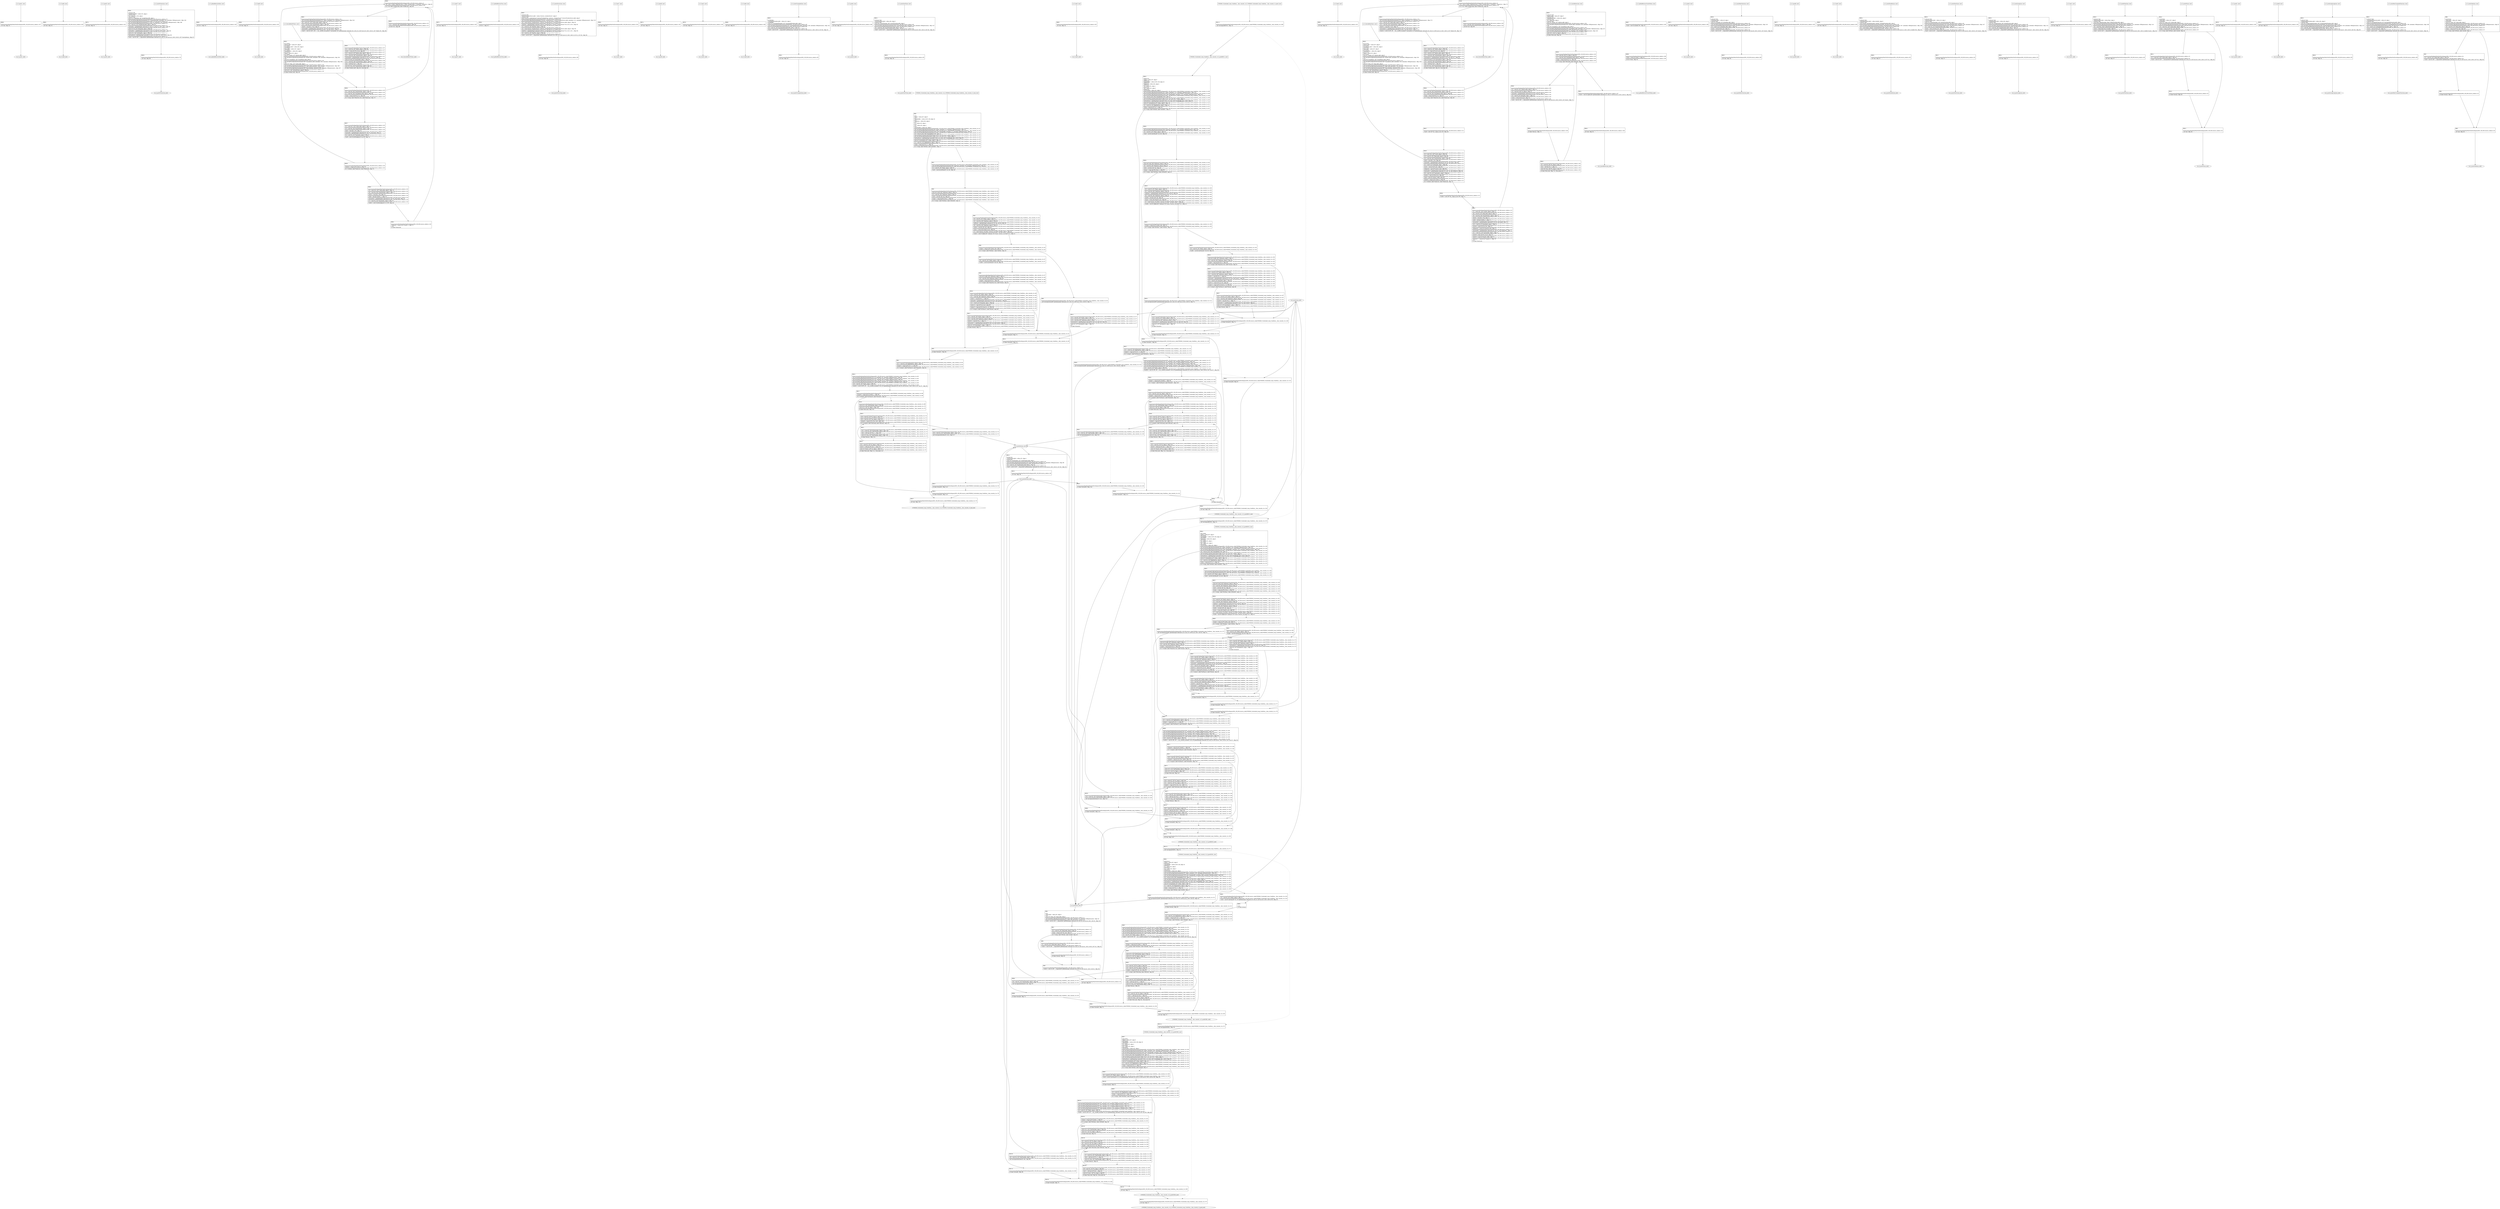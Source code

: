 digraph "icfg graph" {
BBio_ll_good1_end [label="{io_ll_good1_end}"];
BBio_ll_bad6_end [label="{io_ll_bad6_end}"];
BBio_ll_good5_end [label="{io_ll_good5_end}"];
BBio_ll_printWcharLine_end [label="{io_ll_printWcharLine_end}"];
BBio_ll_globalReturnsFalse_end [label="{io_ll_globalReturnsFalse_end}"];
BBio_ll_bad8_end [label="{io_ll_bad8_end}"];
BBio_ll_decodeHexWChars_end [label="{io_ll_decodeHexWChars_end}"];
BBio_ll_good7_end [label="{io_ll_good7_end}"];
BBio_ll_globalReturnsTrue_end [label="{io_ll_globalReturnsTrue_end}"];
BBio_ll_printStructLine_end [label="{io_ll_printStructLine_end}"];
BBio_ll_bad7_end [label="{io_ll_bad7_end}"];
BBio_ll_good6_end [label="{io_ll_good6_end}"];
BBio_ll_bad2_end [label="{io_ll_bad2_end}"];
BBio_ll_bad9_end [label="{io_ll_bad9_end}"];
BBio_ll_printUnsignedLine_end [label="{io_ll_printUnsignedLine_end}"];
BBio_ll_good4_end [label="{io_ll_good4_end}"];
BBio_ll_printSizeTLine_end [label="{io_ll_printSizeTLine_end}"];
BBio_ll_bad5_end [label="{io_ll_bad5_end}"];
BBio_ll_printLine_end [label="{io_ll_printLine_end}"];
BBCWE606_Unchecked_Loop_Condition__char_console_14_ll_CWE606_Unchecked_Loop_Condition__char_console_14_bad_end [label="{CWE606_Unchecked_Loop_Condition__char_console_14_ll_CWE606_Unchecked_Loop_Condition__char_console_14_bad_end}"];
BBio_ll_bad4_end [label="{io_ll_bad4_end}"];
BBio_ll_decodeHexChars_end [label="{io_ll_decodeHexChars_end}"];
BBio_ll_printBytesLine_end [label="{io_ll_printBytesLine_end}"];
BBio_ll_globalReturnsTrueOrFalse_end [label="{io_ll_globalReturnsTrueOrFalse_end}"];
BBCWE606_Unchecked_Loop_Condition__char_console_14_ll_goodG2B2_end [label="{CWE606_Unchecked_Loop_Condition__char_console_14_ll_goodG2B2_end}"];
BBio_ll_good3_end [label="{io_ll_good3_end}"];
BBio_ll_printHexCharLine_end [label="{io_ll_printHexCharLine_end}"];
BBio_ll_good9_end [label="{io_ll_good9_end}"];
BBCWE606_Unchecked_Loop_Condition__char_console_14_ll_goodG2B1_end [label="{CWE606_Unchecked_Loop_Condition__char_console_14_ll_goodG2B1_end}"];
BBio_ll_bad3_end [label="{io_ll_bad3_end}"];
BBio_ll_printDoubleLine_end [label="{io_ll_printDoubleLine_end}"];
BBio_ll_printShortLine_end [label="{io_ll_printShortLine_end}"];
BBio_ll_printLongLine_end [label="{io_ll_printLongLine_end}"];
BBio_ll_bad1_end [label="{io_ll_bad1_end}"];
BBCWE606_Unchecked_Loop_Condition__char_console_14_ll_goodB2G1_end [label="{CWE606_Unchecked_Loop_Condition__char_console_14_ll_goodB2G1_end}"];
BBio_ll_printFloatLine_end [label="{io_ll_printFloatLine_end}"];
BBio_ll_printWLine_end [label="{io_ll_printWLine_end}"];
BBio_ll_good2_end [label="{io_ll_good2_end}"];
BBio_ll_printIntLine_end [label="{io_ll_printIntLine_end}"];
BBio_ll_good8_end [label="{io_ll_good8_end}"];
BBio_ll_printLongLongLine_end [label="{io_ll_printLongLongLine_end}"];
BBio_ll_printHexUnsignedCharLine_end [label="{io_ll_printHexUnsignedCharLine_end}"];
BBCWE606_Unchecked_Loop_Condition__char_console_14_ll_goodB2G2_end [label="{CWE606_Unchecked_Loop_Condition__char_console_14_ll_goodB2G2_end}"];
BBio_ll_printSinkLine_end [label="{io_ll_printSinkLine_end}"];
BBCWE606_Unchecked_Loop_Condition__char_console_14_ll_CWE606_Unchecked_Loop_Condition__char_console_14_good_end [label="{CWE606_Unchecked_Loop_Condition__char_console_14_ll_CWE606_Unchecked_Loop_Condition__char_console_14_good_end}"];
BBio_ll_good1_start [label="{io_ll_good1_start}", shape=record];
io_ll_good1BB69 [label="{BB69:\l\l/home/raoxue/Desktop/MemVerif/workspace/000_108_991/source_code/io.c:187\l
  ret void, !dbg !52\l
}", shape=record];
BBio_ll_bad6_start [label="{io_ll_bad6_start}", shape=record];
io_ll_bad6BB83 [label="{BB83:\l\l/home/raoxue/Desktop/MemVerif/workspace/000_108_991/source_code/io.c:203\l
  ret void, !dbg !52\l
}", shape=record];
BBio_ll_good5_start [label="{io_ll_good5_start}", shape=record];
io_ll_good5BB73 [label="{BB73:\l\l/home/raoxue/Desktop/MemVerif/workspace/000_108_991/source_code/io.c:191\l
  ret void, !dbg !52\l
}", shape=record];
BBio_ll_printWcharLine_start [label="{io_ll_printWcharLine_start}", shape=record];
io_ll_printWcharLineBB28 [label="{BB28:\l\l/:2954327296\l
  %wideChar.addr = alloca i32, align 4\l
/:2954327296\l
  %s = alloca [2 x i32], align 4\l
/:2954327296\l
  store i32 %wideChar, i32* %wideChar.addr, align 4\l
/home/raoxue/Desktop/MemVerif/workspace/000_108_991/source_code/io.c:70\l
  call void @llvm.dbg.declare(metadata i32* %wideChar.addr, metadata !162, metadata !DIExpression()), !dbg !163\l
/home/raoxue/Desktop/MemVerif/workspace/000_108_991/source_code/io.c:74\l
  call void @llvm.dbg.declare(metadata [2 x i32]* %s, metadata !164, metadata !DIExpression()), !dbg !168\l
/home/raoxue/Desktop/MemVerif/workspace/000_108_991/source_code/io.c:75\l
  %0 = load i32, i32* %wideChar.addr, align 4, !dbg !61\l
/home/raoxue/Desktop/MemVerif/workspace/000_108_991/source_code/io.c:75\l
  %arrayidx = getelementptr inbounds [2 x i32], [2 x i32]* %s, i64 0, i64 0, !dbg !62\l
/home/raoxue/Desktop/MemVerif/workspace/000_108_991/source_code/io.c:75\l
  store i32 %0, i32* %arrayidx, align 4, !dbg !63\l
/home/raoxue/Desktop/MemVerif/workspace/000_108_991/source_code/io.c:76\l
  %arrayidx1 = getelementptr inbounds [2 x i32], [2 x i32]* %s, i64 0, i64 1, !dbg !64\l
/home/raoxue/Desktop/MemVerif/workspace/000_108_991/source_code/io.c:76\l
  store i32 0, i32* %arrayidx1, align 4, !dbg !65\l
/home/raoxue/Desktop/MemVerif/workspace/000_108_991/source_code/io.c:77\l
  %arraydecay = getelementptr inbounds [2 x i32], [2 x i32]* %s, i64 0, i64 0, !dbg !66\l
/home/raoxue/Desktop/MemVerif/workspace/000_108_991/source_code/io.c:77\l
  %call = call i32 (i8*, ...) @printf(i8* getelementptr inbounds ([5 x i8], [5 x i8]* @.str.10, i64 0, i64 0), i32* %arraydecay), !dbg !67\l
}", shape=record];
io_ll_printWcharLineBB28 [label="{BB28:\l\l/:2954327296\l
  %wideChar.addr = alloca i32, align 4\l
/:2954327296\l
  %s = alloca [2 x i32], align 4\l
/:2954327296\l
  store i32 %wideChar, i32* %wideChar.addr, align 4\l
/home/raoxue/Desktop/MemVerif/workspace/000_108_991/source_code/io.c:70\l
  call void @llvm.dbg.declare(metadata i32* %wideChar.addr, metadata !162, metadata !DIExpression()), !dbg !163\l
/home/raoxue/Desktop/MemVerif/workspace/000_108_991/source_code/io.c:74\l
  call void @llvm.dbg.declare(metadata [2 x i32]* %s, metadata !164, metadata !DIExpression()), !dbg !168\l
/home/raoxue/Desktop/MemVerif/workspace/000_108_991/source_code/io.c:75\l
  %0 = load i32, i32* %wideChar.addr, align 4, !dbg !61\l
/home/raoxue/Desktop/MemVerif/workspace/000_108_991/source_code/io.c:75\l
  %arrayidx = getelementptr inbounds [2 x i32], [2 x i32]* %s, i64 0, i64 0, !dbg !62\l
/home/raoxue/Desktop/MemVerif/workspace/000_108_991/source_code/io.c:75\l
  store i32 %0, i32* %arrayidx, align 4, !dbg !63\l
/home/raoxue/Desktop/MemVerif/workspace/000_108_991/source_code/io.c:76\l
  %arrayidx1 = getelementptr inbounds [2 x i32], [2 x i32]* %s, i64 0, i64 1, !dbg !64\l
/home/raoxue/Desktop/MemVerif/workspace/000_108_991/source_code/io.c:76\l
  store i32 0, i32* %arrayidx1, align 4, !dbg !65\l
/home/raoxue/Desktop/MemVerif/workspace/000_108_991/source_code/io.c:77\l
  %arraydecay = getelementptr inbounds [2 x i32], [2 x i32]* %s, i64 0, i64 0, !dbg !66\l
/home/raoxue/Desktop/MemVerif/workspace/000_108_991/source_code/io.c:77\l
  %call = call i32 (i8*, ...) @printf(i8* getelementptr inbounds ([5 x i8], [5 x i8]* @.str.10, i64 0, i64 0), i32* %arraydecay), !dbg !67\l
}", shape=record];
io_ll_printWcharLineBB29 [label="{BB29:\l\l/home/raoxue/Desktop/MemVerif/workspace/000_108_991/source_code/io.c:78\l
  ret void, !dbg !68\l
}", shape=record];
BBio_ll_globalReturnsFalse_start [label="{io_ll_globalReturnsFalse_start}", shape=record];
io_ll_globalReturnsFalseBB66 [label="{BB66:\l\l/home/raoxue/Desktop/MemVerif/workspace/000_108_991/source_code/io.c:163\l
  ret i32 0, !dbg !52\l
}", shape=record];
BBio_ll_bad8_start [label="{io_ll_bad8_start}", shape=record];
io_ll_bad8BB85 [label="{BB85:\l\l/home/raoxue/Desktop/MemVerif/workspace/000_108_991/source_code/io.c:205\l
  ret void, !dbg !52\l
}", shape=record];
BBio_ll_decodeHexWChars_start [label="{io_ll_decodeHexWChars_start}", shape=record];
io_ll_decodeHexWCharsBB55 [label="{BB55:\l\l/:91728456\l
  %bytes.addr = alloca i8*, align 8\l
/:91728456\l
  %numBytes.addr = alloca i64, align 8\l
/:91728456\l
  %hex.addr = alloca i32*, align 8\l
/:91728456\l
  %numWritten = alloca i64, align 8\l
/:91728456\l
  %byte = alloca i32, align 4\l
/:91728456\l
  store i8* %bytes, i8** %bytes.addr, align 8\l
/home/raoxue/Desktop/MemVerif/workspace/000_108_991/source_code/io.c:135\l
  call void @llvm.dbg.declare(metadata i8** %bytes.addr, metadata !290, metadata !DIExpression()), !dbg !291\l
/:135\l
  store i64 %numBytes, i64* %numBytes.addr, align 8\l
/home/raoxue/Desktop/MemVerif/workspace/000_108_991/source_code/io.c:135\l
  call void @llvm.dbg.declare(metadata i64* %numBytes.addr, metadata !292, metadata !DIExpression()), !dbg !293\l
/:135\l
  store i32* %hex, i32** %hex.addr, align 8\l
/home/raoxue/Desktop/MemVerif/workspace/000_108_991/source_code/io.c:135\l
  call void @llvm.dbg.declare(metadata i32** %hex.addr, metadata !294, metadata !DIExpression()), !dbg !295\l
/home/raoxue/Desktop/MemVerif/workspace/000_108_991/source_code/io.c:137\l
  call void @llvm.dbg.declare(metadata i64* %numWritten, metadata !296, metadata !DIExpression()), !dbg !297\l
/home/raoxue/Desktop/MemVerif/workspace/000_108_991/source_code/io.c:137\l
  store i64 0, i64* %numWritten, align 8, !dbg !65\l
/home/raoxue/Desktop/MemVerif/workspace/000_108_991/source_code/io.c:143\l
  br label %while.cond, !dbg !66\l
}", shape=record];
io_ll_decodeHexWCharsBB56 [label="{BB56:\l\l/home/raoxue/Desktop/MemVerif/workspace/000_108_991/source_code/io.c:143\l
  %0 = load i64, i64* %numWritten, align 8, !dbg !67\l
/home/raoxue/Desktop/MemVerif/workspace/000_108_991/source_code/io.c:143\l
  %1 = load i64, i64* %numBytes.addr, align 8, !dbg !68\l
/home/raoxue/Desktop/MemVerif/workspace/000_108_991/source_code/io.c:143\l
  %cmp = icmp ult i64 %0, %1, !dbg !69\l
/home/raoxue/Desktop/MemVerif/workspace/000_108_991/source_code/io.c:143\l
  br i1 %cmp, label %land.lhs.true, label %land.end, !dbg !70\l
}", shape=record];
io_ll_decodeHexWCharsBB57 [label="{BB57:\l\l/home/raoxue/Desktop/MemVerif/workspace/000_108_991/source_code/io.c:143\l
  %2 = load i32*, i32** %hex.addr, align 8, !dbg !71\l
/home/raoxue/Desktop/MemVerif/workspace/000_108_991/source_code/io.c:143\l
  %3 = load i64, i64* %numWritten, align 8, !dbg !72\l
/home/raoxue/Desktop/MemVerif/workspace/000_108_991/source_code/io.c:143\l
  %mul = mul i64 2, %3, !dbg !73\l
/home/raoxue/Desktop/MemVerif/workspace/000_108_991/source_code/io.c:143\l
  %arrayidx = getelementptr inbounds i32, i32* %2, i64 %mul, !dbg !71\l
/home/raoxue/Desktop/MemVerif/workspace/000_108_991/source_code/io.c:143\l
  %4 = load i32, i32* %arrayidx, align 4, !dbg !71\l
/home/raoxue/Desktop/MemVerif/workspace/000_108_991/source_code/io.c:143\l
  %call = call i32 @iswxdigit(i32 %4) #5, !dbg !74\l
}", shape=record];
io_ll_decodeHexWCharsBB57 [label="{BB57:\l\l/home/raoxue/Desktop/MemVerif/workspace/000_108_991/source_code/io.c:143\l
  %2 = load i32*, i32** %hex.addr, align 8, !dbg !71\l
/home/raoxue/Desktop/MemVerif/workspace/000_108_991/source_code/io.c:143\l
  %3 = load i64, i64* %numWritten, align 8, !dbg !72\l
/home/raoxue/Desktop/MemVerif/workspace/000_108_991/source_code/io.c:143\l
  %mul = mul i64 2, %3, !dbg !73\l
/home/raoxue/Desktop/MemVerif/workspace/000_108_991/source_code/io.c:143\l
  %arrayidx = getelementptr inbounds i32, i32* %2, i64 %mul, !dbg !71\l
/home/raoxue/Desktop/MemVerif/workspace/000_108_991/source_code/io.c:143\l
  %4 = load i32, i32* %arrayidx, align 4, !dbg !71\l
/home/raoxue/Desktop/MemVerif/workspace/000_108_991/source_code/io.c:143\l
  %call = call i32 @iswxdigit(i32 %4) #5, !dbg !74\l
}", shape=record];
io_ll_decodeHexWCharsBB59 [label="{BB59:\l\l/home/raoxue/Desktop/MemVerif/workspace/000_108_991/source_code/io.c:143\l
  %tobool = icmp ne i32 %call, 0, !dbg !74\l
/home/raoxue/Desktop/MemVerif/workspace/000_108_991/source_code/io.c:143\l
  br i1 %tobool, label %land.rhs, label %land.end, !dbg !75\l
}", shape=record];
io_ll_decodeHexWCharsBB60 [label="{BB60:\l\l/home/raoxue/Desktop/MemVerif/workspace/000_108_991/source_code/io.c:143\l
  %5 = load i32*, i32** %hex.addr, align 8, !dbg !76\l
/home/raoxue/Desktop/MemVerif/workspace/000_108_991/source_code/io.c:143\l
  %6 = load i64, i64* %numWritten, align 8, !dbg !77\l
/home/raoxue/Desktop/MemVerif/workspace/000_108_991/source_code/io.c:143\l
  %mul1 = mul i64 2, %6, !dbg !78\l
/home/raoxue/Desktop/MemVerif/workspace/000_108_991/source_code/io.c:143\l
  %add = add i64 %mul1, 1, !dbg !79\l
/home/raoxue/Desktop/MemVerif/workspace/000_108_991/source_code/io.c:143\l
  %arrayidx2 = getelementptr inbounds i32, i32* %5, i64 %add, !dbg !76\l
/home/raoxue/Desktop/MemVerif/workspace/000_108_991/source_code/io.c:143\l
  %7 = load i32, i32* %arrayidx2, align 4, !dbg !76\l
/home/raoxue/Desktop/MemVerif/workspace/000_108_991/source_code/io.c:143\l
  %call3 = call i32 @iswxdigit(i32 %7) #5, !dbg !80\l
}", shape=record];
io_ll_decodeHexWCharsBB60 [label="{BB60:\l\l/home/raoxue/Desktop/MemVerif/workspace/000_108_991/source_code/io.c:143\l
  %5 = load i32*, i32** %hex.addr, align 8, !dbg !76\l
/home/raoxue/Desktop/MemVerif/workspace/000_108_991/source_code/io.c:143\l
  %6 = load i64, i64* %numWritten, align 8, !dbg !77\l
/home/raoxue/Desktop/MemVerif/workspace/000_108_991/source_code/io.c:143\l
  %mul1 = mul i64 2, %6, !dbg !78\l
/home/raoxue/Desktop/MemVerif/workspace/000_108_991/source_code/io.c:143\l
  %add = add i64 %mul1, 1, !dbg !79\l
/home/raoxue/Desktop/MemVerif/workspace/000_108_991/source_code/io.c:143\l
  %arrayidx2 = getelementptr inbounds i32, i32* %5, i64 %add, !dbg !76\l
/home/raoxue/Desktop/MemVerif/workspace/000_108_991/source_code/io.c:143\l
  %7 = load i32, i32* %arrayidx2, align 4, !dbg !76\l
/home/raoxue/Desktop/MemVerif/workspace/000_108_991/source_code/io.c:143\l
  %call3 = call i32 @iswxdigit(i32 %7) #5, !dbg !80\l
}", shape=record];
io_ll_decodeHexWCharsBB61 [label="{BB61:\l\l/home/raoxue/Desktop/MemVerif/workspace/000_108_991/source_code/io.c:143\l
  %tobool4 = icmp ne i32 %call3, 0, !dbg !75\l
/:143\l
  br label %land.end\l
}", shape=record];
io_ll_decodeHexWCharsBB58 [label="{BB58:\l\l/home/raoxue/Desktop/MemVerif/workspace/000_108_991/source_code/io.c:0\l
  %8 = phi i1 [ false, %land.lhs.true ], [ false, %while.cond ], [ %tobool4, %land.rhs ], !dbg !81\l
/home/raoxue/Desktop/MemVerif/workspace/000_108_991/source_code/io.c:143\l
  br i1 %8, label %while.body, label %while.end, !dbg !66\l
}", shape=record];
io_ll_decodeHexWCharsBB62 [label="{BB62:\l\l/home/raoxue/Desktop/MemVerif/workspace/000_108_991/source_code/io.c:145\l
  call void @llvm.dbg.declare(metadata i32* %byte, metadata !314, metadata !DIExpression()), !dbg !316\l
/home/raoxue/Desktop/MemVerif/workspace/000_108_991/source_code/io.c:146\l
  %9 = load i32*, i32** %hex.addr, align 8, !dbg !85\l
/home/raoxue/Desktop/MemVerif/workspace/000_108_991/source_code/io.c:146\l
  %10 = load i64, i64* %numWritten, align 8, !dbg !86\l
/home/raoxue/Desktop/MemVerif/workspace/000_108_991/source_code/io.c:146\l
  %mul5 = mul i64 2, %10, !dbg !87\l
/home/raoxue/Desktop/MemVerif/workspace/000_108_991/source_code/io.c:146\l
  %arrayidx6 = getelementptr inbounds i32, i32* %9, i64 %mul5, !dbg !85\l
/home/raoxue/Desktop/MemVerif/workspace/000_108_991/source_code/io.c:146\l
  %call7 = call i32 (i32*, i32*, ...) @__isoc99_swscanf(i32* %arrayidx6, i32* getelementptr inbounds ([5 x i32], [5 x i32]* @.str.16, i64 0, i64 0), i32* %byte) #5, !dbg !88\l
}", shape=record];
io_ll_decodeHexWCharsBB62 [label="{BB62:\l\l/home/raoxue/Desktop/MemVerif/workspace/000_108_991/source_code/io.c:145\l
  call void @llvm.dbg.declare(metadata i32* %byte, metadata !314, metadata !DIExpression()), !dbg !316\l
/home/raoxue/Desktop/MemVerif/workspace/000_108_991/source_code/io.c:146\l
  %9 = load i32*, i32** %hex.addr, align 8, !dbg !85\l
/home/raoxue/Desktop/MemVerif/workspace/000_108_991/source_code/io.c:146\l
  %10 = load i64, i64* %numWritten, align 8, !dbg !86\l
/home/raoxue/Desktop/MemVerif/workspace/000_108_991/source_code/io.c:146\l
  %mul5 = mul i64 2, %10, !dbg !87\l
/home/raoxue/Desktop/MemVerif/workspace/000_108_991/source_code/io.c:146\l
  %arrayidx6 = getelementptr inbounds i32, i32* %9, i64 %mul5, !dbg !85\l
/home/raoxue/Desktop/MemVerif/workspace/000_108_991/source_code/io.c:146\l
  %call7 = call i32 (i32*, i32*, ...) @__isoc99_swscanf(i32* %arrayidx6, i32* getelementptr inbounds ([5 x i32], [5 x i32]* @.str.16, i64 0, i64 0), i32* %byte) #5, !dbg !88\l
}", shape=record];
io_ll_decodeHexWCharsBB64 [label="{BB64:\l\l/home/raoxue/Desktop/MemVerif/workspace/000_108_991/source_code/io.c:147\l
  %11 = load i32, i32* %byte, align 4, !dbg !89\l
/home/raoxue/Desktop/MemVerif/workspace/000_108_991/source_code/io.c:147\l
  %conv = trunc i32 %11 to i8, !dbg !90\l
/home/raoxue/Desktop/MemVerif/workspace/000_108_991/source_code/io.c:147\l
  %12 = load i8*, i8** %bytes.addr, align 8, !dbg !91\l
/home/raoxue/Desktop/MemVerif/workspace/000_108_991/source_code/io.c:147\l
  %13 = load i64, i64* %numWritten, align 8, !dbg !92\l
/home/raoxue/Desktop/MemVerif/workspace/000_108_991/source_code/io.c:147\l
  %arrayidx8 = getelementptr inbounds i8, i8* %12, i64 %13, !dbg !91\l
/home/raoxue/Desktop/MemVerif/workspace/000_108_991/source_code/io.c:147\l
  store i8 %conv, i8* %arrayidx8, align 1, !dbg !93\l
/home/raoxue/Desktop/MemVerif/workspace/000_108_991/source_code/io.c:148\l
  %14 = load i64, i64* %numWritten, align 8, !dbg !94\l
/home/raoxue/Desktop/MemVerif/workspace/000_108_991/source_code/io.c:148\l
  %inc = add i64 %14, 1, !dbg !94\l
/home/raoxue/Desktop/MemVerif/workspace/000_108_991/source_code/io.c:148\l
  store i64 %inc, i64* %numWritten, align 8, !dbg !94\l
/home/raoxue/Desktop/MemVerif/workspace/000_108_991/source_code/io.c:143\l
  br label %while.cond, !dbg !66, !llvm.loop !95\l
}", shape=record];
io_ll_decodeHexWCharsBB63 [label="{BB63:\l\l/home/raoxue/Desktop/MemVerif/workspace/000_108_991/source_code/io.c:151\l
  %15 = load i64, i64* %numWritten, align 8, !dbg !98\l
/home/raoxue/Desktop/MemVerif/workspace/000_108_991/source_code/io.c:151\l
  ret i64 %15, !dbg !99\l
}", shape=record];
BBio_ll_good7_start [label="{io_ll_good7_start}", shape=record];
io_ll_good7BB75 [label="{BB75:\l\l/home/raoxue/Desktop/MemVerif/workspace/000_108_991/source_code/io.c:193\l
  ret void, !dbg !52\l
}", shape=record];
BBio_ll_globalReturnsTrue_start [label="{io_ll_globalReturnsTrue_start}", shape=record];
io_ll_globalReturnsTrueBB65 [label="{BB65:\l\l/home/raoxue/Desktop/MemVerif/workspace/000_108_991/source_code/io.c:158\l
  ret i32 1, !dbg !52\l
}", shape=record];
BBio_ll_printStructLine_start [label="{io_ll_printStructLine_start}", shape=record];
io_ll_printStructLineBB36 [label="{BB36:\l\l/:2954327296\l
  %structTwoIntsStruct.addr = alloca %struct._twoIntsStruct*, align 8\l
/:2954327296\l
  store %struct._twoIntsStruct* %structTwoIntsStruct, %struct._twoIntsStruct** %structTwoIntsStruct.addr, align 8\l
/home/raoxue/Desktop/MemVerif/workspace/000_108_991/source_code/io.c:95\l
  call void @llvm.dbg.declare(metadata %struct._twoIntsStruct** %structTwoIntsStruct.addr, metadata !212, metadata !DIExpression()), !dbg !213\l
/home/raoxue/Desktop/MemVerif/workspace/000_108_991/source_code/io.c:97\l
  %0 = load %struct._twoIntsStruct*, %struct._twoIntsStruct** %structTwoIntsStruct.addr, align 8, !dbg !61\l
/home/raoxue/Desktop/MemVerif/workspace/000_108_991/source_code/io.c:97\l
  %intOne = getelementptr inbounds %struct._twoIntsStruct, %struct._twoIntsStruct* %0, i32 0, i32 0, !dbg !62\l
/home/raoxue/Desktop/MemVerif/workspace/000_108_991/source_code/io.c:97\l
  %1 = load i32, i32* %intOne, align 4, !dbg !62\l
/home/raoxue/Desktop/MemVerif/workspace/000_108_991/source_code/io.c:97\l
  %2 = load %struct._twoIntsStruct*, %struct._twoIntsStruct** %structTwoIntsStruct.addr, align 8, !dbg !63\l
/home/raoxue/Desktop/MemVerif/workspace/000_108_991/source_code/io.c:97\l
  %intTwo = getelementptr inbounds %struct._twoIntsStruct, %struct._twoIntsStruct* %2, i32 0, i32 1, !dbg !64\l
/home/raoxue/Desktop/MemVerif/workspace/000_108_991/source_code/io.c:97\l
  %3 = load i32, i32* %intTwo, align 4, !dbg !64\l
/home/raoxue/Desktop/MemVerif/workspace/000_108_991/source_code/io.c:97\l
  %call = call i32 (i8*, ...) @printf(i8* getelementptr inbounds ([10 x i8], [10 x i8]* @.str.13, i64 0, i64 0), i32 %1, i32 %3), !dbg !65\l
}", shape=record];
io_ll_printStructLineBB36 [label="{BB36:\l\l/:2954327296\l
  %structTwoIntsStruct.addr = alloca %struct._twoIntsStruct*, align 8\l
/:2954327296\l
  store %struct._twoIntsStruct* %structTwoIntsStruct, %struct._twoIntsStruct** %structTwoIntsStruct.addr, align 8\l
/home/raoxue/Desktop/MemVerif/workspace/000_108_991/source_code/io.c:95\l
  call void @llvm.dbg.declare(metadata %struct._twoIntsStruct** %structTwoIntsStruct.addr, metadata !212, metadata !DIExpression()), !dbg !213\l
/home/raoxue/Desktop/MemVerif/workspace/000_108_991/source_code/io.c:97\l
  %0 = load %struct._twoIntsStruct*, %struct._twoIntsStruct** %structTwoIntsStruct.addr, align 8, !dbg !61\l
/home/raoxue/Desktop/MemVerif/workspace/000_108_991/source_code/io.c:97\l
  %intOne = getelementptr inbounds %struct._twoIntsStruct, %struct._twoIntsStruct* %0, i32 0, i32 0, !dbg !62\l
/home/raoxue/Desktop/MemVerif/workspace/000_108_991/source_code/io.c:97\l
  %1 = load i32, i32* %intOne, align 4, !dbg !62\l
/home/raoxue/Desktop/MemVerif/workspace/000_108_991/source_code/io.c:97\l
  %2 = load %struct._twoIntsStruct*, %struct._twoIntsStruct** %structTwoIntsStruct.addr, align 8, !dbg !63\l
/home/raoxue/Desktop/MemVerif/workspace/000_108_991/source_code/io.c:97\l
  %intTwo = getelementptr inbounds %struct._twoIntsStruct, %struct._twoIntsStruct* %2, i32 0, i32 1, !dbg !64\l
/home/raoxue/Desktop/MemVerif/workspace/000_108_991/source_code/io.c:97\l
  %3 = load i32, i32* %intTwo, align 4, !dbg !64\l
/home/raoxue/Desktop/MemVerif/workspace/000_108_991/source_code/io.c:97\l
  %call = call i32 (i8*, ...) @printf(i8* getelementptr inbounds ([10 x i8], [10 x i8]* @.str.13, i64 0, i64 0), i32 %1, i32 %3), !dbg !65\l
}", shape=record];
io_ll_printStructLineBB37 [label="{BB37:\l\l/home/raoxue/Desktop/MemVerif/workspace/000_108_991/source_code/io.c:98\l
  ret void, !dbg !66\l
}", shape=record];
BBio_ll_bad7_start [label="{io_ll_bad7_start}", shape=record];
io_ll_bad7BB84 [label="{BB84:\l\l/home/raoxue/Desktop/MemVerif/workspace/000_108_991/source_code/io.c:204\l
  ret void, !dbg !52\l
}", shape=record];
BBio_ll_good6_start [label="{io_ll_good6_start}", shape=record];
io_ll_good6BB74 [label="{BB74:\l\l/home/raoxue/Desktop/MemVerif/workspace/000_108_991/source_code/io.c:192\l
  ret void, !dbg !52\l
}", shape=record];
BBio_ll_bad2_start [label="{io_ll_bad2_start}", shape=record];
io_ll_bad2BB79 [label="{BB79:\l\l/home/raoxue/Desktop/MemVerif/workspace/000_108_991/source_code/io.c:199\l
  ret void, !dbg !52\l
}", shape=record];
BBio_ll_bad9_start [label="{io_ll_bad9_start}", shape=record];
io_ll_bad9BB86 [label="{BB86:\l\l/home/raoxue/Desktop/MemVerif/workspace/000_108_991/source_code/io.c:206\l
  ret void, !dbg !52\l
}", shape=record];
BBio_ll_printUnsignedLine_start [label="{io_ll_printUnsignedLine_start}", shape=record];
io_ll_printUnsignedLineBB30 [label="{BB30:\l\l/:91889496\l
  %unsignedNumber.addr = alloca i32, align 4\l
/:91889496\l
  store i32 %unsignedNumber, i32* %unsignedNumber.addr, align 4\l
/home/raoxue/Desktop/MemVerif/workspace/000_108_991/source_code/io.c:80\l
  call void @llvm.dbg.declare(metadata i32* %unsignedNumber.addr, metadata !180, metadata !DIExpression()), !dbg !181\l
/home/raoxue/Desktop/MemVerif/workspace/000_108_991/source_code/io.c:82\l
  %0 = load i32, i32* %unsignedNumber.addr, align 4, !dbg !54\l
/home/raoxue/Desktop/MemVerif/workspace/000_108_991/source_code/io.c:82\l
  %call = call i32 (i8*, ...) @printf(i8* getelementptr inbounds ([4 x i8], [4 x i8]* @.str.11, i64 0, i64 0), i32 %0), !dbg !55\l
}", shape=record];
io_ll_printUnsignedLineBB30 [label="{BB30:\l\l/:91889496\l
  %unsignedNumber.addr = alloca i32, align 4\l
/:91889496\l
  store i32 %unsignedNumber, i32* %unsignedNumber.addr, align 4\l
/home/raoxue/Desktop/MemVerif/workspace/000_108_991/source_code/io.c:80\l
  call void @llvm.dbg.declare(metadata i32* %unsignedNumber.addr, metadata !180, metadata !DIExpression()), !dbg !181\l
/home/raoxue/Desktop/MemVerif/workspace/000_108_991/source_code/io.c:82\l
  %0 = load i32, i32* %unsignedNumber.addr, align 4, !dbg !54\l
/home/raoxue/Desktop/MemVerif/workspace/000_108_991/source_code/io.c:82\l
  %call = call i32 (i8*, ...) @printf(i8* getelementptr inbounds ([4 x i8], [4 x i8]* @.str.11, i64 0, i64 0), i32 %0), !dbg !55\l
}", shape=record];
io_ll_printUnsignedLineBB31 [label="{BB31:\l\l/home/raoxue/Desktop/MemVerif/workspace/000_108_991/source_code/io.c:83\l
  ret void, !dbg !56\l
}", shape=record];
BBio_ll_good4_start [label="{io_ll_good4_start}", shape=record];
io_ll_good4BB72 [label="{BB72:\l\l/home/raoxue/Desktop/MemVerif/workspace/000_108_991/source_code/io.c:190\l
  ret void, !dbg !52\l
}", shape=record];
BBio_ll_printSizeTLine_start [label="{io_ll_printSizeTLine_start}", shape=record];
io_ll_printSizeTLineBB24 [label="{BB24:\l\l/:2954327296\l
  %sizeTNumber.addr = alloca i64, align 8\l
/:2954327296\l
  store i64 %sizeTNumber, i64* %sizeTNumber.addr, align 8\l
/home/raoxue/Desktop/MemVerif/workspace/000_108_991/source_code/io.c:60\l
  call void @llvm.dbg.declare(metadata i64* %sizeTNumber.addr, metadata !146, metadata !DIExpression()), !dbg !147\l
/home/raoxue/Desktop/MemVerif/workspace/000_108_991/source_code/io.c:62\l
  %0 = load i64, i64* %sizeTNumber.addr, align 8, !dbg !57\l
/home/raoxue/Desktop/MemVerif/workspace/000_108_991/source_code/io.c:62\l
  %call = call i32 (i8*, ...) @printf(i8* getelementptr inbounds ([5 x i8], [5 x i8]* @.str.8, i64 0, i64 0), i64 %0), !dbg !58\l
}", shape=record];
io_ll_printSizeTLineBB24 [label="{BB24:\l\l/:2954327296\l
  %sizeTNumber.addr = alloca i64, align 8\l
/:2954327296\l
  store i64 %sizeTNumber, i64* %sizeTNumber.addr, align 8\l
/home/raoxue/Desktop/MemVerif/workspace/000_108_991/source_code/io.c:60\l
  call void @llvm.dbg.declare(metadata i64* %sizeTNumber.addr, metadata !146, metadata !DIExpression()), !dbg !147\l
/home/raoxue/Desktop/MemVerif/workspace/000_108_991/source_code/io.c:62\l
  %0 = load i64, i64* %sizeTNumber.addr, align 8, !dbg !57\l
/home/raoxue/Desktop/MemVerif/workspace/000_108_991/source_code/io.c:62\l
  %call = call i32 (i8*, ...) @printf(i8* getelementptr inbounds ([5 x i8], [5 x i8]* @.str.8, i64 0, i64 0), i64 %0), !dbg !58\l
}", shape=record];
io_ll_printSizeTLineBB25 [label="{BB25:\l\l/home/raoxue/Desktop/MemVerif/workspace/000_108_991/source_code/io.c:63\l
  ret void, !dbg !59\l
}", shape=record];
BBio_ll_bad5_start [label="{io_ll_bad5_start}", shape=record];
io_ll_bad5BB82 [label="{BB82:\l\l/home/raoxue/Desktop/MemVerif/workspace/000_108_991/source_code/io.c:202\l
  ret void, !dbg !52\l
}", shape=record];
BBio_ll_printLine_start [label="{io_ll_printLine_start}", shape=record];
io_ll_printLineBB0 [label="{BB0:\l\l/:415\l
  %line.addr = alloca i8*, align 8\l
/:415\l
  store i8* %line, i8** %line.addr, align 8\l
/home/raoxue/Desktop/MemVerif/workspace/000_108_991/source_code/io.c:11\l
  call void @llvm.dbg.declare(metadata i8** %line.addr, metadata !52, metadata !DIExpression()), !dbg !53\l
/home/raoxue/Desktop/MemVerif/workspace/000_108_991/source_code/io.c:13\l
  %call = call i32 (i8*, ...) @printf(i8* getelementptr inbounds ([9 x i8], [9 x i8]* @.str, i64 0, i64 0)), !dbg !54\l
}", shape=record];
io_ll_printLineBB0 [label="{BB0:\l\l/:415\l
  %line.addr = alloca i8*, align 8\l
/:415\l
  store i8* %line, i8** %line.addr, align 8\l
/home/raoxue/Desktop/MemVerif/workspace/000_108_991/source_code/io.c:11\l
  call void @llvm.dbg.declare(metadata i8** %line.addr, metadata !52, metadata !DIExpression()), !dbg !53\l
/home/raoxue/Desktop/MemVerif/workspace/000_108_991/source_code/io.c:13\l
  %call = call i32 (i8*, ...) @printf(i8* getelementptr inbounds ([9 x i8], [9 x i8]* @.str, i64 0, i64 0)), !dbg !54\l
}", shape=record];
io_ll_printLineBB1 [label="{BB1:\l\l/home/raoxue/Desktop/MemVerif/workspace/000_108_991/source_code/io.c:14\l
  %0 = load i8*, i8** %line.addr, align 8, !dbg !55\l
/home/raoxue/Desktop/MemVerif/workspace/000_108_991/source_code/io.c:14\l
  %cmp = icmp ne i8* %0, null, !dbg !57\l
/home/raoxue/Desktop/MemVerif/workspace/000_108_991/source_code/io.c:14\l
  br i1 %cmp, label %if.then, label %if.end, !dbg !58\l
}", shape=record];
io_ll_printLineBB2 [label="{BB2:\l\l/home/raoxue/Desktop/MemVerif/workspace/000_108_991/source_code/io.c:16\l
  %1 = load i8*, i8** %line.addr, align 8, !dbg !59\l
/home/raoxue/Desktop/MemVerif/workspace/000_108_991/source_code/io.c:16\l
  %call1 = call i32 (i8*, ...) @printf(i8* getelementptr inbounds ([4 x i8], [4 x i8]* @.str.1, i64 0, i64 0), i8* %1), !dbg !61\l
}", shape=record];
io_ll_printLineBB2 [label="{BB2:\l\l/home/raoxue/Desktop/MemVerif/workspace/000_108_991/source_code/io.c:16\l
  %1 = load i8*, i8** %line.addr, align 8, !dbg !59\l
/home/raoxue/Desktop/MemVerif/workspace/000_108_991/source_code/io.c:16\l
  %call1 = call i32 (i8*, ...) @printf(i8* getelementptr inbounds ([4 x i8], [4 x i8]* @.str.1, i64 0, i64 0), i8* %1), !dbg !61\l
}", shape=record];
io_ll_printLineBB4 [label="{BB4:\l\l/home/raoxue/Desktop/MemVerif/workspace/000_108_991/source_code/io.c:17\l
  br label %if.end, !dbg !62\l
}", shape=record];
io_ll_printLineBB3 [label="{BB3:\l\l/home/raoxue/Desktop/MemVerif/workspace/000_108_991/source_code/io.c:18\l
  %call2 = call i32 (i8*, ...) @printf(i8* getelementptr inbounds ([9 x i8], [9 x i8]* @.str.2, i64 0, i64 0)), !dbg !63\l
}", shape=record];
io_ll_printLineBB3 [label="{BB3:\l\l/home/raoxue/Desktop/MemVerif/workspace/000_108_991/source_code/io.c:18\l
  %call2 = call i32 (i8*, ...) @printf(i8* getelementptr inbounds ([9 x i8], [9 x i8]* @.str.2, i64 0, i64 0)), !dbg !63\l
}", shape=record];
io_ll_printLineBB5 [label="{BB5:\l\l/home/raoxue/Desktop/MemVerif/workspace/000_108_991/source_code/io.c:19\l
  ret void, !dbg !64\l
}", shape=record];
BBCWE606_Unchecked_Loop_Condition__char_console_14_ll_CWE606_Unchecked_Loop_Condition__char_console_14_bad_start [label="{CWE606_Unchecked_Loop_Condition__char_console_14_ll_CWE606_Unchecked_Loop_Condition__char_console_14_bad_start}", shape=record];
CWE606_Unchecked_Loop_Condition__char_console_14_ll_CWE606_Unchecked_Loop_Condition__char_console_14_badBB0 [label="{BB0:\l\l/:415\l
  %data = alloca i8*, align 8\l
/:415\l
  %dataBuffer = alloca [100 x i8], align 16\l
/:415\l
  %dataLen = alloca i64, align 8\l
/:415\l
  %i = alloca i32, align 4\l
/:415\l
  %n = alloca i32, align 4\l
/:415\l
  %intVariable = alloca i32, align 4\l
/home/raoxue/Desktop/MemVerif/workspace/000_108_991/source_code/CWE606_Unchecked_Loop_Condition__char_console_14.c:31\l
  call void @llvm.dbg.declare(metadata i8** %data, metadata !13, metadata !DIExpression()), !dbg !16\l
/home/raoxue/Desktop/MemVerif/workspace/000_108_991/source_code/CWE606_Unchecked_Loop_Condition__char_console_14.c:32\l
  call void @llvm.dbg.declare(metadata [100 x i8]* %dataBuffer, metadata !17, metadata !DIExpression()), !dbg !21\l
/home/raoxue/Desktop/MemVerif/workspace/000_108_991/source_code/CWE606_Unchecked_Loop_Condition__char_console_14.c:32\l
  %0 = bitcast [100 x i8]* %dataBuffer to i8*, !dbg !21\l
/home/raoxue/Desktop/MemVerif/workspace/000_108_991/source_code/CWE606_Unchecked_Loop_Condition__char_console_14.c:32\l
  call void @llvm.memset.p0i8.i64(i8* align 16 %0, i8 0, i64 100, i1 false), !dbg !21\l
/home/raoxue/Desktop/MemVerif/workspace/000_108_991/source_code/CWE606_Unchecked_Loop_Condition__char_console_14.c:33\l
  %arraydecay = getelementptr inbounds [100 x i8], [100 x i8]* %dataBuffer, i64 0, i64 0, !dbg !22\l
/home/raoxue/Desktop/MemVerif/workspace/000_108_991/source_code/CWE606_Unchecked_Loop_Condition__char_console_14.c:33\l
  store i8* %arraydecay, i8** %data, align 8, !dbg !23\l
/home/raoxue/Desktop/MemVerif/workspace/000_108_991/source_code/CWE606_Unchecked_Loop_Condition__char_console_14.c:34\l
  %1 = load i32, i32* @globalFive, align 4, !dbg !24\l
/home/raoxue/Desktop/MemVerif/workspace/000_108_991/source_code/CWE606_Unchecked_Loop_Condition__char_console_14.c:34\l
  %cmp = icmp eq i32 %1, 5, !dbg !26\l
/home/raoxue/Desktop/MemVerif/workspace/000_108_991/source_code/CWE606_Unchecked_Loop_Condition__char_console_14.c:34\l
  br i1 %cmp, label %if.then, label %if.end21, !dbg !27\l
}", shape=record];
CWE606_Unchecked_Loop_Condition__char_console_14_ll_CWE606_Unchecked_Loop_Condition__char_console_14_badBB1 [label="{BB1:\l\l/home/raoxue/Desktop/MemVerif/workspace/000_108_991/source_code/CWE606_Unchecked_Loop_Condition__char_console_14.c:38\l
  call void @llvm.dbg.declare(metadata i64* %dataLen, metadata !28, metadata !DIExpression()), !dbg !34\l
/home/raoxue/Desktop/MemVerif/workspace/000_108_991/source_code/CWE606_Unchecked_Loop_Condition__char_console_14.c:38\l
  %2 = load i8*, i8** %data, align 8, !dbg !35\l
/home/raoxue/Desktop/MemVerif/workspace/000_108_991/source_code/CWE606_Unchecked_Loop_Condition__char_console_14.c:38\l
  %call = call i64 @strlen(i8* %2) #6, !dbg !36\l
}", shape=record];
CWE606_Unchecked_Loop_Condition__char_console_14_ll_CWE606_Unchecked_Loop_Condition__char_console_14_badBB1 [label="{BB1:\l\l/home/raoxue/Desktop/MemVerif/workspace/000_108_991/source_code/CWE606_Unchecked_Loop_Condition__char_console_14.c:38\l
  call void @llvm.dbg.declare(metadata i64* %dataLen, metadata !28, metadata !DIExpression()), !dbg !34\l
/home/raoxue/Desktop/MemVerif/workspace/000_108_991/source_code/CWE606_Unchecked_Loop_Condition__char_console_14.c:38\l
  %2 = load i8*, i8** %data, align 8, !dbg !35\l
/home/raoxue/Desktop/MemVerif/workspace/000_108_991/source_code/CWE606_Unchecked_Loop_Condition__char_console_14.c:38\l
  %call = call i64 @strlen(i8* %2) #6, !dbg !36\l
}", shape=record];
CWE606_Unchecked_Loop_Condition__char_console_14_ll_CWE606_Unchecked_Loop_Condition__char_console_14_badBB3 [label="{BB3:\l\l/home/raoxue/Desktop/MemVerif/workspace/000_108_991/source_code/CWE606_Unchecked_Loop_Condition__char_console_14.c:38\l
  store i64 %call, i64* %dataLen, align 8, !dbg !34\l
/home/raoxue/Desktop/MemVerif/workspace/000_108_991/source_code/CWE606_Unchecked_Loop_Condition__char_console_14.c:40\l
  %3 = load i64, i64* %dataLen, align 8, !dbg !37\l
/home/raoxue/Desktop/MemVerif/workspace/000_108_991/source_code/CWE606_Unchecked_Loop_Condition__char_console_14.c:40\l
  %sub = sub i64 100, %3, !dbg !39\l
/home/raoxue/Desktop/MemVerif/workspace/000_108_991/source_code/CWE606_Unchecked_Loop_Condition__char_console_14.c:40\l
  %cmp1 = icmp ugt i64 %sub, 1, !dbg !40\l
/home/raoxue/Desktop/MemVerif/workspace/000_108_991/source_code/CWE606_Unchecked_Loop_Condition__char_console_14.c:40\l
  br i1 %cmp1, label %if.then2, label %if.end20, !dbg !41\l
}", shape=record];
CWE606_Unchecked_Loop_Condition__char_console_14_ll_CWE606_Unchecked_Loop_Condition__char_console_14_badBB4 [label="{BB4:\l\l/home/raoxue/Desktop/MemVerif/workspace/000_108_991/source_code/CWE606_Unchecked_Loop_Condition__char_console_14.c:43\l
  %4 = load i8*, i8** %data, align 8, !dbg !42\l
/home/raoxue/Desktop/MemVerif/workspace/000_108_991/source_code/CWE606_Unchecked_Loop_Condition__char_console_14.c:43\l
  %5 = load i64, i64* %dataLen, align 8, !dbg !45\l
/home/raoxue/Desktop/MemVerif/workspace/000_108_991/source_code/CWE606_Unchecked_Loop_Condition__char_console_14.c:43\l
  %add.ptr = getelementptr inbounds i8, i8* %4, i64 %5, !dbg !46\l
/home/raoxue/Desktop/MemVerif/workspace/000_108_991/source_code/CWE606_Unchecked_Loop_Condition__char_console_14.c:43\l
  %6 = load i64, i64* %dataLen, align 8, !dbg !47\l
/home/raoxue/Desktop/MemVerif/workspace/000_108_991/source_code/CWE606_Unchecked_Loop_Condition__char_console_14.c:43\l
  %sub3 = sub i64 100, %6, !dbg !48\l
/home/raoxue/Desktop/MemVerif/workspace/000_108_991/source_code/CWE606_Unchecked_Loop_Condition__char_console_14.c:43\l
  %conv = trunc i64 %sub3 to i32, !dbg !49\l
/home/raoxue/Desktop/MemVerif/workspace/000_108_991/source_code/CWE606_Unchecked_Loop_Condition__char_console_14.c:43\l
  %7 = load %struct._IO_FILE*, %struct._IO_FILE** @stdin, align 8, !dbg !50\l
/home/raoxue/Desktop/MemVerif/workspace/000_108_991/source_code/CWE606_Unchecked_Loop_Condition__char_console_14.c:43\l
  %call4 = call i8* @fgets(i8* %add.ptr, i32 %conv, %struct._IO_FILE* %7), !dbg !51\l
}", shape=record];
CWE606_Unchecked_Loop_Condition__char_console_14_ll_CWE606_Unchecked_Loop_Condition__char_console_14_badBB4 [label="{BB4:\l\l/home/raoxue/Desktop/MemVerif/workspace/000_108_991/source_code/CWE606_Unchecked_Loop_Condition__char_console_14.c:43\l
  %4 = load i8*, i8** %data, align 8, !dbg !42\l
/home/raoxue/Desktop/MemVerif/workspace/000_108_991/source_code/CWE606_Unchecked_Loop_Condition__char_console_14.c:43\l
  %5 = load i64, i64* %dataLen, align 8, !dbg !45\l
/home/raoxue/Desktop/MemVerif/workspace/000_108_991/source_code/CWE606_Unchecked_Loop_Condition__char_console_14.c:43\l
  %add.ptr = getelementptr inbounds i8, i8* %4, i64 %5, !dbg !46\l
/home/raoxue/Desktop/MemVerif/workspace/000_108_991/source_code/CWE606_Unchecked_Loop_Condition__char_console_14.c:43\l
  %6 = load i64, i64* %dataLen, align 8, !dbg !47\l
/home/raoxue/Desktop/MemVerif/workspace/000_108_991/source_code/CWE606_Unchecked_Loop_Condition__char_console_14.c:43\l
  %sub3 = sub i64 100, %6, !dbg !48\l
/home/raoxue/Desktop/MemVerif/workspace/000_108_991/source_code/CWE606_Unchecked_Loop_Condition__char_console_14.c:43\l
  %conv = trunc i64 %sub3 to i32, !dbg !49\l
/home/raoxue/Desktop/MemVerif/workspace/000_108_991/source_code/CWE606_Unchecked_Loop_Condition__char_console_14.c:43\l
  %7 = load %struct._IO_FILE*, %struct._IO_FILE** @stdin, align 8, !dbg !50\l
/home/raoxue/Desktop/MemVerif/workspace/000_108_991/source_code/CWE606_Unchecked_Loop_Condition__char_console_14.c:43\l
  %call4 = call i8* @fgets(i8* %add.ptr, i32 %conv, %struct._IO_FILE* %7), !dbg !51\l
}", shape=record];
CWE606_Unchecked_Loop_Condition__char_console_14_ll_CWE606_Unchecked_Loop_Condition__char_console_14_badBB6 [label="{BB6:\l\l/home/raoxue/Desktop/MemVerif/workspace/000_108_991/source_code/CWE606_Unchecked_Loop_Condition__char_console_14.c:43\l
  %cmp5 = icmp ne i8* %call4, null, !dbg !52\l
/home/raoxue/Desktop/MemVerif/workspace/000_108_991/source_code/CWE606_Unchecked_Loop_Condition__char_console_14.c:43\l
  br i1 %cmp5, label %if.then7, label %if.else, !dbg !53\l
}", shape=record];
CWE606_Unchecked_Loop_Condition__char_console_14_ll_CWE606_Unchecked_Loop_Condition__char_console_14_badBB7 [label="{BB7:\l\l/home/raoxue/Desktop/MemVerif/workspace/000_108_991/source_code/CWE606_Unchecked_Loop_Condition__char_console_14.c:47\l
  %8 = load i8*, i8** %data, align 8, !dbg !54\l
/home/raoxue/Desktop/MemVerif/workspace/000_108_991/source_code/CWE606_Unchecked_Loop_Condition__char_console_14.c:47\l
  %call8 = call i64 @strlen(i8* %8) #6, !dbg !56\l
}", shape=record];
CWE606_Unchecked_Loop_Condition__char_console_14_ll_CWE606_Unchecked_Loop_Condition__char_console_14_badBB7 [label="{BB7:\l\l/home/raoxue/Desktop/MemVerif/workspace/000_108_991/source_code/CWE606_Unchecked_Loop_Condition__char_console_14.c:47\l
  %8 = load i8*, i8** %data, align 8, !dbg !54\l
/home/raoxue/Desktop/MemVerif/workspace/000_108_991/source_code/CWE606_Unchecked_Loop_Condition__char_console_14.c:47\l
  %call8 = call i64 @strlen(i8* %8) #6, !dbg !56\l
}", shape=record];
CWE606_Unchecked_Loop_Condition__char_console_14_ll_CWE606_Unchecked_Loop_Condition__char_console_14_badBB9 [label="{BB9:\l\l/home/raoxue/Desktop/MemVerif/workspace/000_108_991/source_code/CWE606_Unchecked_Loop_Condition__char_console_14.c:47\l
  store i64 %call8, i64* %dataLen, align 8, !dbg !57\l
/home/raoxue/Desktop/MemVerif/workspace/000_108_991/source_code/CWE606_Unchecked_Loop_Condition__char_console_14.c:48\l
  %9 = load i64, i64* %dataLen, align 8, !dbg !58\l
/home/raoxue/Desktop/MemVerif/workspace/000_108_991/source_code/CWE606_Unchecked_Loop_Condition__char_console_14.c:48\l
  %cmp9 = icmp ugt i64 %9, 0, !dbg !60\l
/home/raoxue/Desktop/MemVerif/workspace/000_108_991/source_code/CWE606_Unchecked_Loop_Condition__char_console_14.c:48\l
  br i1 %cmp9, label %land.lhs.true, label %if.end, !dbg !61\l
}", shape=record];
CWE606_Unchecked_Loop_Condition__char_console_14_ll_CWE606_Unchecked_Loop_Condition__char_console_14_badBB10 [label="{BB10:\l\l/home/raoxue/Desktop/MemVerif/workspace/000_108_991/source_code/CWE606_Unchecked_Loop_Condition__char_console_14.c:48\l
  %10 = load i8*, i8** %data, align 8, !dbg !62\l
/home/raoxue/Desktop/MemVerif/workspace/000_108_991/source_code/CWE606_Unchecked_Loop_Condition__char_console_14.c:48\l
  %11 = load i64, i64* %dataLen, align 8, !dbg !63\l
/home/raoxue/Desktop/MemVerif/workspace/000_108_991/source_code/CWE606_Unchecked_Loop_Condition__char_console_14.c:48\l
  %sub11 = sub i64 %11, 1, !dbg !64\l
/home/raoxue/Desktop/MemVerif/workspace/000_108_991/source_code/CWE606_Unchecked_Loop_Condition__char_console_14.c:48\l
  %arrayidx = getelementptr inbounds i8, i8* %10, i64 %sub11, !dbg !62\l
/home/raoxue/Desktop/MemVerif/workspace/000_108_991/source_code/CWE606_Unchecked_Loop_Condition__char_console_14.c:48\l
  %12 = load i8, i8* %arrayidx, align 1, !dbg !62\l
/home/raoxue/Desktop/MemVerif/workspace/000_108_991/source_code/CWE606_Unchecked_Loop_Condition__char_console_14.c:48\l
  %conv12 = sext i8 %12 to i32, !dbg !62\l
/home/raoxue/Desktop/MemVerif/workspace/000_108_991/source_code/CWE606_Unchecked_Loop_Condition__char_console_14.c:48\l
  %cmp13 = icmp eq i32 %conv12, 10, !dbg !65\l
/home/raoxue/Desktop/MemVerif/workspace/000_108_991/source_code/CWE606_Unchecked_Loop_Condition__char_console_14.c:48\l
  br i1 %cmp13, label %if.then15, label %if.end, !dbg !66\l
}", shape=record];
CWE606_Unchecked_Loop_Condition__char_console_14_ll_CWE606_Unchecked_Loop_Condition__char_console_14_badBB12 [label="{BB12:\l\l/home/raoxue/Desktop/MemVerif/workspace/000_108_991/source_code/CWE606_Unchecked_Loop_Condition__char_console_14.c:50\l
  %13 = load i8*, i8** %data, align 8, !dbg !67\l
/home/raoxue/Desktop/MemVerif/workspace/000_108_991/source_code/CWE606_Unchecked_Loop_Condition__char_console_14.c:50\l
  %14 = load i64, i64* %dataLen, align 8, !dbg !69\l
/home/raoxue/Desktop/MemVerif/workspace/000_108_991/source_code/CWE606_Unchecked_Loop_Condition__char_console_14.c:50\l
  %sub16 = sub i64 %14, 1, !dbg !70\l
/home/raoxue/Desktop/MemVerif/workspace/000_108_991/source_code/CWE606_Unchecked_Loop_Condition__char_console_14.c:50\l
  %arrayidx17 = getelementptr inbounds i8, i8* %13, i64 %sub16, !dbg !67\l
/home/raoxue/Desktop/MemVerif/workspace/000_108_991/source_code/CWE606_Unchecked_Loop_Condition__char_console_14.c:50\l
  store i8 0, i8* %arrayidx17, align 1, !dbg !71\l
/home/raoxue/Desktop/MemVerif/workspace/000_108_991/source_code/CWE606_Unchecked_Loop_Condition__char_console_14.c:51\l
  br label %if.end, !dbg !72\l
}", shape=record];
CWE606_Unchecked_Loop_Condition__char_console_14_ll_CWE606_Unchecked_Loop_Condition__char_console_14_badBB11 [label="{BB11:\l\l/home/raoxue/Desktop/MemVerif/workspace/000_108_991/source_code/CWE606_Unchecked_Loop_Condition__char_console_14.c:52\l
  br label %if.end19, !dbg !73\l
}", shape=record];
CWE606_Unchecked_Loop_Condition__char_console_14_ll_CWE606_Unchecked_Loop_Condition__char_console_14_badBB8 [label="{BB8:\l\l/home/raoxue/Desktop/MemVerif/workspace/000_108_991/source_code/CWE606_Unchecked_Loop_Condition__char_console_14.c:55\l
  call void @printLine(i8* getelementptr inbounds ([15 x i8], [15 x i8]* @.str, i64 0, i64 0)), !dbg !74\l
}", shape=record];
CWE606_Unchecked_Loop_Condition__char_console_14_ll_CWE606_Unchecked_Loop_Condition__char_console_14_badBB8 [label="{BB8:\l\l/home/raoxue/Desktop/MemVerif/workspace/000_108_991/source_code/CWE606_Unchecked_Loop_Condition__char_console_14.c:55\l
  call void @printLine(i8* getelementptr inbounds ([15 x i8], [15 x i8]* @.str, i64 0, i64 0)), !dbg !74\l
}", shape=record];
CWE606_Unchecked_Loop_Condition__char_console_14_ll_CWE606_Unchecked_Loop_Condition__char_console_14_badBB14 [label="{BB14:\l\l/home/raoxue/Desktop/MemVerif/workspace/000_108_991/source_code/CWE606_Unchecked_Loop_Condition__char_console_14.c:57\l
  %15 = load i8*, i8** %data, align 8, !dbg !76\l
/home/raoxue/Desktop/MemVerif/workspace/000_108_991/source_code/CWE606_Unchecked_Loop_Condition__char_console_14.c:57\l
  %16 = load i64, i64* %dataLen, align 8, !dbg !77\l
/home/raoxue/Desktop/MemVerif/workspace/000_108_991/source_code/CWE606_Unchecked_Loop_Condition__char_console_14.c:57\l
  %arrayidx18 = getelementptr inbounds i8, i8* %15, i64 %16, !dbg !76\l
/home/raoxue/Desktop/MemVerif/workspace/000_108_991/source_code/CWE606_Unchecked_Loop_Condition__char_console_14.c:57\l
  store i8 0, i8* %arrayidx18, align 1, !dbg !78\l
/:57\l
  br label %if.end19\l
}", shape=record];
CWE606_Unchecked_Loop_Condition__char_console_14_ll_CWE606_Unchecked_Loop_Condition__char_console_14_badBB13 [label="{BB13:\l\l/home/raoxue/Desktop/MemVerif/workspace/000_108_991/source_code/CWE606_Unchecked_Loop_Condition__char_console_14.c:59\l
  br label %if.end20, !dbg !79\l
}", shape=record];
CWE606_Unchecked_Loop_Condition__char_console_14_ll_CWE606_Unchecked_Loop_Condition__char_console_14_badBB5 [label="{BB5:\l\l/home/raoxue/Desktop/MemVerif/workspace/000_108_991/source_code/CWE606_Unchecked_Loop_Condition__char_console_14.c:61\l
  br label %if.end21, !dbg !80\l
}", shape=record];
CWE606_Unchecked_Loop_Condition__char_console_14_ll_CWE606_Unchecked_Loop_Condition__char_console_14_badBB2 [label="{BB2:\l\l/home/raoxue/Desktop/MemVerif/workspace/000_108_991/source_code/CWE606_Unchecked_Loop_Condition__char_console_14.c:62\l
  %17 = load i32, i32* @globalFive, align 4, !dbg !81\l
/home/raoxue/Desktop/MemVerif/workspace/000_108_991/source_code/CWE606_Unchecked_Loop_Condition__char_console_14.c:62\l
  %cmp22 = icmp eq i32 %17, 5, !dbg !83\l
/home/raoxue/Desktop/MemVerif/workspace/000_108_991/source_code/CWE606_Unchecked_Loop_Condition__char_console_14.c:62\l
  br i1 %cmp22, label %if.then24, label %if.end33, !dbg !84\l
}", shape=record];
CWE606_Unchecked_Loop_Condition__char_console_14_ll_CWE606_Unchecked_Loop_Condition__char_console_14_badBB15 [label="{BB15:\l\l/home/raoxue/Desktop/MemVerif/workspace/000_108_991/source_code/CWE606_Unchecked_Loop_Condition__char_console_14.c:65\l
  call void @llvm.dbg.declare(metadata i32* %i, metadata !85, metadata !DIExpression()), !dbg !88\l
/home/raoxue/Desktop/MemVerif/workspace/000_108_991/source_code/CWE606_Unchecked_Loop_Condition__char_console_14.c:65\l
  call void @llvm.dbg.declare(metadata i32* %n, metadata !89, metadata !DIExpression()), !dbg !90\l
/home/raoxue/Desktop/MemVerif/workspace/000_108_991/source_code/CWE606_Unchecked_Loop_Condition__char_console_14.c:65\l
  call void @llvm.dbg.declare(metadata i32* %intVariable, metadata !91, metadata !DIExpression()), !dbg !92\l
/home/raoxue/Desktop/MemVerif/workspace/000_108_991/source_code/CWE606_Unchecked_Loop_Condition__char_console_14.c:66\l
  %18 = load i8*, i8** %data, align 8, !dbg !93\l
/home/raoxue/Desktop/MemVerif/workspace/000_108_991/source_code/CWE606_Unchecked_Loop_Condition__char_console_14.c:66\l
  %call25 = call i32 (i8*, i8*, ...) @__isoc99_sscanf(i8* %18, i8* getelementptr inbounds ([3 x i8], [3 x i8]* @.str.1, i64 0, i64 0), i32* %n) #7, !dbg !95\l
}", shape=record];
CWE606_Unchecked_Loop_Condition__char_console_14_ll_CWE606_Unchecked_Loop_Condition__char_console_14_badBB15 [label="{BB15:\l\l/home/raoxue/Desktop/MemVerif/workspace/000_108_991/source_code/CWE606_Unchecked_Loop_Condition__char_console_14.c:65\l
  call void @llvm.dbg.declare(metadata i32* %i, metadata !85, metadata !DIExpression()), !dbg !88\l
/home/raoxue/Desktop/MemVerif/workspace/000_108_991/source_code/CWE606_Unchecked_Loop_Condition__char_console_14.c:65\l
  call void @llvm.dbg.declare(metadata i32* %n, metadata !89, metadata !DIExpression()), !dbg !90\l
/home/raoxue/Desktop/MemVerif/workspace/000_108_991/source_code/CWE606_Unchecked_Loop_Condition__char_console_14.c:65\l
  call void @llvm.dbg.declare(metadata i32* %intVariable, metadata !91, metadata !DIExpression()), !dbg !92\l
/home/raoxue/Desktop/MemVerif/workspace/000_108_991/source_code/CWE606_Unchecked_Loop_Condition__char_console_14.c:66\l
  %18 = load i8*, i8** %data, align 8, !dbg !93\l
/home/raoxue/Desktop/MemVerif/workspace/000_108_991/source_code/CWE606_Unchecked_Loop_Condition__char_console_14.c:66\l
  %call25 = call i32 (i8*, i8*, ...) @__isoc99_sscanf(i8* %18, i8* getelementptr inbounds ([3 x i8], [3 x i8]* @.str.1, i64 0, i64 0), i32* %n) #7, !dbg !95\l
}", shape=record];
CWE606_Unchecked_Loop_Condition__char_console_14_ll_CWE606_Unchecked_Loop_Condition__char_console_14_badBB17 [label="{BB17:\l\l/home/raoxue/Desktop/MemVerif/workspace/000_108_991/source_code/CWE606_Unchecked_Loop_Condition__char_console_14.c:66\l
  %cmp26 = icmp eq i32 %call25, 1, !dbg !96\l
/home/raoxue/Desktop/MemVerif/workspace/000_108_991/source_code/CWE606_Unchecked_Loop_Condition__char_console_14.c:66\l
  br i1 %cmp26, label %if.then28, label %if.end32, !dbg !97\l
}", shape=record];
CWE606_Unchecked_Loop_Condition__char_console_14_ll_CWE606_Unchecked_Loop_Condition__char_console_14_badBB18 [label="{BB18:\l\l/home/raoxue/Desktop/MemVerif/workspace/000_108_991/source_code/CWE606_Unchecked_Loop_Condition__char_console_14.c:69\l
  store i32 0, i32* %intVariable, align 4, !dbg !98\l
/home/raoxue/Desktop/MemVerif/workspace/000_108_991/source_code/CWE606_Unchecked_Loop_Condition__char_console_14.c:70\l
  store i32 0, i32* %i, align 4, !dbg !100\l
/home/raoxue/Desktop/MemVerif/workspace/000_108_991/source_code/CWE606_Unchecked_Loop_Condition__char_console_14.c:70\l
  br label %for.cond, !dbg !102\l
}", shape=record];
CWE606_Unchecked_Loop_Condition__char_console_14_ll_CWE606_Unchecked_Loop_Condition__char_console_14_badBB20 [label="{BB20:\l\l/home/raoxue/Desktop/MemVerif/workspace/000_108_991/source_code/CWE606_Unchecked_Loop_Condition__char_console_14.c:70\l
  %19 = load i32, i32* %i, align 4, !dbg !103\l
/home/raoxue/Desktop/MemVerif/workspace/000_108_991/source_code/CWE606_Unchecked_Loop_Condition__char_console_14.c:70\l
  %20 = load i32, i32* %n, align 4, !dbg !105\l
/home/raoxue/Desktop/MemVerif/workspace/000_108_991/source_code/CWE606_Unchecked_Loop_Condition__char_console_14.c:70\l
  %cmp29 = icmp slt i32 %19, %20, !dbg !106\l
/home/raoxue/Desktop/MemVerif/workspace/000_108_991/source_code/CWE606_Unchecked_Loop_Condition__char_console_14.c:70\l
  br i1 %cmp29, label %for.body, label %for.end, !dbg !107\l
}", shape=record];
CWE606_Unchecked_Loop_Condition__char_console_14_ll_CWE606_Unchecked_Loop_Condition__char_console_14_badBB21 [label="{BB21:\l\l/home/raoxue/Desktop/MemVerif/workspace/000_108_991/source_code/CWE606_Unchecked_Loop_Condition__char_console_14.c:73\l
  %21 = load i32, i32* %intVariable, align 4, !dbg !108\l
/home/raoxue/Desktop/MemVerif/workspace/000_108_991/source_code/CWE606_Unchecked_Loop_Condition__char_console_14.c:73\l
  %inc = add nsw i32 %21, 1, !dbg !108\l
/home/raoxue/Desktop/MemVerif/workspace/000_108_991/source_code/CWE606_Unchecked_Loop_Condition__char_console_14.c:73\l
  store i32 %inc, i32* %intVariable, align 4, !dbg !108\l
/home/raoxue/Desktop/MemVerif/workspace/000_108_991/source_code/CWE606_Unchecked_Loop_Condition__char_console_14.c:74\l
  br label %for.inc, !dbg !110\l
}", shape=record];
CWE606_Unchecked_Loop_Condition__char_console_14_ll_CWE606_Unchecked_Loop_Condition__char_console_14_badBB23 [label="{BB23:\l\l/home/raoxue/Desktop/MemVerif/workspace/000_108_991/source_code/CWE606_Unchecked_Loop_Condition__char_console_14.c:70\l
  %22 = load i32, i32* %i, align 4, !dbg !111\l
/home/raoxue/Desktop/MemVerif/workspace/000_108_991/source_code/CWE606_Unchecked_Loop_Condition__char_console_14.c:70\l
  %inc31 = add nsw i32 %22, 1, !dbg !111\l
/home/raoxue/Desktop/MemVerif/workspace/000_108_991/source_code/CWE606_Unchecked_Loop_Condition__char_console_14.c:70\l
  store i32 %inc31, i32* %i, align 4, !dbg !111\l
/home/raoxue/Desktop/MemVerif/workspace/000_108_991/source_code/CWE606_Unchecked_Loop_Condition__char_console_14.c:70\l
  br label %for.cond, !dbg !112, !llvm.loop !113\l
}", shape=record];
CWE606_Unchecked_Loop_Condition__char_console_14_ll_CWE606_Unchecked_Loop_Condition__char_console_14_badBB22 [label="{BB22:\l\l/home/raoxue/Desktop/MemVerif/workspace/000_108_991/source_code/CWE606_Unchecked_Loop_Condition__char_console_14.c:75\l
  %23 = load i32, i32* %intVariable, align 4, !dbg !116\l
/home/raoxue/Desktop/MemVerif/workspace/000_108_991/source_code/CWE606_Unchecked_Loop_Condition__char_console_14.c:75\l
  call void @printIntLine(i32 %23), !dbg !117\l
}", shape=record];
CWE606_Unchecked_Loop_Condition__char_console_14_ll_CWE606_Unchecked_Loop_Condition__char_console_14_badBB22 [label="{BB22:\l\l/home/raoxue/Desktop/MemVerif/workspace/000_108_991/source_code/CWE606_Unchecked_Loop_Condition__char_console_14.c:75\l
  %23 = load i32, i32* %intVariable, align 4, !dbg !116\l
/home/raoxue/Desktop/MemVerif/workspace/000_108_991/source_code/CWE606_Unchecked_Loop_Condition__char_console_14.c:75\l
  call void @printIntLine(i32 %23), !dbg !117\l
}", shape=record];
CWE606_Unchecked_Loop_Condition__char_console_14_ll_CWE606_Unchecked_Loop_Condition__char_console_14_badBB24 [label="{BB24:\l\l/home/raoxue/Desktop/MemVerif/workspace/000_108_991/source_code/CWE606_Unchecked_Loop_Condition__char_console_14.c:76\l
  br label %if.end32, !dbg !118\l
}", shape=record];
CWE606_Unchecked_Loop_Condition__char_console_14_ll_CWE606_Unchecked_Loop_Condition__char_console_14_badBB19 [label="{BB19:\l\l/home/raoxue/Desktop/MemVerif/workspace/000_108_991/source_code/CWE606_Unchecked_Loop_Condition__char_console_14.c:78\l
  br label %if.end33, !dbg !119\l
}", shape=record];
CWE606_Unchecked_Loop_Condition__char_console_14_ll_CWE606_Unchecked_Loop_Condition__char_console_14_badBB16 [label="{BB16:\l\l/home/raoxue/Desktop/MemVerif/workspace/000_108_991/source_code/CWE606_Unchecked_Loop_Condition__char_console_14.c:79\l
  ret void, !dbg !120\l
}", shape=record];
BBio_ll_bad4_start [label="{io_ll_bad4_start}", shape=record];
io_ll_bad4BB81 [label="{BB81:\l\l/home/raoxue/Desktop/MemVerif/workspace/000_108_991/source_code/io.c:201\l
  ret void, !dbg !52\l
}", shape=record];
BBio_ll_decodeHexChars_start [label="{io_ll_decodeHexChars_start}", shape=record];
io_ll_decodeHexCharsBB45 [label="{BB45:\l\l/:91742784\l
  %bytes.addr = alloca i8*, align 8\l
/:91742784\l
  %numBytes.addr = alloca i64, align 8\l
/:91742784\l
  %hex.addr = alloca i8*, align 8\l
/:91742784\l
  %numWritten = alloca i64, align 8\l
/:91742784\l
  %byte = alloca i32, align 4\l
/:91742784\l
  store i8* %bytes, i8** %bytes.addr, align 8\l
/home/raoxue/Desktop/MemVerif/workspace/000_108_991/source_code/io.c:113\l
  call void @llvm.dbg.declare(metadata i8** %bytes.addr, metadata !253, metadata !DIExpression()), !dbg !254\l
/:113\l
  store i64 %numBytes, i64* %numBytes.addr, align 8\l
/home/raoxue/Desktop/MemVerif/workspace/000_108_991/source_code/io.c:113\l
  call void @llvm.dbg.declare(metadata i64* %numBytes.addr, metadata !255, metadata !DIExpression()), !dbg !256\l
/:113\l
  store i8* %hex, i8** %hex.addr, align 8\l
/home/raoxue/Desktop/MemVerif/workspace/000_108_991/source_code/io.c:113\l
  call void @llvm.dbg.declare(metadata i8** %hex.addr, metadata !257, metadata !DIExpression()), !dbg !258\l
/home/raoxue/Desktop/MemVerif/workspace/000_108_991/source_code/io.c:115\l
  call void @llvm.dbg.declare(metadata i64* %numWritten, metadata !259, metadata !DIExpression()), !dbg !260\l
/home/raoxue/Desktop/MemVerif/workspace/000_108_991/source_code/io.c:115\l
  store i64 0, i64* %numWritten, align 8, !dbg !63\l
/home/raoxue/Desktop/MemVerif/workspace/000_108_991/source_code/io.c:121\l
  br label %while.cond, !dbg !64\l
}", shape=record];
io_ll_decodeHexCharsBB46 [label="{BB46:\l\l/home/raoxue/Desktop/MemVerif/workspace/000_108_991/source_code/io.c:121\l
  %0 = load i64, i64* %numWritten, align 8, !dbg !65\l
/home/raoxue/Desktop/MemVerif/workspace/000_108_991/source_code/io.c:121\l
  %1 = load i64, i64* %numBytes.addr, align 8, !dbg !66\l
/home/raoxue/Desktop/MemVerif/workspace/000_108_991/source_code/io.c:121\l
  %cmp = icmp ult i64 %0, %1, !dbg !67\l
/home/raoxue/Desktop/MemVerif/workspace/000_108_991/source_code/io.c:121\l
  br i1 %cmp, label %land.lhs.true, label %land.end, !dbg !68\l
}", shape=record];
io_ll_decodeHexCharsBB47 [label="{BB47:\l\l/home/raoxue/Desktop/MemVerif/workspace/000_108_991/source_code/io.c:121\l
  %call = call i16** @__ctype_b_loc() #5, !dbg !69\l
}", shape=record];
io_ll_decodeHexCharsBB47 [label="{BB47:\l\l/home/raoxue/Desktop/MemVerif/workspace/000_108_991/source_code/io.c:121\l
  %call = call i16** @__ctype_b_loc() #5, !dbg !69\l
}", shape=record];
io_ll_decodeHexCharsBB49 [label="{BB49:\l\l/home/raoxue/Desktop/MemVerif/workspace/000_108_991/source_code/io.c:121\l
  %2 = load i16*, i16** %call, align 8, !dbg !69\l
/home/raoxue/Desktop/MemVerif/workspace/000_108_991/source_code/io.c:121\l
  %3 = load i8*, i8** %hex.addr, align 8, !dbg !69\l
/home/raoxue/Desktop/MemVerif/workspace/000_108_991/source_code/io.c:121\l
  %4 = load i64, i64* %numWritten, align 8, !dbg !69\l
/home/raoxue/Desktop/MemVerif/workspace/000_108_991/source_code/io.c:121\l
  %mul = mul i64 2, %4, !dbg !69\l
/home/raoxue/Desktop/MemVerif/workspace/000_108_991/source_code/io.c:121\l
  %arrayidx = getelementptr inbounds i8, i8* %3, i64 %mul, !dbg !69\l
/home/raoxue/Desktop/MemVerif/workspace/000_108_991/source_code/io.c:121\l
  %5 = load i8, i8* %arrayidx, align 1, !dbg !69\l
/home/raoxue/Desktop/MemVerif/workspace/000_108_991/source_code/io.c:121\l
  %conv = sext i8 %5 to i32, !dbg !69\l
/home/raoxue/Desktop/MemVerif/workspace/000_108_991/source_code/io.c:121\l
  %idxprom = sext i32 %conv to i64, !dbg !69\l
/home/raoxue/Desktop/MemVerif/workspace/000_108_991/source_code/io.c:121\l
  %arrayidx1 = getelementptr inbounds i16, i16* %2, i64 %idxprom, !dbg !69\l
/home/raoxue/Desktop/MemVerif/workspace/000_108_991/source_code/io.c:121\l
  %6 = load i16, i16* %arrayidx1, align 2, !dbg !69\l
/home/raoxue/Desktop/MemVerif/workspace/000_108_991/source_code/io.c:121\l
  %conv2 = zext i16 %6 to i32, !dbg !69\l
/home/raoxue/Desktop/MemVerif/workspace/000_108_991/source_code/io.c:121\l
  %and = and i32 %conv2, 4096, !dbg !69\l
/home/raoxue/Desktop/MemVerif/workspace/000_108_991/source_code/io.c:121\l
  %tobool = icmp ne i32 %and, 0, !dbg !69\l
/home/raoxue/Desktop/MemVerif/workspace/000_108_991/source_code/io.c:121\l
  br i1 %tobool, label %land.rhs, label %land.end, !dbg !70\l
}", shape=record];
io_ll_decodeHexCharsBB50 [label="{BB50:\l\l/home/raoxue/Desktop/MemVerif/workspace/000_108_991/source_code/io.c:121\l
  %call3 = call i16** @__ctype_b_loc() #5, !dbg !71\l
}", shape=record];
io_ll_decodeHexCharsBB50 [label="{BB50:\l\l/home/raoxue/Desktop/MemVerif/workspace/000_108_991/source_code/io.c:121\l
  %call3 = call i16** @__ctype_b_loc() #5, !dbg !71\l
}", shape=record];
io_ll_decodeHexCharsBB51 [label="{BB51:\l\l/home/raoxue/Desktop/MemVerif/workspace/000_108_991/source_code/io.c:121\l
  %7 = load i16*, i16** %call3, align 8, !dbg !71\l
/home/raoxue/Desktop/MemVerif/workspace/000_108_991/source_code/io.c:121\l
  %8 = load i8*, i8** %hex.addr, align 8, !dbg !71\l
/home/raoxue/Desktop/MemVerif/workspace/000_108_991/source_code/io.c:121\l
  %9 = load i64, i64* %numWritten, align 8, !dbg !71\l
/home/raoxue/Desktop/MemVerif/workspace/000_108_991/source_code/io.c:121\l
  %mul4 = mul i64 2, %9, !dbg !71\l
/home/raoxue/Desktop/MemVerif/workspace/000_108_991/source_code/io.c:121\l
  %add = add i64 %mul4, 1, !dbg !71\l
/home/raoxue/Desktop/MemVerif/workspace/000_108_991/source_code/io.c:121\l
  %arrayidx5 = getelementptr inbounds i8, i8* %8, i64 %add, !dbg !71\l
/home/raoxue/Desktop/MemVerif/workspace/000_108_991/source_code/io.c:121\l
  %10 = load i8, i8* %arrayidx5, align 1, !dbg !71\l
/home/raoxue/Desktop/MemVerif/workspace/000_108_991/source_code/io.c:121\l
  %conv6 = sext i8 %10 to i32, !dbg !71\l
/home/raoxue/Desktop/MemVerif/workspace/000_108_991/source_code/io.c:121\l
  %idxprom7 = sext i32 %conv6 to i64, !dbg !71\l
/home/raoxue/Desktop/MemVerif/workspace/000_108_991/source_code/io.c:121\l
  %arrayidx8 = getelementptr inbounds i16, i16* %7, i64 %idxprom7, !dbg !71\l
/home/raoxue/Desktop/MemVerif/workspace/000_108_991/source_code/io.c:121\l
  %11 = load i16, i16* %arrayidx8, align 2, !dbg !71\l
/home/raoxue/Desktop/MemVerif/workspace/000_108_991/source_code/io.c:121\l
  %conv9 = zext i16 %11 to i32, !dbg !71\l
/home/raoxue/Desktop/MemVerif/workspace/000_108_991/source_code/io.c:121\l
  %and10 = and i32 %conv9, 4096, !dbg !71\l
/home/raoxue/Desktop/MemVerif/workspace/000_108_991/source_code/io.c:121\l
  %tobool11 = icmp ne i32 %and10, 0, !dbg !70\l
/:121\l
  br label %land.end\l
}", shape=record];
io_ll_decodeHexCharsBB48 [label="{BB48:\l\l/home/raoxue/Desktop/MemVerif/workspace/000_108_991/source_code/io.c:0\l
  %12 = phi i1 [ false, %land.lhs.true ], [ false, %while.cond ], [ %tobool11, %land.rhs ], !dbg !72\l
/home/raoxue/Desktop/MemVerif/workspace/000_108_991/source_code/io.c:121\l
  br i1 %12, label %while.body, label %while.end, !dbg !64\l
}", shape=record];
io_ll_decodeHexCharsBB52 [label="{BB52:\l\l/home/raoxue/Desktop/MemVerif/workspace/000_108_991/source_code/io.c:123\l
  call void @llvm.dbg.declare(metadata i32* %byte, metadata !270, metadata !DIExpression()), !dbg !272\l
/home/raoxue/Desktop/MemVerif/workspace/000_108_991/source_code/io.c:124\l
  %13 = load i8*, i8** %hex.addr, align 8, !dbg !76\l
/home/raoxue/Desktop/MemVerif/workspace/000_108_991/source_code/io.c:124\l
  %14 = load i64, i64* %numWritten, align 8, !dbg !77\l
/home/raoxue/Desktop/MemVerif/workspace/000_108_991/source_code/io.c:124\l
  %mul12 = mul i64 2, %14, !dbg !78\l
/home/raoxue/Desktop/MemVerif/workspace/000_108_991/source_code/io.c:124\l
  %arrayidx13 = getelementptr inbounds i8, i8* %13, i64 %mul12, !dbg !76\l
/home/raoxue/Desktop/MemVerif/workspace/000_108_991/source_code/io.c:124\l
  %call14 = call i32 (i8*, i8*, ...) @__isoc99_sscanf(i8* %arrayidx13, i8* getelementptr inbounds ([5 x i8], [5 x i8]* @.str.14, i64 0, i64 0), i32* %byte) #6, !dbg !79\l
}", shape=record];
io_ll_decodeHexCharsBB52 [label="{BB52:\l\l/home/raoxue/Desktop/MemVerif/workspace/000_108_991/source_code/io.c:123\l
  call void @llvm.dbg.declare(metadata i32* %byte, metadata !270, metadata !DIExpression()), !dbg !272\l
/home/raoxue/Desktop/MemVerif/workspace/000_108_991/source_code/io.c:124\l
  %13 = load i8*, i8** %hex.addr, align 8, !dbg !76\l
/home/raoxue/Desktop/MemVerif/workspace/000_108_991/source_code/io.c:124\l
  %14 = load i64, i64* %numWritten, align 8, !dbg !77\l
/home/raoxue/Desktop/MemVerif/workspace/000_108_991/source_code/io.c:124\l
  %mul12 = mul i64 2, %14, !dbg !78\l
/home/raoxue/Desktop/MemVerif/workspace/000_108_991/source_code/io.c:124\l
  %arrayidx13 = getelementptr inbounds i8, i8* %13, i64 %mul12, !dbg !76\l
/home/raoxue/Desktop/MemVerif/workspace/000_108_991/source_code/io.c:124\l
  %call14 = call i32 (i8*, i8*, ...) @__isoc99_sscanf(i8* %arrayidx13, i8* getelementptr inbounds ([5 x i8], [5 x i8]* @.str.14, i64 0, i64 0), i32* %byte) #6, !dbg !79\l
}", shape=record];
io_ll_decodeHexCharsBB54 [label="{BB54:\l\l/home/raoxue/Desktop/MemVerif/workspace/000_108_991/source_code/io.c:125\l
  %15 = load i32, i32* %byte, align 4, !dbg !80\l
/home/raoxue/Desktop/MemVerif/workspace/000_108_991/source_code/io.c:125\l
  %conv15 = trunc i32 %15 to i8, !dbg !81\l
/home/raoxue/Desktop/MemVerif/workspace/000_108_991/source_code/io.c:125\l
  %16 = load i8*, i8** %bytes.addr, align 8, !dbg !82\l
/home/raoxue/Desktop/MemVerif/workspace/000_108_991/source_code/io.c:125\l
  %17 = load i64, i64* %numWritten, align 8, !dbg !83\l
/home/raoxue/Desktop/MemVerif/workspace/000_108_991/source_code/io.c:125\l
  %arrayidx16 = getelementptr inbounds i8, i8* %16, i64 %17, !dbg !82\l
/home/raoxue/Desktop/MemVerif/workspace/000_108_991/source_code/io.c:125\l
  store i8 %conv15, i8* %arrayidx16, align 1, !dbg !84\l
/home/raoxue/Desktop/MemVerif/workspace/000_108_991/source_code/io.c:126\l
  %18 = load i64, i64* %numWritten, align 8, !dbg !85\l
/home/raoxue/Desktop/MemVerif/workspace/000_108_991/source_code/io.c:126\l
  %inc = add i64 %18, 1, !dbg !85\l
/home/raoxue/Desktop/MemVerif/workspace/000_108_991/source_code/io.c:126\l
  store i64 %inc, i64* %numWritten, align 8, !dbg !85\l
/home/raoxue/Desktop/MemVerif/workspace/000_108_991/source_code/io.c:121\l
  br label %while.cond, !dbg !64, !llvm.loop !86\l
}", shape=record];
io_ll_decodeHexCharsBB53 [label="{BB53:\l\l/home/raoxue/Desktop/MemVerif/workspace/000_108_991/source_code/io.c:129\l
  %19 = load i64, i64* %numWritten, align 8, !dbg !89\l
/home/raoxue/Desktop/MemVerif/workspace/000_108_991/source_code/io.c:129\l
  ret i64 %19, !dbg !90\l
}", shape=record];
BBio_ll_printBytesLine_start [label="{io_ll_printBytesLine_start}", shape=record];
io_ll_printBytesLineBB38 [label="{BB38:\l\l/:2954327296\l
  %bytes.addr = alloca i8*, align 8\l
/:2954327296\l
  %numBytes.addr = alloca i64, align 8\l
/:2954327296\l
  %i = alloca i64, align 8\l
/:2954327296\l
  store i8* %bytes, i8** %bytes.addr, align 8\l
/home/raoxue/Desktop/MemVerif/workspace/000_108_991/source_code/io.c:100\l
  call void @llvm.dbg.declare(metadata i8** %bytes.addr, metadata !224, metadata !DIExpression()), !dbg !225\l
/:100\l
  store i64 %numBytes, i64* %numBytes.addr, align 8\l
/home/raoxue/Desktop/MemVerif/workspace/000_108_991/source_code/io.c:100\l
  call void @llvm.dbg.declare(metadata i64* %numBytes.addr, metadata !226, metadata !DIExpression()), !dbg !227\l
/home/raoxue/Desktop/MemVerif/workspace/000_108_991/source_code/io.c:102\l
  call void @llvm.dbg.declare(metadata i64* %i, metadata !228, metadata !DIExpression()), !dbg !229\l
/home/raoxue/Desktop/MemVerif/workspace/000_108_991/source_code/io.c:103\l
  store i64 0, i64* %i, align 8, !dbg !62\l
/home/raoxue/Desktop/MemVerif/workspace/000_108_991/source_code/io.c:103\l
  br label %for.cond, !dbg !64\l
}", shape=record];
io_ll_printBytesLineBB39 [label="{BB39:\l\l/home/raoxue/Desktop/MemVerif/workspace/000_108_991/source_code/io.c:103\l
  %0 = load i64, i64* %i, align 8, !dbg !65\l
/home/raoxue/Desktop/MemVerif/workspace/000_108_991/source_code/io.c:103\l
  %1 = load i64, i64* %numBytes.addr, align 8, !dbg !67\l
/home/raoxue/Desktop/MemVerif/workspace/000_108_991/source_code/io.c:103\l
  %cmp = icmp ult i64 %0, %1, !dbg !68\l
/home/raoxue/Desktop/MemVerif/workspace/000_108_991/source_code/io.c:103\l
  br i1 %cmp, label %for.body, label %for.end, !dbg !69\l
}", shape=record];
io_ll_printBytesLineBB40 [label="{BB40:\l\l/home/raoxue/Desktop/MemVerif/workspace/000_108_991/source_code/io.c:105\l
  %2 = load i8*, i8** %bytes.addr, align 8, !dbg !70\l
/home/raoxue/Desktop/MemVerif/workspace/000_108_991/source_code/io.c:105\l
  %3 = load i64, i64* %i, align 8, !dbg !72\l
/home/raoxue/Desktop/MemVerif/workspace/000_108_991/source_code/io.c:105\l
  %arrayidx = getelementptr inbounds i8, i8* %2, i64 %3, !dbg !70\l
/home/raoxue/Desktop/MemVerif/workspace/000_108_991/source_code/io.c:105\l
  %4 = load i8, i8* %arrayidx, align 1, !dbg !70\l
/home/raoxue/Desktop/MemVerif/workspace/000_108_991/source_code/io.c:105\l
  %conv = zext i8 %4 to i32, !dbg !70\l
/home/raoxue/Desktop/MemVerif/workspace/000_108_991/source_code/io.c:105\l
  %call = call i32 (i8*, ...) @printf(i8* getelementptr inbounds ([5 x i8], [5 x i8]* @.str.14, i64 0, i64 0), i32 %conv), !dbg !73\l
}", shape=record];
io_ll_printBytesLineBB40 [label="{BB40:\l\l/home/raoxue/Desktop/MemVerif/workspace/000_108_991/source_code/io.c:105\l
  %2 = load i8*, i8** %bytes.addr, align 8, !dbg !70\l
/home/raoxue/Desktop/MemVerif/workspace/000_108_991/source_code/io.c:105\l
  %3 = load i64, i64* %i, align 8, !dbg !72\l
/home/raoxue/Desktop/MemVerif/workspace/000_108_991/source_code/io.c:105\l
  %arrayidx = getelementptr inbounds i8, i8* %2, i64 %3, !dbg !70\l
/home/raoxue/Desktop/MemVerif/workspace/000_108_991/source_code/io.c:105\l
  %4 = load i8, i8* %arrayidx, align 1, !dbg !70\l
/home/raoxue/Desktop/MemVerif/workspace/000_108_991/source_code/io.c:105\l
  %conv = zext i8 %4 to i32, !dbg !70\l
/home/raoxue/Desktop/MemVerif/workspace/000_108_991/source_code/io.c:105\l
  %call = call i32 (i8*, ...) @printf(i8* getelementptr inbounds ([5 x i8], [5 x i8]* @.str.14, i64 0, i64 0), i32 %conv), !dbg !73\l
}", shape=record];
io_ll_printBytesLineBB42 [label="{BB42:\l\l/home/raoxue/Desktop/MemVerif/workspace/000_108_991/source_code/io.c:106\l
  br label %for.inc, !dbg !74\l
}", shape=record];
io_ll_printBytesLineBB43 [label="{BB43:\l\l/home/raoxue/Desktop/MemVerif/workspace/000_108_991/source_code/io.c:103\l
  %5 = load i64, i64* %i, align 8, !dbg !75\l
/home/raoxue/Desktop/MemVerif/workspace/000_108_991/source_code/io.c:103\l
  %inc = add i64 %5, 1, !dbg !75\l
/home/raoxue/Desktop/MemVerif/workspace/000_108_991/source_code/io.c:103\l
  store i64 %inc, i64* %i, align 8, !dbg !75\l
/home/raoxue/Desktop/MemVerif/workspace/000_108_991/source_code/io.c:103\l
  br label %for.cond, !dbg !76, !llvm.loop !77\l
}", shape=record];
io_ll_printBytesLineBB41 [label="{BB41:\l\l/home/raoxue/Desktop/MemVerif/workspace/000_108_991/source_code/io.c:107\l
  %call1 = call i32 @puts(i8* getelementptr inbounds ([1 x i8], [1 x i8]* @.str.15, i64 0, i64 0)), !dbg !80\l
}", shape=record];
io_ll_printBytesLineBB41 [label="{BB41:\l\l/home/raoxue/Desktop/MemVerif/workspace/000_108_991/source_code/io.c:107\l
  %call1 = call i32 @puts(i8* getelementptr inbounds ([1 x i8], [1 x i8]* @.str.15, i64 0, i64 0)), !dbg !80\l
}", shape=record];
io_ll_printBytesLineBB44 [label="{BB44:\l\l/home/raoxue/Desktop/MemVerif/workspace/000_108_991/source_code/io.c:108\l
  ret void, !dbg !81\l
}", shape=record];
BBio_ll_globalReturnsTrueOrFalse_start [label="{io_ll_globalReturnsTrueOrFalse_start}", shape=record];
io_ll_globalReturnsTrueOrFalseBB67 [label="{BB67:\l\l/home/raoxue/Desktop/MemVerif/workspace/000_108_991/source_code/io.c:168\l
  %call = call i32 @rand() #5, !dbg !52\l
}", shape=record];
io_ll_globalReturnsTrueOrFalseBB67 [label="{BB67:\l\l/home/raoxue/Desktop/MemVerif/workspace/000_108_991/source_code/io.c:168\l
  %call = call i32 @rand() #5, !dbg !52\l
}", shape=record];
io_ll_globalReturnsTrueOrFalseBB68 [label="{BB68:\l\l/home/raoxue/Desktop/MemVerif/workspace/000_108_991/source_code/io.c:168\l
  %rem = srem i32 %call, 2, !dbg !53\l
/home/raoxue/Desktop/MemVerif/workspace/000_108_991/source_code/io.c:168\l
  ret i32 %rem, !dbg !54\l
}", shape=record];
BBCWE606_Unchecked_Loop_Condition__char_console_14_ll_goodG2B2_start [label="{CWE606_Unchecked_Loop_Condition__char_console_14_ll_goodG2B2_start}", shape=record];
CWE606_Unchecked_Loop_Condition__char_console_14_ll_goodG2B2BB97 [label="{BB97:\l\l/:99254856\l
  %data = alloca i8*, align 8\l
/:99254856\l
  %dataBuffer = alloca [100 x i8], align 16\l
/:99254856\l
  %i = alloca i32, align 4\l
/:99254856\l
  %n = alloca i32, align 4\l
/:99254856\l
  %intVariable = alloca i32, align 4\l
/home/raoxue/Desktop/MemVerif/workspace/000_108_991/source_code/CWE606_Unchecked_Loop_Condition__char_console_14.c:240\l
  call void @llvm.dbg.declare(metadata i8** %data, metadata !392, metadata !DIExpression()), !dbg !393\l
/home/raoxue/Desktop/MemVerif/workspace/000_108_991/source_code/CWE606_Unchecked_Loop_Condition__char_console_14.c:241\l
  call void @llvm.dbg.declare(metadata [100 x i8]* %dataBuffer, metadata !394, metadata !DIExpression()), !dbg !395\l
/home/raoxue/Desktop/MemVerif/workspace/000_108_991/source_code/CWE606_Unchecked_Loop_Condition__char_console_14.c:241\l
  %0 = bitcast [100 x i8]* %dataBuffer to i8*, !dbg !21\l
/home/raoxue/Desktop/MemVerif/workspace/000_108_991/source_code/CWE606_Unchecked_Loop_Condition__char_console_14.c:241\l
  call void @llvm.memset.p0i8.i64(i8* align 16 %0, i8 0, i64 100, i1 false), !dbg !21\l
/home/raoxue/Desktop/MemVerif/workspace/000_108_991/source_code/CWE606_Unchecked_Loop_Condition__char_console_14.c:242\l
  %arraydecay = getelementptr inbounds [100 x i8], [100 x i8]* %dataBuffer, i64 0, i64 0, !dbg !22\l
/home/raoxue/Desktop/MemVerif/workspace/000_108_991/source_code/CWE606_Unchecked_Loop_Condition__char_console_14.c:242\l
  store i8* %arraydecay, i8** %data, align 8, !dbg !23\l
/home/raoxue/Desktop/MemVerif/workspace/000_108_991/source_code/CWE606_Unchecked_Loop_Condition__char_console_14.c:243\l
  %1 = load i32, i32* @globalFive, align 4, !dbg !24\l
/home/raoxue/Desktop/MemVerif/workspace/000_108_991/source_code/CWE606_Unchecked_Loop_Condition__char_console_14.c:243\l
  %cmp = icmp eq i32 %1, 5, !dbg !26\l
/home/raoxue/Desktop/MemVerif/workspace/000_108_991/source_code/CWE606_Unchecked_Loop_Condition__char_console_14.c:243\l
  br i1 %cmp, label %if.then, label %if.end, !dbg !27\l
}", shape=record];
CWE606_Unchecked_Loop_Condition__char_console_14_ll_goodG2B2BB98 [label="{BB98:\l\l/home/raoxue/Desktop/MemVerif/workspace/000_108_991/source_code/CWE606_Unchecked_Loop_Condition__char_console_14.c:246\l
  %2 = load i8*, i8** %data, align 8, !dbg !28\l
/home/raoxue/Desktop/MemVerif/workspace/000_108_991/source_code/CWE606_Unchecked_Loop_Condition__char_console_14.c:246\l
  %call = call i8* @strcpy(i8* %2, i8* getelementptr inbounds ([3 x i8], [3 x i8]* @.str.3, i64 0, i64 0)) #6, !dbg !30\l
}", shape=record];
CWE606_Unchecked_Loop_Condition__char_console_14_ll_goodG2B2BB98 [label="{BB98:\l\l/home/raoxue/Desktop/MemVerif/workspace/000_108_991/source_code/CWE606_Unchecked_Loop_Condition__char_console_14.c:246\l
  %2 = load i8*, i8** %data, align 8, !dbg !28\l
/home/raoxue/Desktop/MemVerif/workspace/000_108_991/source_code/CWE606_Unchecked_Loop_Condition__char_console_14.c:246\l
  %call = call i8* @strcpy(i8* %2, i8* getelementptr inbounds ([3 x i8], [3 x i8]* @.str.3, i64 0, i64 0)) #6, !dbg !30\l
}", shape=record];
CWE606_Unchecked_Loop_Condition__char_console_14_ll_goodG2B2BB100 [label="{BB100:\l\l/home/raoxue/Desktop/MemVerif/workspace/000_108_991/source_code/CWE606_Unchecked_Loop_Condition__char_console_14.c:247\l
  br label %if.end, !dbg !31\l
}", shape=record];
CWE606_Unchecked_Loop_Condition__char_console_14_ll_goodG2B2BB99 [label="{BB99:\l\l/home/raoxue/Desktop/MemVerif/workspace/000_108_991/source_code/CWE606_Unchecked_Loop_Condition__char_console_14.c:248\l
  %3 = load i32, i32* @globalFive, align 4, !dbg !32\l
/home/raoxue/Desktop/MemVerif/workspace/000_108_991/source_code/CWE606_Unchecked_Loop_Condition__char_console_14.c:248\l
  %cmp1 = icmp eq i32 %3, 5, !dbg !34\l
/home/raoxue/Desktop/MemVerif/workspace/000_108_991/source_code/CWE606_Unchecked_Loop_Condition__char_console_14.c:248\l
  br i1 %cmp1, label %if.then2, label %if.end9, !dbg !35\l
}", shape=record];
CWE606_Unchecked_Loop_Condition__char_console_14_ll_goodG2B2BB101 [label="{BB101:\l\l/home/raoxue/Desktop/MemVerif/workspace/000_108_991/source_code/CWE606_Unchecked_Loop_Condition__char_console_14.c:251\l
  call void @llvm.dbg.declare(metadata i32* %i, metadata !410, metadata !DIExpression()), !dbg !413\l
/home/raoxue/Desktop/MemVerif/workspace/000_108_991/source_code/CWE606_Unchecked_Loop_Condition__char_console_14.c:251\l
  call void @llvm.dbg.declare(metadata i32* %n, metadata !414, metadata !DIExpression()), !dbg !415\l
/home/raoxue/Desktop/MemVerif/workspace/000_108_991/source_code/CWE606_Unchecked_Loop_Condition__char_console_14.c:251\l
  call void @llvm.dbg.declare(metadata i32* %intVariable, metadata !416, metadata !DIExpression()), !dbg !417\l
/home/raoxue/Desktop/MemVerif/workspace/000_108_991/source_code/CWE606_Unchecked_Loop_Condition__char_console_14.c:252\l
  %4 = load i8*, i8** %data, align 8, !dbg !44\l
/home/raoxue/Desktop/MemVerif/workspace/000_108_991/source_code/CWE606_Unchecked_Loop_Condition__char_console_14.c:252\l
  %call3 = call i32 (i8*, i8*, ...) @__isoc99_sscanf(i8* %4, i8* getelementptr inbounds ([3 x i8], [3 x i8]* @.str.1, i64 0, i64 0), i32* %n) #6, !dbg !46\l
}", shape=record];
CWE606_Unchecked_Loop_Condition__char_console_14_ll_goodG2B2BB101 [label="{BB101:\l\l/home/raoxue/Desktop/MemVerif/workspace/000_108_991/source_code/CWE606_Unchecked_Loop_Condition__char_console_14.c:251\l
  call void @llvm.dbg.declare(metadata i32* %i, metadata !410, metadata !DIExpression()), !dbg !413\l
/home/raoxue/Desktop/MemVerif/workspace/000_108_991/source_code/CWE606_Unchecked_Loop_Condition__char_console_14.c:251\l
  call void @llvm.dbg.declare(metadata i32* %n, metadata !414, metadata !DIExpression()), !dbg !415\l
/home/raoxue/Desktop/MemVerif/workspace/000_108_991/source_code/CWE606_Unchecked_Loop_Condition__char_console_14.c:251\l
  call void @llvm.dbg.declare(metadata i32* %intVariable, metadata !416, metadata !DIExpression()), !dbg !417\l
/home/raoxue/Desktop/MemVerif/workspace/000_108_991/source_code/CWE606_Unchecked_Loop_Condition__char_console_14.c:252\l
  %4 = load i8*, i8** %data, align 8, !dbg !44\l
/home/raoxue/Desktop/MemVerif/workspace/000_108_991/source_code/CWE606_Unchecked_Loop_Condition__char_console_14.c:252\l
  %call3 = call i32 (i8*, i8*, ...) @__isoc99_sscanf(i8* %4, i8* getelementptr inbounds ([3 x i8], [3 x i8]* @.str.1, i64 0, i64 0), i32* %n) #6, !dbg !46\l
}", shape=record];
CWE606_Unchecked_Loop_Condition__char_console_14_ll_goodG2B2BB103 [label="{BB103:\l\l/home/raoxue/Desktop/MemVerif/workspace/000_108_991/source_code/CWE606_Unchecked_Loop_Condition__char_console_14.c:252\l
  %cmp4 = icmp eq i32 %call3, 1, !dbg !47\l
/home/raoxue/Desktop/MemVerif/workspace/000_108_991/source_code/CWE606_Unchecked_Loop_Condition__char_console_14.c:252\l
  br i1 %cmp4, label %if.then5, label %if.end8, !dbg !48\l
}", shape=record];
CWE606_Unchecked_Loop_Condition__char_console_14_ll_goodG2B2BB104 [label="{BB104:\l\l/home/raoxue/Desktop/MemVerif/workspace/000_108_991/source_code/CWE606_Unchecked_Loop_Condition__char_console_14.c:255\l
  store i32 0, i32* %intVariable, align 4, !dbg !49\l
/home/raoxue/Desktop/MemVerif/workspace/000_108_991/source_code/CWE606_Unchecked_Loop_Condition__char_console_14.c:256\l
  store i32 0, i32* %i, align 4, !dbg !51\l
/home/raoxue/Desktop/MemVerif/workspace/000_108_991/source_code/CWE606_Unchecked_Loop_Condition__char_console_14.c:256\l
  br label %for.cond, !dbg !53\l
}", shape=record];
CWE606_Unchecked_Loop_Condition__char_console_14_ll_goodG2B2BB106 [label="{BB106:\l\l/home/raoxue/Desktop/MemVerif/workspace/000_108_991/source_code/CWE606_Unchecked_Loop_Condition__char_console_14.c:256\l
  %5 = load i32, i32* %i, align 4, !dbg !54\l
/home/raoxue/Desktop/MemVerif/workspace/000_108_991/source_code/CWE606_Unchecked_Loop_Condition__char_console_14.c:256\l
  %6 = load i32, i32* %n, align 4, !dbg !56\l
/home/raoxue/Desktop/MemVerif/workspace/000_108_991/source_code/CWE606_Unchecked_Loop_Condition__char_console_14.c:256\l
  %cmp6 = icmp slt i32 %5, %6, !dbg !57\l
/home/raoxue/Desktop/MemVerif/workspace/000_108_991/source_code/CWE606_Unchecked_Loop_Condition__char_console_14.c:256\l
  br i1 %cmp6, label %for.body, label %for.end, !dbg !58\l
}", shape=record];
CWE606_Unchecked_Loop_Condition__char_console_14_ll_goodG2B2BB107 [label="{BB107:\l\l/home/raoxue/Desktop/MemVerif/workspace/000_108_991/source_code/CWE606_Unchecked_Loop_Condition__char_console_14.c:259\l
  %7 = load i32, i32* %intVariable, align 4, !dbg !59\l
/home/raoxue/Desktop/MemVerif/workspace/000_108_991/source_code/CWE606_Unchecked_Loop_Condition__char_console_14.c:259\l
  %inc = add nsw i32 %7, 1, !dbg !59\l
/home/raoxue/Desktop/MemVerif/workspace/000_108_991/source_code/CWE606_Unchecked_Loop_Condition__char_console_14.c:259\l
  store i32 %inc, i32* %intVariable, align 4, !dbg !59\l
/home/raoxue/Desktop/MemVerif/workspace/000_108_991/source_code/CWE606_Unchecked_Loop_Condition__char_console_14.c:260\l
  br label %for.inc, !dbg !61\l
}", shape=record];
CWE606_Unchecked_Loop_Condition__char_console_14_ll_goodG2B2BB109 [label="{BB109:\l\l/home/raoxue/Desktop/MemVerif/workspace/000_108_991/source_code/CWE606_Unchecked_Loop_Condition__char_console_14.c:256\l
  %8 = load i32, i32* %i, align 4, !dbg !62\l
/home/raoxue/Desktop/MemVerif/workspace/000_108_991/source_code/CWE606_Unchecked_Loop_Condition__char_console_14.c:256\l
  %inc7 = add nsw i32 %8, 1, !dbg !62\l
/home/raoxue/Desktop/MemVerif/workspace/000_108_991/source_code/CWE606_Unchecked_Loop_Condition__char_console_14.c:256\l
  store i32 %inc7, i32* %i, align 4, !dbg !62\l
/home/raoxue/Desktop/MemVerif/workspace/000_108_991/source_code/CWE606_Unchecked_Loop_Condition__char_console_14.c:256\l
  br label %for.cond, !dbg !63, !llvm.loop !64\l
}", shape=record];
CWE606_Unchecked_Loop_Condition__char_console_14_ll_goodG2B2BB108 [label="{BB108:\l\l/home/raoxue/Desktop/MemVerif/workspace/000_108_991/source_code/CWE606_Unchecked_Loop_Condition__char_console_14.c:261\l
  %9 = load i32, i32* %intVariable, align 4, !dbg !67\l
/home/raoxue/Desktop/MemVerif/workspace/000_108_991/source_code/CWE606_Unchecked_Loop_Condition__char_console_14.c:261\l
  call void @printIntLine(i32 %9), !dbg !68\l
}", shape=record];
CWE606_Unchecked_Loop_Condition__char_console_14_ll_goodG2B2BB108 [label="{BB108:\l\l/home/raoxue/Desktop/MemVerif/workspace/000_108_991/source_code/CWE606_Unchecked_Loop_Condition__char_console_14.c:261\l
  %9 = load i32, i32* %intVariable, align 4, !dbg !67\l
/home/raoxue/Desktop/MemVerif/workspace/000_108_991/source_code/CWE606_Unchecked_Loop_Condition__char_console_14.c:261\l
  call void @printIntLine(i32 %9), !dbg !68\l
}", shape=record];
CWE606_Unchecked_Loop_Condition__char_console_14_ll_goodG2B2BB110 [label="{BB110:\l\l/home/raoxue/Desktop/MemVerif/workspace/000_108_991/source_code/CWE606_Unchecked_Loop_Condition__char_console_14.c:262\l
  br label %if.end8, !dbg !69\l
}", shape=record];
CWE606_Unchecked_Loop_Condition__char_console_14_ll_goodG2B2BB105 [label="{BB105:\l\l/home/raoxue/Desktop/MemVerif/workspace/000_108_991/source_code/CWE606_Unchecked_Loop_Condition__char_console_14.c:264\l
  br label %if.end9, !dbg !70\l
}", shape=record];
CWE606_Unchecked_Loop_Condition__char_console_14_ll_goodG2B2BB102 [label="{BB102:\l\l/home/raoxue/Desktop/MemVerif/workspace/000_108_991/source_code/CWE606_Unchecked_Loop_Condition__char_console_14.c:265\l
  ret void, !dbg !71\l
}", shape=record];
BBio_ll_good3_start [label="{io_ll_good3_start}", shape=record];
io_ll_good3BB71 [label="{BB71:\l\l/home/raoxue/Desktop/MemVerif/workspace/000_108_991/source_code/io.c:189\l
  ret void, !dbg !52\l
}", shape=record];
BBio_ll_printHexCharLine_start [label="{io_ll_printHexCharLine_start}", shape=record];
io_ll_printHexCharLineBB26 [label="{BB26:\l\l/:2954327296\l
  %charHex.addr = alloca i8, align 1\l
/:2954327296\l
  store i8 %charHex, i8* %charHex.addr, align 1\l
/home/raoxue/Desktop/MemVerif/workspace/000_108_991/source_code/io.c:65\l
  call void @llvm.dbg.declare(metadata i8* %charHex.addr, metadata !154, metadata !DIExpression()), !dbg !155\l
/home/raoxue/Desktop/MemVerif/workspace/000_108_991/source_code/io.c:67\l
  %0 = load i8, i8* %charHex.addr, align 1, !dbg !54\l
/home/raoxue/Desktop/MemVerif/workspace/000_108_991/source_code/io.c:67\l
  %conv = sext i8 %0 to i32, !dbg !54\l
/home/raoxue/Desktop/MemVerif/workspace/000_108_991/source_code/io.c:67\l
  %call = call i32 (i8*, ...) @printf(i8* getelementptr inbounds ([6 x i8], [6 x i8]* @.str.9, i64 0, i64 0), i32 %conv), !dbg !55\l
}", shape=record];
io_ll_printHexCharLineBB26 [label="{BB26:\l\l/:2954327296\l
  %charHex.addr = alloca i8, align 1\l
/:2954327296\l
  store i8 %charHex, i8* %charHex.addr, align 1\l
/home/raoxue/Desktop/MemVerif/workspace/000_108_991/source_code/io.c:65\l
  call void @llvm.dbg.declare(metadata i8* %charHex.addr, metadata !154, metadata !DIExpression()), !dbg !155\l
/home/raoxue/Desktop/MemVerif/workspace/000_108_991/source_code/io.c:67\l
  %0 = load i8, i8* %charHex.addr, align 1, !dbg !54\l
/home/raoxue/Desktop/MemVerif/workspace/000_108_991/source_code/io.c:67\l
  %conv = sext i8 %0 to i32, !dbg !54\l
/home/raoxue/Desktop/MemVerif/workspace/000_108_991/source_code/io.c:67\l
  %call = call i32 (i8*, ...) @printf(i8* getelementptr inbounds ([6 x i8], [6 x i8]* @.str.9, i64 0, i64 0), i32 %conv), !dbg !55\l
}", shape=record];
io_ll_printHexCharLineBB27 [label="{BB27:\l\l/home/raoxue/Desktop/MemVerif/workspace/000_108_991/source_code/io.c:68\l
  ret void, !dbg !56\l
}", shape=record];
BBio_ll_good9_start [label="{io_ll_good9_start}", shape=record];
io_ll_good9BB77 [label="{BB77:\l\l/home/raoxue/Desktop/MemVerif/workspace/000_108_991/source_code/io.c:195\l
  ret void, !dbg !52\l
}", shape=record];
BBCWE606_Unchecked_Loop_Condition__char_console_14_ll_goodG2B1_start [label="{CWE606_Unchecked_Loop_Condition__char_console_14_ll_goodG2B1_start}", shape=record];
CWE606_Unchecked_Loop_Condition__char_console_14_ll_goodG2B1BB81 [label="{BB81:\l\l/:99185416\l
  %data = alloca i8*, align 8\l
/:99185416\l
  %dataBuffer = alloca [100 x i8], align 16\l
/:99185416\l
  %i = alloca i32, align 4\l
/:99185416\l
  %n = alloca i32, align 4\l
/:99185416\l
  %intVariable = alloca i32, align 4\l
/home/raoxue/Desktop/MemVerif/workspace/000_108_991/source_code/CWE606_Unchecked_Loop_Condition__char_console_14.c:205\l
  call void @llvm.dbg.declare(metadata i8** %data, metadata !336, metadata !DIExpression()), !dbg !337\l
/home/raoxue/Desktop/MemVerif/workspace/000_108_991/source_code/CWE606_Unchecked_Loop_Condition__char_console_14.c:206\l
  call void @llvm.dbg.declare(metadata [100 x i8]* %dataBuffer, metadata !338, metadata !DIExpression()), !dbg !339\l
/home/raoxue/Desktop/MemVerif/workspace/000_108_991/source_code/CWE606_Unchecked_Loop_Condition__char_console_14.c:206\l
  %0 = bitcast [100 x i8]* %dataBuffer to i8*, !dbg !21\l
/home/raoxue/Desktop/MemVerif/workspace/000_108_991/source_code/CWE606_Unchecked_Loop_Condition__char_console_14.c:206\l
  call void @llvm.memset.p0i8.i64(i8* align 16 %0, i8 0, i64 100, i1 false), !dbg !21\l
/home/raoxue/Desktop/MemVerif/workspace/000_108_991/source_code/CWE606_Unchecked_Loop_Condition__char_console_14.c:207\l
  %arraydecay = getelementptr inbounds [100 x i8], [100 x i8]* %dataBuffer, i64 0, i64 0, !dbg !22\l
/home/raoxue/Desktop/MemVerif/workspace/000_108_991/source_code/CWE606_Unchecked_Loop_Condition__char_console_14.c:207\l
  store i8* %arraydecay, i8** %data, align 8, !dbg !23\l
/home/raoxue/Desktop/MemVerif/workspace/000_108_991/source_code/CWE606_Unchecked_Loop_Condition__char_console_14.c:208\l
  %1 = load i32, i32* @globalFive, align 4, !dbg !24\l
/home/raoxue/Desktop/MemVerif/workspace/000_108_991/source_code/CWE606_Unchecked_Loop_Condition__char_console_14.c:208\l
  %cmp = icmp ne i32 %1, 5, !dbg !26\l
/home/raoxue/Desktop/MemVerif/workspace/000_108_991/source_code/CWE606_Unchecked_Loop_Condition__char_console_14.c:208\l
  br i1 %cmp, label %if.then, label %if.else, !dbg !27\l
}", shape=record];
CWE606_Unchecked_Loop_Condition__char_console_14_ll_goodG2B1BB82 [label="{BB82:\l\l/home/raoxue/Desktop/MemVerif/workspace/000_108_991/source_code/CWE606_Unchecked_Loop_Condition__char_console_14.c:211\l
  call void @printLine(i8* getelementptr inbounds ([21 x i8], [21 x i8]* @.str.2, i64 0, i64 0)), !dbg !28\l
}", shape=record];
CWE606_Unchecked_Loop_Condition__char_console_14_ll_goodG2B1BB82 [label="{BB82:\l\l/home/raoxue/Desktop/MemVerif/workspace/000_108_991/source_code/CWE606_Unchecked_Loop_Condition__char_console_14.c:211\l
  call void @printLine(i8* getelementptr inbounds ([21 x i8], [21 x i8]* @.str.2, i64 0, i64 0)), !dbg !28\l
}", shape=record];
CWE606_Unchecked_Loop_Condition__char_console_14_ll_goodG2B1BB84 [label="{BB84:\l\l/home/raoxue/Desktop/MemVerif/workspace/000_108_991/source_code/CWE606_Unchecked_Loop_Condition__char_console_14.c:212\l
  br label %if.end, !dbg !30\l
}", shape=record];
CWE606_Unchecked_Loop_Condition__char_console_14_ll_goodG2B1BB83 [label="{BB83:\l\l/home/raoxue/Desktop/MemVerif/workspace/000_108_991/source_code/CWE606_Unchecked_Loop_Condition__char_console_14.c:216\l
  %2 = load i8*, i8** %data, align 8, !dbg !31\l
/home/raoxue/Desktop/MemVerif/workspace/000_108_991/source_code/CWE606_Unchecked_Loop_Condition__char_console_14.c:216\l
  %call = call i8* @strcpy(i8* %2, i8* getelementptr inbounds ([3 x i8], [3 x i8]* @.str.3, i64 0, i64 0)) #6, !dbg !33\l
}", shape=record];
CWE606_Unchecked_Loop_Condition__char_console_14_ll_goodG2B1BB83 [label="{BB83:\l\l/home/raoxue/Desktop/MemVerif/workspace/000_108_991/source_code/CWE606_Unchecked_Loop_Condition__char_console_14.c:216\l
  %2 = load i8*, i8** %data, align 8, !dbg !31\l
/home/raoxue/Desktop/MemVerif/workspace/000_108_991/source_code/CWE606_Unchecked_Loop_Condition__char_console_14.c:216\l
  %call = call i8* @strcpy(i8* %2, i8* getelementptr inbounds ([3 x i8], [3 x i8]* @.str.3, i64 0, i64 0)) #6, !dbg !33\l
}", shape=record];
CWE606_Unchecked_Loop_Condition__char_console_14_ll_goodG2B1BB86 [label="{BB86:\l\l/:216\l
  br label %if.end\l
}", shape=record];
CWE606_Unchecked_Loop_Condition__char_console_14_ll_goodG2B1BB85 [label="{BB85:\l\l/home/raoxue/Desktop/MemVerif/workspace/000_108_991/source_code/CWE606_Unchecked_Loop_Condition__char_console_14.c:218\l
  %3 = load i32, i32* @globalFive, align 4, !dbg !34\l
/home/raoxue/Desktop/MemVerif/workspace/000_108_991/source_code/CWE606_Unchecked_Loop_Condition__char_console_14.c:218\l
  %cmp1 = icmp eq i32 %3, 5, !dbg !36\l
/home/raoxue/Desktop/MemVerif/workspace/000_108_991/source_code/CWE606_Unchecked_Loop_Condition__char_console_14.c:218\l
  br i1 %cmp1, label %if.then2, label %if.end9, !dbg !37\l
}", shape=record];
CWE606_Unchecked_Loop_Condition__char_console_14_ll_goodG2B1BB87 [label="{BB87:\l\l/home/raoxue/Desktop/MemVerif/workspace/000_108_991/source_code/CWE606_Unchecked_Loop_Condition__char_console_14.c:221\l
  call void @llvm.dbg.declare(metadata i32* %i, metadata !356, metadata !DIExpression()), !dbg !359\l
/home/raoxue/Desktop/MemVerif/workspace/000_108_991/source_code/CWE606_Unchecked_Loop_Condition__char_console_14.c:221\l
  call void @llvm.dbg.declare(metadata i32* %n, metadata !360, metadata !DIExpression()), !dbg !361\l
/home/raoxue/Desktop/MemVerif/workspace/000_108_991/source_code/CWE606_Unchecked_Loop_Condition__char_console_14.c:221\l
  call void @llvm.dbg.declare(metadata i32* %intVariable, metadata !362, metadata !DIExpression()), !dbg !363\l
/home/raoxue/Desktop/MemVerif/workspace/000_108_991/source_code/CWE606_Unchecked_Loop_Condition__char_console_14.c:222\l
  %4 = load i8*, i8** %data, align 8, !dbg !46\l
/home/raoxue/Desktop/MemVerif/workspace/000_108_991/source_code/CWE606_Unchecked_Loop_Condition__char_console_14.c:222\l
  %call3 = call i32 (i8*, i8*, ...) @__isoc99_sscanf(i8* %4, i8* getelementptr inbounds ([3 x i8], [3 x i8]* @.str.1, i64 0, i64 0), i32* %n) #6, !dbg !48\l
}", shape=record];
CWE606_Unchecked_Loop_Condition__char_console_14_ll_goodG2B1BB87 [label="{BB87:\l\l/home/raoxue/Desktop/MemVerif/workspace/000_108_991/source_code/CWE606_Unchecked_Loop_Condition__char_console_14.c:221\l
  call void @llvm.dbg.declare(metadata i32* %i, metadata !356, metadata !DIExpression()), !dbg !359\l
/home/raoxue/Desktop/MemVerif/workspace/000_108_991/source_code/CWE606_Unchecked_Loop_Condition__char_console_14.c:221\l
  call void @llvm.dbg.declare(metadata i32* %n, metadata !360, metadata !DIExpression()), !dbg !361\l
/home/raoxue/Desktop/MemVerif/workspace/000_108_991/source_code/CWE606_Unchecked_Loop_Condition__char_console_14.c:221\l
  call void @llvm.dbg.declare(metadata i32* %intVariable, metadata !362, metadata !DIExpression()), !dbg !363\l
/home/raoxue/Desktop/MemVerif/workspace/000_108_991/source_code/CWE606_Unchecked_Loop_Condition__char_console_14.c:222\l
  %4 = load i8*, i8** %data, align 8, !dbg !46\l
/home/raoxue/Desktop/MemVerif/workspace/000_108_991/source_code/CWE606_Unchecked_Loop_Condition__char_console_14.c:222\l
  %call3 = call i32 (i8*, i8*, ...) @__isoc99_sscanf(i8* %4, i8* getelementptr inbounds ([3 x i8], [3 x i8]* @.str.1, i64 0, i64 0), i32* %n) #6, !dbg !48\l
}", shape=record];
CWE606_Unchecked_Loop_Condition__char_console_14_ll_goodG2B1BB89 [label="{BB89:\l\l/home/raoxue/Desktop/MemVerif/workspace/000_108_991/source_code/CWE606_Unchecked_Loop_Condition__char_console_14.c:222\l
  %cmp4 = icmp eq i32 %call3, 1, !dbg !49\l
/home/raoxue/Desktop/MemVerif/workspace/000_108_991/source_code/CWE606_Unchecked_Loop_Condition__char_console_14.c:222\l
  br i1 %cmp4, label %if.then5, label %if.end8, !dbg !50\l
}", shape=record];
CWE606_Unchecked_Loop_Condition__char_console_14_ll_goodG2B1BB90 [label="{BB90:\l\l/home/raoxue/Desktop/MemVerif/workspace/000_108_991/source_code/CWE606_Unchecked_Loop_Condition__char_console_14.c:225\l
  store i32 0, i32* %intVariable, align 4, !dbg !51\l
/home/raoxue/Desktop/MemVerif/workspace/000_108_991/source_code/CWE606_Unchecked_Loop_Condition__char_console_14.c:226\l
  store i32 0, i32* %i, align 4, !dbg !53\l
/home/raoxue/Desktop/MemVerif/workspace/000_108_991/source_code/CWE606_Unchecked_Loop_Condition__char_console_14.c:226\l
  br label %for.cond, !dbg !55\l
}", shape=record];
CWE606_Unchecked_Loop_Condition__char_console_14_ll_goodG2B1BB92 [label="{BB92:\l\l/home/raoxue/Desktop/MemVerif/workspace/000_108_991/source_code/CWE606_Unchecked_Loop_Condition__char_console_14.c:226\l
  %5 = load i32, i32* %i, align 4, !dbg !56\l
/home/raoxue/Desktop/MemVerif/workspace/000_108_991/source_code/CWE606_Unchecked_Loop_Condition__char_console_14.c:226\l
  %6 = load i32, i32* %n, align 4, !dbg !58\l
/home/raoxue/Desktop/MemVerif/workspace/000_108_991/source_code/CWE606_Unchecked_Loop_Condition__char_console_14.c:226\l
  %cmp6 = icmp slt i32 %5, %6, !dbg !59\l
/home/raoxue/Desktop/MemVerif/workspace/000_108_991/source_code/CWE606_Unchecked_Loop_Condition__char_console_14.c:226\l
  br i1 %cmp6, label %for.body, label %for.end, !dbg !60\l
}", shape=record];
CWE606_Unchecked_Loop_Condition__char_console_14_ll_goodG2B1BB93 [label="{BB93:\l\l/home/raoxue/Desktop/MemVerif/workspace/000_108_991/source_code/CWE606_Unchecked_Loop_Condition__char_console_14.c:229\l
  %7 = load i32, i32* %intVariable, align 4, !dbg !61\l
/home/raoxue/Desktop/MemVerif/workspace/000_108_991/source_code/CWE606_Unchecked_Loop_Condition__char_console_14.c:229\l
  %inc = add nsw i32 %7, 1, !dbg !61\l
/home/raoxue/Desktop/MemVerif/workspace/000_108_991/source_code/CWE606_Unchecked_Loop_Condition__char_console_14.c:229\l
  store i32 %inc, i32* %intVariable, align 4, !dbg !61\l
/home/raoxue/Desktop/MemVerif/workspace/000_108_991/source_code/CWE606_Unchecked_Loop_Condition__char_console_14.c:230\l
  br label %for.inc, !dbg !63\l
}", shape=record];
CWE606_Unchecked_Loop_Condition__char_console_14_ll_goodG2B1BB95 [label="{BB95:\l\l/home/raoxue/Desktop/MemVerif/workspace/000_108_991/source_code/CWE606_Unchecked_Loop_Condition__char_console_14.c:226\l
  %8 = load i32, i32* %i, align 4, !dbg !64\l
/home/raoxue/Desktop/MemVerif/workspace/000_108_991/source_code/CWE606_Unchecked_Loop_Condition__char_console_14.c:226\l
  %inc7 = add nsw i32 %8, 1, !dbg !64\l
/home/raoxue/Desktop/MemVerif/workspace/000_108_991/source_code/CWE606_Unchecked_Loop_Condition__char_console_14.c:226\l
  store i32 %inc7, i32* %i, align 4, !dbg !64\l
/home/raoxue/Desktop/MemVerif/workspace/000_108_991/source_code/CWE606_Unchecked_Loop_Condition__char_console_14.c:226\l
  br label %for.cond, !dbg !65, !llvm.loop !66\l
}", shape=record];
CWE606_Unchecked_Loop_Condition__char_console_14_ll_goodG2B1BB94 [label="{BB94:\l\l/home/raoxue/Desktop/MemVerif/workspace/000_108_991/source_code/CWE606_Unchecked_Loop_Condition__char_console_14.c:231\l
  %9 = load i32, i32* %intVariable, align 4, !dbg !69\l
/home/raoxue/Desktop/MemVerif/workspace/000_108_991/source_code/CWE606_Unchecked_Loop_Condition__char_console_14.c:231\l
  call void @printIntLine(i32 %9), !dbg !70\l
}", shape=record];
CWE606_Unchecked_Loop_Condition__char_console_14_ll_goodG2B1BB94 [label="{BB94:\l\l/home/raoxue/Desktop/MemVerif/workspace/000_108_991/source_code/CWE606_Unchecked_Loop_Condition__char_console_14.c:231\l
  %9 = load i32, i32* %intVariable, align 4, !dbg !69\l
/home/raoxue/Desktop/MemVerif/workspace/000_108_991/source_code/CWE606_Unchecked_Loop_Condition__char_console_14.c:231\l
  call void @printIntLine(i32 %9), !dbg !70\l
}", shape=record];
CWE606_Unchecked_Loop_Condition__char_console_14_ll_goodG2B1BB96 [label="{BB96:\l\l/home/raoxue/Desktop/MemVerif/workspace/000_108_991/source_code/CWE606_Unchecked_Loop_Condition__char_console_14.c:232\l
  br label %if.end8, !dbg !71\l
}", shape=record];
CWE606_Unchecked_Loop_Condition__char_console_14_ll_goodG2B1BB91 [label="{BB91:\l\l/home/raoxue/Desktop/MemVerif/workspace/000_108_991/source_code/CWE606_Unchecked_Loop_Condition__char_console_14.c:234\l
  br label %if.end9, !dbg !72\l
}", shape=record];
CWE606_Unchecked_Loop_Condition__char_console_14_ll_goodG2B1BB88 [label="{BB88:\l\l/home/raoxue/Desktop/MemVerif/workspace/000_108_991/source_code/CWE606_Unchecked_Loop_Condition__char_console_14.c:235\l
  ret void, !dbg !73\l
}", shape=record];
BBio_ll_bad3_start [label="{io_ll_bad3_start}", shape=record];
io_ll_bad3BB80 [label="{BB80:\l\l/home/raoxue/Desktop/MemVerif/workspace/000_108_991/source_code/io.c:200\l
  ret void, !dbg !52\l
}", shape=record];
BBio_ll_printDoubleLine_start [label="{io_ll_printDoubleLine_start}", shape=record];
io_ll_printDoubleLineBB34 [label="{BB34:\l\l/:2954327296\l
  %doubleNumber.addr = alloca double, align 8\l
/:2954327296\l
  store double %doubleNumber, double* %doubleNumber.addr, align 8\l
/home/raoxue/Desktop/MemVerif/workspace/000_108_991/source_code/io.c:90\l
  call void @llvm.dbg.declare(metadata double* %doubleNumber.addr, metadata !197, metadata !DIExpression()), !dbg !198\l
/home/raoxue/Desktop/MemVerif/workspace/000_108_991/source_code/io.c:92\l
  %0 = load double, double* %doubleNumber.addr, align 8, !dbg !55\l
/home/raoxue/Desktop/MemVerif/workspace/000_108_991/source_code/io.c:92\l
  %call = call i32 (i8*, ...) @printf(i8* getelementptr inbounds ([4 x i8], [4 x i8]* @.str.12, i64 0, i64 0), double %0), !dbg !56\l
}", shape=record];
io_ll_printDoubleLineBB34 [label="{BB34:\l\l/:2954327296\l
  %doubleNumber.addr = alloca double, align 8\l
/:2954327296\l
  store double %doubleNumber, double* %doubleNumber.addr, align 8\l
/home/raoxue/Desktop/MemVerif/workspace/000_108_991/source_code/io.c:90\l
  call void @llvm.dbg.declare(metadata double* %doubleNumber.addr, metadata !197, metadata !DIExpression()), !dbg !198\l
/home/raoxue/Desktop/MemVerif/workspace/000_108_991/source_code/io.c:92\l
  %0 = load double, double* %doubleNumber.addr, align 8, !dbg !55\l
/home/raoxue/Desktop/MemVerif/workspace/000_108_991/source_code/io.c:92\l
  %call = call i32 (i8*, ...) @printf(i8* getelementptr inbounds ([4 x i8], [4 x i8]* @.str.12, i64 0, i64 0), double %0), !dbg !56\l
}", shape=record];
io_ll_printDoubleLineBB35 [label="{BB35:\l\l/home/raoxue/Desktop/MemVerif/workspace/000_108_991/source_code/io.c:93\l
  ret void, !dbg !57\l
}", shape=record];
BBio_ll_printShortLine_start [label="{io_ll_printShortLine_start}", shape=record];
io_ll_printShortLineBB16 [label="{BB16:\l\l/:2954327296\l
  %shortNumber.addr = alloca i16, align 2\l
/:2954327296\l
  store i16 %shortNumber, i16* %shortNumber.addr, align 2\l
/home/raoxue/Desktop/MemVerif/workspace/000_108_991/source_code/io.c:40\l
  call void @llvm.dbg.declare(metadata i16* %shortNumber.addr, metadata !106, metadata !DIExpression()), !dbg !107\l
/home/raoxue/Desktop/MemVerif/workspace/000_108_991/source_code/io.c:42\l
  %0 = load i16, i16* %shortNumber.addr, align 2, !dbg !55\l
/home/raoxue/Desktop/MemVerif/workspace/000_108_991/source_code/io.c:42\l
  %conv = sext i16 %0 to i32, !dbg !55\l
/home/raoxue/Desktop/MemVerif/workspace/000_108_991/source_code/io.c:42\l
  %call = call i32 (i8*, ...) @printf(i8* getelementptr inbounds ([5 x i8], [5 x i8]* @.str.5, i64 0, i64 0), i32 %conv), !dbg !56\l
}", shape=record];
io_ll_printShortLineBB16 [label="{BB16:\l\l/:2954327296\l
  %shortNumber.addr = alloca i16, align 2\l
/:2954327296\l
  store i16 %shortNumber, i16* %shortNumber.addr, align 2\l
/home/raoxue/Desktop/MemVerif/workspace/000_108_991/source_code/io.c:40\l
  call void @llvm.dbg.declare(metadata i16* %shortNumber.addr, metadata !106, metadata !DIExpression()), !dbg !107\l
/home/raoxue/Desktop/MemVerif/workspace/000_108_991/source_code/io.c:42\l
  %0 = load i16, i16* %shortNumber.addr, align 2, !dbg !55\l
/home/raoxue/Desktop/MemVerif/workspace/000_108_991/source_code/io.c:42\l
  %conv = sext i16 %0 to i32, !dbg !55\l
/home/raoxue/Desktop/MemVerif/workspace/000_108_991/source_code/io.c:42\l
  %call = call i32 (i8*, ...) @printf(i8* getelementptr inbounds ([5 x i8], [5 x i8]* @.str.5, i64 0, i64 0), i32 %conv), !dbg !56\l
}", shape=record];
io_ll_printShortLineBB17 [label="{BB17:\l\l/home/raoxue/Desktop/MemVerif/workspace/000_108_991/source_code/io.c:43\l
  ret void, !dbg !57\l
}", shape=record];
BBio_ll_printLongLine_start [label="{io_ll_printLongLine_start}", shape=record];
io_ll_printLongLineBB20 [label="{BB20:\l\l/:2954327296\l
  %longNumber.addr = alloca i64, align 8\l
/:2954327296\l
  store i64 %longNumber, i64* %longNumber.addr, align 8\l
/home/raoxue/Desktop/MemVerif/workspace/000_108_991/source_code/io.c:50\l
  call void @llvm.dbg.declare(metadata i64* %longNumber.addr, metadata !124, metadata !DIExpression()), !dbg !125\l
/home/raoxue/Desktop/MemVerif/workspace/000_108_991/source_code/io.c:52\l
  %0 = load i64, i64* %longNumber.addr, align 8, !dbg !55\l
/home/raoxue/Desktop/MemVerif/workspace/000_108_991/source_code/io.c:52\l
  %call = call i32 (i8*, ...) @printf(i8* getelementptr inbounds ([5 x i8], [5 x i8]* @.str.7, i64 0, i64 0), i64 %0), !dbg !56\l
}", shape=record];
io_ll_printLongLineBB20 [label="{BB20:\l\l/:2954327296\l
  %longNumber.addr = alloca i64, align 8\l
/:2954327296\l
  store i64 %longNumber, i64* %longNumber.addr, align 8\l
/home/raoxue/Desktop/MemVerif/workspace/000_108_991/source_code/io.c:50\l
  call void @llvm.dbg.declare(metadata i64* %longNumber.addr, metadata !124, metadata !DIExpression()), !dbg !125\l
/home/raoxue/Desktop/MemVerif/workspace/000_108_991/source_code/io.c:52\l
  %0 = load i64, i64* %longNumber.addr, align 8, !dbg !55\l
/home/raoxue/Desktop/MemVerif/workspace/000_108_991/source_code/io.c:52\l
  %call = call i32 (i8*, ...) @printf(i8* getelementptr inbounds ([5 x i8], [5 x i8]* @.str.7, i64 0, i64 0), i64 %0), !dbg !56\l
}", shape=record];
io_ll_printLongLineBB21 [label="{BB21:\l\l/home/raoxue/Desktop/MemVerif/workspace/000_108_991/source_code/io.c:53\l
  ret void, !dbg !57\l
}", shape=record];
BBio_ll_bad1_start [label="{io_ll_bad1_start}", shape=record];
io_ll_bad1BB78 [label="{BB78:\l\l/home/raoxue/Desktop/MemVerif/workspace/000_108_991/source_code/io.c:198\l
  ret void, !dbg !52\l
}", shape=record];
BBCWE606_Unchecked_Loop_Condition__char_console_14_ll_goodB2G1_start [label="{CWE606_Unchecked_Loop_Condition__char_console_14_ll_goodB2G1_start}", shape=record];
CWE606_Unchecked_Loop_Condition__char_console_14_ll_goodB2G1BB25 [label="{BB25:\l\l/:99091016\l
  %data = alloca i8*, align 8\l
/:99091016\l
  %dataBuffer = alloca [100 x i8], align 16\l
/:99091016\l
  %dataLen = alloca i64, align 8\l
/:99091016\l
  %i = alloca i32, align 4\l
/:99091016\l
  %n = alloca i32, align 4\l
/:99091016\l
  %intVariable = alloca i32, align 4\l
/home/raoxue/Desktop/MemVerif/workspace/000_108_991/source_code/CWE606_Unchecked_Loop_Condition__char_console_14.c:88\l
  call void @llvm.dbg.declare(metadata i8** %data, metadata !122, metadata !DIExpression()), !dbg !123\l
/home/raoxue/Desktop/MemVerif/workspace/000_108_991/source_code/CWE606_Unchecked_Loop_Condition__char_console_14.c:89\l
  call void @llvm.dbg.declare(metadata [100 x i8]* %dataBuffer, metadata !124, metadata !DIExpression()), !dbg !125\l
/home/raoxue/Desktop/MemVerif/workspace/000_108_991/source_code/CWE606_Unchecked_Loop_Condition__char_console_14.c:89\l
  %0 = bitcast [100 x i8]* %dataBuffer to i8*, !dbg !21\l
/home/raoxue/Desktop/MemVerif/workspace/000_108_991/source_code/CWE606_Unchecked_Loop_Condition__char_console_14.c:89\l
  call void @llvm.memset.p0i8.i64(i8* align 16 %0, i8 0, i64 100, i1 false), !dbg !21\l
/home/raoxue/Desktop/MemVerif/workspace/000_108_991/source_code/CWE606_Unchecked_Loop_Condition__char_console_14.c:90\l
  %arraydecay = getelementptr inbounds [100 x i8], [100 x i8]* %dataBuffer, i64 0, i64 0, !dbg !22\l
/home/raoxue/Desktop/MemVerif/workspace/000_108_991/source_code/CWE606_Unchecked_Loop_Condition__char_console_14.c:90\l
  store i8* %arraydecay, i8** %data, align 8, !dbg !23\l
/home/raoxue/Desktop/MemVerif/workspace/000_108_991/source_code/CWE606_Unchecked_Loop_Condition__char_console_14.c:91\l
  %1 = load i32, i32* @globalFive, align 4, !dbg !24\l
/home/raoxue/Desktop/MemVerif/workspace/000_108_991/source_code/CWE606_Unchecked_Loop_Condition__char_console_14.c:91\l
  %cmp = icmp eq i32 %1, 5, !dbg !26\l
/home/raoxue/Desktop/MemVerif/workspace/000_108_991/source_code/CWE606_Unchecked_Loop_Condition__char_console_14.c:91\l
  br i1 %cmp, label %if.then, label %if.end21, !dbg !27\l
}", shape=record];
CWE606_Unchecked_Loop_Condition__char_console_14_ll_goodB2G1BB26 [label="{BB26:\l\l/home/raoxue/Desktop/MemVerif/workspace/000_108_991/source_code/CWE606_Unchecked_Loop_Condition__char_console_14.c:95\l
  call void @llvm.dbg.declare(metadata i64* %dataLen, metadata !132, metadata !DIExpression()), !dbg !135\l
/home/raoxue/Desktop/MemVerif/workspace/000_108_991/source_code/CWE606_Unchecked_Loop_Condition__char_console_14.c:95\l
  %2 = load i8*, i8** %data, align 8, !dbg !35\l
/home/raoxue/Desktop/MemVerif/workspace/000_108_991/source_code/CWE606_Unchecked_Loop_Condition__char_console_14.c:95\l
  %call = call i64 @strlen(i8* %2) #6, !dbg !36\l
}", shape=record];
CWE606_Unchecked_Loop_Condition__char_console_14_ll_goodB2G1BB26 [label="{BB26:\l\l/home/raoxue/Desktop/MemVerif/workspace/000_108_991/source_code/CWE606_Unchecked_Loop_Condition__char_console_14.c:95\l
  call void @llvm.dbg.declare(metadata i64* %dataLen, metadata !132, metadata !DIExpression()), !dbg !135\l
/home/raoxue/Desktop/MemVerif/workspace/000_108_991/source_code/CWE606_Unchecked_Loop_Condition__char_console_14.c:95\l
  %2 = load i8*, i8** %data, align 8, !dbg !35\l
/home/raoxue/Desktop/MemVerif/workspace/000_108_991/source_code/CWE606_Unchecked_Loop_Condition__char_console_14.c:95\l
  %call = call i64 @strlen(i8* %2) #6, !dbg !36\l
}", shape=record];
CWE606_Unchecked_Loop_Condition__char_console_14_ll_goodB2G1BB28 [label="{BB28:\l\l/home/raoxue/Desktop/MemVerif/workspace/000_108_991/source_code/CWE606_Unchecked_Loop_Condition__char_console_14.c:95\l
  store i64 %call, i64* %dataLen, align 8, !dbg !34\l
/home/raoxue/Desktop/MemVerif/workspace/000_108_991/source_code/CWE606_Unchecked_Loop_Condition__char_console_14.c:97\l
  %3 = load i64, i64* %dataLen, align 8, !dbg !37\l
/home/raoxue/Desktop/MemVerif/workspace/000_108_991/source_code/CWE606_Unchecked_Loop_Condition__char_console_14.c:97\l
  %sub = sub i64 100, %3, !dbg !39\l
/home/raoxue/Desktop/MemVerif/workspace/000_108_991/source_code/CWE606_Unchecked_Loop_Condition__char_console_14.c:97\l
  %cmp1 = icmp ugt i64 %sub, 1, !dbg !40\l
/home/raoxue/Desktop/MemVerif/workspace/000_108_991/source_code/CWE606_Unchecked_Loop_Condition__char_console_14.c:97\l
  br i1 %cmp1, label %if.then2, label %if.end20, !dbg !41\l
}", shape=record];
CWE606_Unchecked_Loop_Condition__char_console_14_ll_goodB2G1BB29 [label="{BB29:\l\l/home/raoxue/Desktop/MemVerif/workspace/000_108_991/source_code/CWE606_Unchecked_Loop_Condition__char_console_14.c:100\l
  %4 = load i8*, i8** %data, align 8, !dbg !42\l
/home/raoxue/Desktop/MemVerif/workspace/000_108_991/source_code/CWE606_Unchecked_Loop_Condition__char_console_14.c:100\l
  %5 = load i64, i64* %dataLen, align 8, !dbg !45\l
/home/raoxue/Desktop/MemVerif/workspace/000_108_991/source_code/CWE606_Unchecked_Loop_Condition__char_console_14.c:100\l
  %add.ptr = getelementptr inbounds i8, i8* %4, i64 %5, !dbg !46\l
/home/raoxue/Desktop/MemVerif/workspace/000_108_991/source_code/CWE606_Unchecked_Loop_Condition__char_console_14.c:100\l
  %6 = load i64, i64* %dataLen, align 8, !dbg !47\l
/home/raoxue/Desktop/MemVerif/workspace/000_108_991/source_code/CWE606_Unchecked_Loop_Condition__char_console_14.c:100\l
  %sub3 = sub i64 100, %6, !dbg !48\l
/home/raoxue/Desktop/MemVerif/workspace/000_108_991/source_code/CWE606_Unchecked_Loop_Condition__char_console_14.c:100\l
  %conv = trunc i64 %sub3 to i32, !dbg !49\l
/home/raoxue/Desktop/MemVerif/workspace/000_108_991/source_code/CWE606_Unchecked_Loop_Condition__char_console_14.c:100\l
  %7 = load %struct._IO_FILE*, %struct._IO_FILE** @stdin, align 8, !dbg !50\l
/home/raoxue/Desktop/MemVerif/workspace/000_108_991/source_code/CWE606_Unchecked_Loop_Condition__char_console_14.c:100\l
  %call4 = call i8* @fgets(i8* %add.ptr, i32 %conv, %struct._IO_FILE* %7), !dbg !51\l
}", shape=record];
CWE606_Unchecked_Loop_Condition__char_console_14_ll_goodB2G1BB29 [label="{BB29:\l\l/home/raoxue/Desktop/MemVerif/workspace/000_108_991/source_code/CWE606_Unchecked_Loop_Condition__char_console_14.c:100\l
  %4 = load i8*, i8** %data, align 8, !dbg !42\l
/home/raoxue/Desktop/MemVerif/workspace/000_108_991/source_code/CWE606_Unchecked_Loop_Condition__char_console_14.c:100\l
  %5 = load i64, i64* %dataLen, align 8, !dbg !45\l
/home/raoxue/Desktop/MemVerif/workspace/000_108_991/source_code/CWE606_Unchecked_Loop_Condition__char_console_14.c:100\l
  %add.ptr = getelementptr inbounds i8, i8* %4, i64 %5, !dbg !46\l
/home/raoxue/Desktop/MemVerif/workspace/000_108_991/source_code/CWE606_Unchecked_Loop_Condition__char_console_14.c:100\l
  %6 = load i64, i64* %dataLen, align 8, !dbg !47\l
/home/raoxue/Desktop/MemVerif/workspace/000_108_991/source_code/CWE606_Unchecked_Loop_Condition__char_console_14.c:100\l
  %sub3 = sub i64 100, %6, !dbg !48\l
/home/raoxue/Desktop/MemVerif/workspace/000_108_991/source_code/CWE606_Unchecked_Loop_Condition__char_console_14.c:100\l
  %conv = trunc i64 %sub3 to i32, !dbg !49\l
/home/raoxue/Desktop/MemVerif/workspace/000_108_991/source_code/CWE606_Unchecked_Loop_Condition__char_console_14.c:100\l
  %7 = load %struct._IO_FILE*, %struct._IO_FILE** @stdin, align 8, !dbg !50\l
/home/raoxue/Desktop/MemVerif/workspace/000_108_991/source_code/CWE606_Unchecked_Loop_Condition__char_console_14.c:100\l
  %call4 = call i8* @fgets(i8* %add.ptr, i32 %conv, %struct._IO_FILE* %7), !dbg !51\l
}", shape=record];
CWE606_Unchecked_Loop_Condition__char_console_14_ll_goodB2G1BB31 [label="{BB31:\l\l/home/raoxue/Desktop/MemVerif/workspace/000_108_991/source_code/CWE606_Unchecked_Loop_Condition__char_console_14.c:100\l
  %cmp5 = icmp ne i8* %call4, null, !dbg !52\l
/home/raoxue/Desktop/MemVerif/workspace/000_108_991/source_code/CWE606_Unchecked_Loop_Condition__char_console_14.c:100\l
  br i1 %cmp5, label %if.then7, label %if.else, !dbg !53\l
}", shape=record];
CWE606_Unchecked_Loop_Condition__char_console_14_ll_goodB2G1BB32 [label="{BB32:\l\l/home/raoxue/Desktop/MemVerif/workspace/000_108_991/source_code/CWE606_Unchecked_Loop_Condition__char_console_14.c:104\l
  %8 = load i8*, i8** %data, align 8, !dbg !54\l
/home/raoxue/Desktop/MemVerif/workspace/000_108_991/source_code/CWE606_Unchecked_Loop_Condition__char_console_14.c:104\l
  %call8 = call i64 @strlen(i8* %8) #6, !dbg !56\l
}", shape=record];
CWE606_Unchecked_Loop_Condition__char_console_14_ll_goodB2G1BB32 [label="{BB32:\l\l/home/raoxue/Desktop/MemVerif/workspace/000_108_991/source_code/CWE606_Unchecked_Loop_Condition__char_console_14.c:104\l
  %8 = load i8*, i8** %data, align 8, !dbg !54\l
/home/raoxue/Desktop/MemVerif/workspace/000_108_991/source_code/CWE606_Unchecked_Loop_Condition__char_console_14.c:104\l
  %call8 = call i64 @strlen(i8* %8) #6, !dbg !56\l
}", shape=record];
CWE606_Unchecked_Loop_Condition__char_console_14_ll_goodB2G1BB34 [label="{BB34:\l\l/home/raoxue/Desktop/MemVerif/workspace/000_108_991/source_code/CWE606_Unchecked_Loop_Condition__char_console_14.c:104\l
  store i64 %call8, i64* %dataLen, align 8, !dbg !57\l
/home/raoxue/Desktop/MemVerif/workspace/000_108_991/source_code/CWE606_Unchecked_Loop_Condition__char_console_14.c:105\l
  %9 = load i64, i64* %dataLen, align 8, !dbg !58\l
/home/raoxue/Desktop/MemVerif/workspace/000_108_991/source_code/CWE606_Unchecked_Loop_Condition__char_console_14.c:105\l
  %cmp9 = icmp ugt i64 %9, 0, !dbg !60\l
/home/raoxue/Desktop/MemVerif/workspace/000_108_991/source_code/CWE606_Unchecked_Loop_Condition__char_console_14.c:105\l
  br i1 %cmp9, label %land.lhs.true, label %if.end, !dbg !61\l
}", shape=record];
CWE606_Unchecked_Loop_Condition__char_console_14_ll_goodB2G1BB35 [label="{BB35:\l\l/home/raoxue/Desktop/MemVerif/workspace/000_108_991/source_code/CWE606_Unchecked_Loop_Condition__char_console_14.c:105\l
  %10 = load i8*, i8** %data, align 8, !dbg !62\l
/home/raoxue/Desktop/MemVerif/workspace/000_108_991/source_code/CWE606_Unchecked_Loop_Condition__char_console_14.c:105\l
  %11 = load i64, i64* %dataLen, align 8, !dbg !63\l
/home/raoxue/Desktop/MemVerif/workspace/000_108_991/source_code/CWE606_Unchecked_Loop_Condition__char_console_14.c:105\l
  %sub11 = sub i64 %11, 1, !dbg !64\l
/home/raoxue/Desktop/MemVerif/workspace/000_108_991/source_code/CWE606_Unchecked_Loop_Condition__char_console_14.c:105\l
  %arrayidx = getelementptr inbounds i8, i8* %10, i64 %sub11, !dbg !62\l
/home/raoxue/Desktop/MemVerif/workspace/000_108_991/source_code/CWE606_Unchecked_Loop_Condition__char_console_14.c:105\l
  %12 = load i8, i8* %arrayidx, align 1, !dbg !62\l
/home/raoxue/Desktop/MemVerif/workspace/000_108_991/source_code/CWE606_Unchecked_Loop_Condition__char_console_14.c:105\l
  %conv12 = sext i8 %12 to i32, !dbg !62\l
/home/raoxue/Desktop/MemVerif/workspace/000_108_991/source_code/CWE606_Unchecked_Loop_Condition__char_console_14.c:105\l
  %cmp13 = icmp eq i32 %conv12, 10, !dbg !65\l
/home/raoxue/Desktop/MemVerif/workspace/000_108_991/source_code/CWE606_Unchecked_Loop_Condition__char_console_14.c:105\l
  br i1 %cmp13, label %if.then15, label %if.end, !dbg !66\l
}", shape=record];
CWE606_Unchecked_Loop_Condition__char_console_14_ll_goodB2G1BB37 [label="{BB37:\l\l/home/raoxue/Desktop/MemVerif/workspace/000_108_991/source_code/CWE606_Unchecked_Loop_Condition__char_console_14.c:107\l
  %13 = load i8*, i8** %data, align 8, !dbg !67\l
/home/raoxue/Desktop/MemVerif/workspace/000_108_991/source_code/CWE606_Unchecked_Loop_Condition__char_console_14.c:107\l
  %14 = load i64, i64* %dataLen, align 8, !dbg !69\l
/home/raoxue/Desktop/MemVerif/workspace/000_108_991/source_code/CWE606_Unchecked_Loop_Condition__char_console_14.c:107\l
  %sub16 = sub i64 %14, 1, !dbg !70\l
/home/raoxue/Desktop/MemVerif/workspace/000_108_991/source_code/CWE606_Unchecked_Loop_Condition__char_console_14.c:107\l
  %arrayidx17 = getelementptr inbounds i8, i8* %13, i64 %sub16, !dbg !67\l
/home/raoxue/Desktop/MemVerif/workspace/000_108_991/source_code/CWE606_Unchecked_Loop_Condition__char_console_14.c:107\l
  store i8 0, i8* %arrayidx17, align 1, !dbg !71\l
/home/raoxue/Desktop/MemVerif/workspace/000_108_991/source_code/CWE606_Unchecked_Loop_Condition__char_console_14.c:108\l
  br label %if.end, !dbg !72\l
}", shape=record];
CWE606_Unchecked_Loop_Condition__char_console_14_ll_goodB2G1BB36 [label="{BB36:\l\l/home/raoxue/Desktop/MemVerif/workspace/000_108_991/source_code/CWE606_Unchecked_Loop_Condition__char_console_14.c:109\l
  br label %if.end19, !dbg !73\l
}", shape=record];
CWE606_Unchecked_Loop_Condition__char_console_14_ll_goodB2G1BB33 [label="{BB33:\l\l/home/raoxue/Desktop/MemVerif/workspace/000_108_991/source_code/CWE606_Unchecked_Loop_Condition__char_console_14.c:112\l
  call void @printLine(i8* getelementptr inbounds ([15 x i8], [15 x i8]* @.str, i64 0, i64 0)), !dbg !74\l
}", shape=record];
CWE606_Unchecked_Loop_Condition__char_console_14_ll_goodB2G1BB33 [label="{BB33:\l\l/home/raoxue/Desktop/MemVerif/workspace/000_108_991/source_code/CWE606_Unchecked_Loop_Condition__char_console_14.c:112\l
  call void @printLine(i8* getelementptr inbounds ([15 x i8], [15 x i8]* @.str, i64 0, i64 0)), !dbg !74\l
}", shape=record];
CWE606_Unchecked_Loop_Condition__char_console_14_ll_goodB2G1BB39 [label="{BB39:\l\l/home/raoxue/Desktop/MemVerif/workspace/000_108_991/source_code/CWE606_Unchecked_Loop_Condition__char_console_14.c:114\l
  %15 = load i8*, i8** %data, align 8, !dbg !76\l
/home/raoxue/Desktop/MemVerif/workspace/000_108_991/source_code/CWE606_Unchecked_Loop_Condition__char_console_14.c:114\l
  %16 = load i64, i64* %dataLen, align 8, !dbg !77\l
/home/raoxue/Desktop/MemVerif/workspace/000_108_991/source_code/CWE606_Unchecked_Loop_Condition__char_console_14.c:114\l
  %arrayidx18 = getelementptr inbounds i8, i8* %15, i64 %16, !dbg !76\l
/home/raoxue/Desktop/MemVerif/workspace/000_108_991/source_code/CWE606_Unchecked_Loop_Condition__char_console_14.c:114\l
  store i8 0, i8* %arrayidx18, align 1, !dbg !78\l
/:114\l
  br label %if.end19\l
}", shape=record];
CWE606_Unchecked_Loop_Condition__char_console_14_ll_goodB2G1BB38 [label="{BB38:\l\l/home/raoxue/Desktop/MemVerif/workspace/000_108_991/source_code/CWE606_Unchecked_Loop_Condition__char_console_14.c:116\l
  br label %if.end20, !dbg !79\l
}", shape=record];
CWE606_Unchecked_Loop_Condition__char_console_14_ll_goodB2G1BB30 [label="{BB30:\l\l/home/raoxue/Desktop/MemVerif/workspace/000_108_991/source_code/CWE606_Unchecked_Loop_Condition__char_console_14.c:118\l
  br label %if.end21, !dbg !80\l
}", shape=record];
CWE606_Unchecked_Loop_Condition__char_console_14_ll_goodB2G1BB27 [label="{BB27:\l\l/home/raoxue/Desktop/MemVerif/workspace/000_108_991/source_code/CWE606_Unchecked_Loop_Condition__char_console_14.c:119\l
  %17 = load i32, i32* @globalFive, align 4, !dbg !81\l
/home/raoxue/Desktop/MemVerif/workspace/000_108_991/source_code/CWE606_Unchecked_Loop_Condition__char_console_14.c:119\l
  %cmp22 = icmp ne i32 %17, 5, !dbg !83\l
/home/raoxue/Desktop/MemVerif/workspace/000_108_991/source_code/CWE606_Unchecked_Loop_Condition__char_console_14.c:119\l
  br i1 %cmp22, label %if.then24, label %if.else25, !dbg !84\l
}", shape=record];
CWE606_Unchecked_Loop_Condition__char_console_14_ll_goodB2G1BB40 [label="{BB40:\l\l/home/raoxue/Desktop/MemVerif/workspace/000_108_991/source_code/CWE606_Unchecked_Loop_Condition__char_console_14.c:122\l
  call void @printLine(i8* getelementptr inbounds ([21 x i8], [21 x i8]* @.str.2, i64 0, i64 0)), !dbg !85\l
}", shape=record];
CWE606_Unchecked_Loop_Condition__char_console_14_ll_goodB2G1BB40 [label="{BB40:\l\l/home/raoxue/Desktop/MemVerif/workspace/000_108_991/source_code/CWE606_Unchecked_Loop_Condition__char_console_14.c:122\l
  call void @printLine(i8* getelementptr inbounds ([21 x i8], [21 x i8]* @.str.2, i64 0, i64 0)), !dbg !85\l
}", shape=record];
CWE606_Unchecked_Loop_Condition__char_console_14_ll_goodB2G1BB42 [label="{BB42:\l\l/home/raoxue/Desktop/MemVerif/workspace/000_108_991/source_code/CWE606_Unchecked_Loop_Condition__char_console_14.c:123\l
  br label %if.end38, !dbg !87\l
}", shape=record];
CWE606_Unchecked_Loop_Condition__char_console_14_ll_goodB2G1BB41 [label="{BB41:\l\l/home/raoxue/Desktop/MemVerif/workspace/000_108_991/source_code/CWE606_Unchecked_Loop_Condition__char_console_14.c:127\l
  call void @llvm.dbg.declare(metadata i32* %i, metadata !189, metadata !DIExpression()), !dbg !192\l
/home/raoxue/Desktop/MemVerif/workspace/000_108_991/source_code/CWE606_Unchecked_Loop_Condition__char_console_14.c:127\l
  call void @llvm.dbg.declare(metadata i32* %n, metadata !193, metadata !DIExpression()), !dbg !194\l
/home/raoxue/Desktop/MemVerif/workspace/000_108_991/source_code/CWE606_Unchecked_Loop_Condition__char_console_14.c:127\l
  call void @llvm.dbg.declare(metadata i32* %intVariable, metadata !195, metadata !DIExpression()), !dbg !196\l
/home/raoxue/Desktop/MemVerif/workspace/000_108_991/source_code/CWE606_Unchecked_Loop_Condition__char_console_14.c:128\l
  %18 = load i8*, i8** %data, align 8, !dbg !96\l
/home/raoxue/Desktop/MemVerif/workspace/000_108_991/source_code/CWE606_Unchecked_Loop_Condition__char_console_14.c:128\l
  %call26 = call i32 (i8*, i8*, ...) @__isoc99_sscanf(i8* %18, i8* getelementptr inbounds ([3 x i8], [3 x i8]* @.str.1, i64 0, i64 0), i32* %n) #7, !dbg !98\l
}", shape=record];
CWE606_Unchecked_Loop_Condition__char_console_14_ll_goodB2G1BB41 [label="{BB41:\l\l/home/raoxue/Desktop/MemVerif/workspace/000_108_991/source_code/CWE606_Unchecked_Loop_Condition__char_console_14.c:127\l
  call void @llvm.dbg.declare(metadata i32* %i, metadata !189, metadata !DIExpression()), !dbg !192\l
/home/raoxue/Desktop/MemVerif/workspace/000_108_991/source_code/CWE606_Unchecked_Loop_Condition__char_console_14.c:127\l
  call void @llvm.dbg.declare(metadata i32* %n, metadata !193, metadata !DIExpression()), !dbg !194\l
/home/raoxue/Desktop/MemVerif/workspace/000_108_991/source_code/CWE606_Unchecked_Loop_Condition__char_console_14.c:127\l
  call void @llvm.dbg.declare(metadata i32* %intVariable, metadata !195, metadata !DIExpression()), !dbg !196\l
/home/raoxue/Desktop/MemVerif/workspace/000_108_991/source_code/CWE606_Unchecked_Loop_Condition__char_console_14.c:128\l
  %18 = load i8*, i8** %data, align 8, !dbg !96\l
/home/raoxue/Desktop/MemVerif/workspace/000_108_991/source_code/CWE606_Unchecked_Loop_Condition__char_console_14.c:128\l
  %call26 = call i32 (i8*, i8*, ...) @__isoc99_sscanf(i8* %18, i8* getelementptr inbounds ([3 x i8], [3 x i8]* @.str.1, i64 0, i64 0), i32* %n) #7, !dbg !98\l
}", shape=record];
CWE606_Unchecked_Loop_Condition__char_console_14_ll_goodB2G1BB44 [label="{BB44:\l\l/home/raoxue/Desktop/MemVerif/workspace/000_108_991/source_code/CWE606_Unchecked_Loop_Condition__char_console_14.c:128\l
  %cmp27 = icmp eq i32 %call26, 1, !dbg !99\l
/home/raoxue/Desktop/MemVerif/workspace/000_108_991/source_code/CWE606_Unchecked_Loop_Condition__char_console_14.c:128\l
  br i1 %cmp27, label %if.then29, label %if.end37, !dbg !100\l
}", shape=record];
CWE606_Unchecked_Loop_Condition__char_console_14_ll_goodB2G1BB45 [label="{BB45:\l\l/home/raoxue/Desktop/MemVerif/workspace/000_108_991/source_code/CWE606_Unchecked_Loop_Condition__char_console_14.c:131\l
  %19 = load i32, i32* %n, align 4, !dbg !101\l
/home/raoxue/Desktop/MemVerif/workspace/000_108_991/source_code/CWE606_Unchecked_Loop_Condition__char_console_14.c:131\l
  %cmp30 = icmp slt i32 %19, 10000, !dbg !104\l
/home/raoxue/Desktop/MemVerif/workspace/000_108_991/source_code/CWE606_Unchecked_Loop_Condition__char_console_14.c:131\l
  br i1 %cmp30, label %if.then32, label %if.end36, !dbg !105\l
}", shape=record];
CWE606_Unchecked_Loop_Condition__char_console_14_ll_goodB2G1BB47 [label="{BB47:\l\l/home/raoxue/Desktop/MemVerif/workspace/000_108_991/source_code/CWE606_Unchecked_Loop_Condition__char_console_14.c:133\l
  store i32 0, i32* %intVariable, align 4, !dbg !106\l
/home/raoxue/Desktop/MemVerif/workspace/000_108_991/source_code/CWE606_Unchecked_Loop_Condition__char_console_14.c:134\l
  store i32 0, i32* %i, align 4, !dbg !108\l
/home/raoxue/Desktop/MemVerif/workspace/000_108_991/source_code/CWE606_Unchecked_Loop_Condition__char_console_14.c:134\l
  br label %for.cond, !dbg !110\l
}", shape=record];
CWE606_Unchecked_Loop_Condition__char_console_14_ll_goodB2G1BB49 [label="{BB49:\l\l/home/raoxue/Desktop/MemVerif/workspace/000_108_991/source_code/CWE606_Unchecked_Loop_Condition__char_console_14.c:134\l
  %20 = load i32, i32* %i, align 4, !dbg !111\l
/home/raoxue/Desktop/MemVerif/workspace/000_108_991/source_code/CWE606_Unchecked_Loop_Condition__char_console_14.c:134\l
  %21 = load i32, i32* %n, align 4, !dbg !113\l
/home/raoxue/Desktop/MemVerif/workspace/000_108_991/source_code/CWE606_Unchecked_Loop_Condition__char_console_14.c:134\l
  %cmp33 = icmp slt i32 %20, %21, !dbg !114\l
/home/raoxue/Desktop/MemVerif/workspace/000_108_991/source_code/CWE606_Unchecked_Loop_Condition__char_console_14.c:134\l
  br i1 %cmp33, label %for.body, label %for.end, !dbg !115\l
}", shape=record];
CWE606_Unchecked_Loop_Condition__char_console_14_ll_goodB2G1BB50 [label="{BB50:\l\l/home/raoxue/Desktop/MemVerif/workspace/000_108_991/source_code/CWE606_Unchecked_Loop_Condition__char_console_14.c:137\l
  %22 = load i32, i32* %intVariable, align 4, !dbg !116\l
/home/raoxue/Desktop/MemVerif/workspace/000_108_991/source_code/CWE606_Unchecked_Loop_Condition__char_console_14.c:137\l
  %inc = add nsw i32 %22, 1, !dbg !116\l
/home/raoxue/Desktop/MemVerif/workspace/000_108_991/source_code/CWE606_Unchecked_Loop_Condition__char_console_14.c:137\l
  store i32 %inc, i32* %intVariable, align 4, !dbg !116\l
/home/raoxue/Desktop/MemVerif/workspace/000_108_991/source_code/CWE606_Unchecked_Loop_Condition__char_console_14.c:138\l
  br label %for.inc, !dbg !118\l
}", shape=record];
CWE606_Unchecked_Loop_Condition__char_console_14_ll_goodB2G1BB52 [label="{BB52:\l\l/home/raoxue/Desktop/MemVerif/workspace/000_108_991/source_code/CWE606_Unchecked_Loop_Condition__char_console_14.c:134\l
  %23 = load i32, i32* %i, align 4, !dbg !119\l
/home/raoxue/Desktop/MemVerif/workspace/000_108_991/source_code/CWE606_Unchecked_Loop_Condition__char_console_14.c:134\l
  %inc35 = add nsw i32 %23, 1, !dbg !119\l
/home/raoxue/Desktop/MemVerif/workspace/000_108_991/source_code/CWE606_Unchecked_Loop_Condition__char_console_14.c:134\l
  store i32 %inc35, i32* %i, align 4, !dbg !119\l
/home/raoxue/Desktop/MemVerif/workspace/000_108_991/source_code/CWE606_Unchecked_Loop_Condition__char_console_14.c:134\l
  br label %for.cond, !dbg !120, !llvm.loop !121\l
}", shape=record];
CWE606_Unchecked_Loop_Condition__char_console_14_ll_goodB2G1BB51 [label="{BB51:\l\l/home/raoxue/Desktop/MemVerif/workspace/000_108_991/source_code/CWE606_Unchecked_Loop_Condition__char_console_14.c:139\l
  %24 = load i32, i32* %intVariable, align 4, !dbg !124\l
/home/raoxue/Desktop/MemVerif/workspace/000_108_991/source_code/CWE606_Unchecked_Loop_Condition__char_console_14.c:139\l
  call void @printIntLine(i32 %24), !dbg !125\l
}", shape=record];
CWE606_Unchecked_Loop_Condition__char_console_14_ll_goodB2G1BB51 [label="{BB51:\l\l/home/raoxue/Desktop/MemVerif/workspace/000_108_991/source_code/CWE606_Unchecked_Loop_Condition__char_console_14.c:139\l
  %24 = load i32, i32* %intVariable, align 4, !dbg !124\l
/home/raoxue/Desktop/MemVerif/workspace/000_108_991/source_code/CWE606_Unchecked_Loop_Condition__char_console_14.c:139\l
  call void @printIntLine(i32 %24), !dbg !125\l
}", shape=record];
CWE606_Unchecked_Loop_Condition__char_console_14_ll_goodB2G1BB53 [label="{BB53:\l\l/home/raoxue/Desktop/MemVerif/workspace/000_108_991/source_code/CWE606_Unchecked_Loop_Condition__char_console_14.c:140\l
  br label %if.end36, !dbg !126\l
}", shape=record];
CWE606_Unchecked_Loop_Condition__char_console_14_ll_goodB2G1BB48 [label="{BB48:\l\l/home/raoxue/Desktop/MemVerif/workspace/000_108_991/source_code/CWE606_Unchecked_Loop_Condition__char_console_14.c:141\l
  br label %if.end37, !dbg !127\l
}", shape=record];
CWE606_Unchecked_Loop_Condition__char_console_14_ll_goodB2G1BB46 [label="{BB46:\l\l/:141\l
  br label %if.end38\l
}", shape=record];
CWE606_Unchecked_Loop_Condition__char_console_14_ll_goodB2G1BB43 [label="{BB43:\l\l/home/raoxue/Desktop/MemVerif/workspace/000_108_991/source_code/CWE606_Unchecked_Loop_Condition__char_console_14.c:144\l
  ret void, !dbg !128\l
}", shape=record];
BBio_ll_printFloatLine_start [label="{io_ll_printFloatLine_start}", shape=record];
io_ll_printFloatLineBB18 [label="{BB18:\l\l/:2954327296\l
  %floatNumber.addr = alloca float, align 4\l
/:2954327296\l
  store float %floatNumber, float* %floatNumber.addr, align 4\l
/home/raoxue/Desktop/MemVerif/workspace/000_108_991/source_code/io.c:45\l
  call void @llvm.dbg.declare(metadata float* %floatNumber.addr, metadata !115, metadata !DIExpression()), !dbg !116\l
/home/raoxue/Desktop/MemVerif/workspace/000_108_991/source_code/io.c:47\l
  %0 = load float, float* %floatNumber.addr, align 4, !dbg !55\l
/home/raoxue/Desktop/MemVerif/workspace/000_108_991/source_code/io.c:47\l
  %conv = fpext float %0 to double, !dbg !55\l
/home/raoxue/Desktop/MemVerif/workspace/000_108_991/source_code/io.c:47\l
  %call = call i32 (i8*, ...) @printf(i8* getelementptr inbounds ([4 x i8], [4 x i8]* @.str.6, i64 0, i64 0), double %conv), !dbg !56\l
}", shape=record];
io_ll_printFloatLineBB18 [label="{BB18:\l\l/:2954327296\l
  %floatNumber.addr = alloca float, align 4\l
/:2954327296\l
  store float %floatNumber, float* %floatNumber.addr, align 4\l
/home/raoxue/Desktop/MemVerif/workspace/000_108_991/source_code/io.c:45\l
  call void @llvm.dbg.declare(metadata float* %floatNumber.addr, metadata !115, metadata !DIExpression()), !dbg !116\l
/home/raoxue/Desktop/MemVerif/workspace/000_108_991/source_code/io.c:47\l
  %0 = load float, float* %floatNumber.addr, align 4, !dbg !55\l
/home/raoxue/Desktop/MemVerif/workspace/000_108_991/source_code/io.c:47\l
  %conv = fpext float %0 to double, !dbg !55\l
/home/raoxue/Desktop/MemVerif/workspace/000_108_991/source_code/io.c:47\l
  %call = call i32 (i8*, ...) @printf(i8* getelementptr inbounds ([4 x i8], [4 x i8]* @.str.6, i64 0, i64 0), double %conv), !dbg !56\l
}", shape=record];
io_ll_printFloatLineBB19 [label="{BB19:\l\l/home/raoxue/Desktop/MemVerif/workspace/000_108_991/source_code/io.c:48\l
  ret void, !dbg !57\l
}", shape=record];
BBio_ll_printWLine_start [label="{io_ll_printWLine_start}", shape=record];
io_ll_printWLineBB10 [label="{BB10:\l\l/:91900584\l
  %line.addr = alloca i32*, align 8\l
/:91900584\l
  store i32* %line, i32** %line.addr, align 8\l
/home/raoxue/Desktop/MemVerif/workspace/000_108_991/source_code/io.c:27\l
  call void @llvm.dbg.declare(metadata i32** %line.addr, metadata !83, metadata !DIExpression()), !dbg !84\l
/home/raoxue/Desktop/MemVerif/workspace/000_108_991/source_code/io.c:29\l
  %0 = load i32*, i32** %line.addr, align 8, !dbg !57\l
/home/raoxue/Desktop/MemVerif/workspace/000_108_991/source_code/io.c:29\l
  %cmp = icmp ne i32* %0, null, !dbg !59\l
/home/raoxue/Desktop/MemVerif/workspace/000_108_991/source_code/io.c:29\l
  br i1 %cmp, label %if.then, label %if.end, !dbg !60\l
}", shape=record];
io_ll_printWLineBB11 [label="{BB11:\l\l/home/raoxue/Desktop/MemVerif/workspace/000_108_991/source_code/io.c:31\l
  %1 = load i32*, i32** %line.addr, align 8, !dbg !61\l
/home/raoxue/Desktop/MemVerif/workspace/000_108_991/source_code/io.c:31\l
  %call = call i32 (i32*, ...) @wprintf(i32* getelementptr inbounds ([5 x i32], [5 x i32]* @.str.3, i64 0, i64 0), i32* %1), !dbg !63\l
}", shape=record];
io_ll_printWLineBB11 [label="{BB11:\l\l/home/raoxue/Desktop/MemVerif/workspace/000_108_991/source_code/io.c:31\l
  %1 = load i32*, i32** %line.addr, align 8, !dbg !61\l
/home/raoxue/Desktop/MemVerif/workspace/000_108_991/source_code/io.c:31\l
  %call = call i32 (i32*, ...) @wprintf(i32* getelementptr inbounds ([5 x i32], [5 x i32]* @.str.3, i64 0, i64 0), i32* %1), !dbg !63\l
}", shape=record];
io_ll_printWLineBB13 [label="{BB13:\l\l/home/raoxue/Desktop/MemVerif/workspace/000_108_991/source_code/io.c:32\l
  br label %if.end, !dbg !64\l
}", shape=record];
io_ll_printWLineBB12 [label="{BB12:\l\l/home/raoxue/Desktop/MemVerif/workspace/000_108_991/source_code/io.c:33\l
  ret void, !dbg !65\l
}", shape=record];
BBio_ll_good2_start [label="{io_ll_good2_start}", shape=record];
io_ll_good2BB70 [label="{BB70:\l\l/home/raoxue/Desktop/MemVerif/workspace/000_108_991/source_code/io.c:188\l
  ret void, !dbg !52\l
}", shape=record];
BBio_ll_printIntLine_start [label="{io_ll_printIntLine_start}", shape=record];
io_ll_printIntLineBB14 [label="{BB14:\l\l/:91901528\l
  %intNumber.addr = alloca i32, align 4\l
/:91901528\l
  store i32 %intNumber, i32* %intNumber.addr, align 4\l
/home/raoxue/Desktop/MemVerif/workspace/000_108_991/source_code/io.c:35\l
  call void @llvm.dbg.declare(metadata i32* %intNumber.addr, metadata !97, metadata !DIExpression()), !dbg !98\l
/home/raoxue/Desktop/MemVerif/workspace/000_108_991/source_code/io.c:37\l
  %0 = load i32, i32* %intNumber.addr, align 4, !dbg !54\l
/home/raoxue/Desktop/MemVerif/workspace/000_108_991/source_code/io.c:37\l
  %call = call i32 (i8*, ...) @printf(i8* getelementptr inbounds ([4 x i8], [4 x i8]* @.str.4, i64 0, i64 0), i32 %0), !dbg !55\l
}", shape=record];
io_ll_printIntLineBB14 [label="{BB14:\l\l/:91901528\l
  %intNumber.addr = alloca i32, align 4\l
/:91901528\l
  store i32 %intNumber, i32* %intNumber.addr, align 4\l
/home/raoxue/Desktop/MemVerif/workspace/000_108_991/source_code/io.c:35\l
  call void @llvm.dbg.declare(metadata i32* %intNumber.addr, metadata !97, metadata !DIExpression()), !dbg !98\l
/home/raoxue/Desktop/MemVerif/workspace/000_108_991/source_code/io.c:37\l
  %0 = load i32, i32* %intNumber.addr, align 4, !dbg !54\l
/home/raoxue/Desktop/MemVerif/workspace/000_108_991/source_code/io.c:37\l
  %call = call i32 (i8*, ...) @printf(i8* getelementptr inbounds ([4 x i8], [4 x i8]* @.str.4, i64 0, i64 0), i32 %0), !dbg !55\l
}", shape=record];
io_ll_printIntLineBB15 [label="{BB15:\l\l/home/raoxue/Desktop/MemVerif/workspace/000_108_991/source_code/io.c:38\l
  ret void, !dbg !56\l
}", shape=record];
BBio_ll_good8_start [label="{io_ll_good8_start}", shape=record];
io_ll_good8BB76 [label="{BB76:\l\l/home/raoxue/Desktop/MemVerif/workspace/000_108_991/source_code/io.c:194\l
  ret void, !dbg !52\l
}", shape=record];
BBio_ll_printLongLongLine_start [label="{io_ll_printLongLongLine_start}", shape=record];
io_ll_printLongLongLineBB22 [label="{BB22:\l\l/:2954327296\l
  %longLongIntNumber.addr = alloca i64, align 8\l
/:2954327296\l
  store i64 %longLongIntNumber, i64* %longLongIntNumber.addr, align 8\l
/home/raoxue/Desktop/MemVerif/workspace/000_108_991/source_code/io.c:55\l
  call void @llvm.dbg.declare(metadata i64* %longLongIntNumber.addr, metadata !136, metadata !DIExpression()), !dbg !137\l
/home/raoxue/Desktop/MemVerif/workspace/000_108_991/source_code/io.c:57\l
  %0 = load i64, i64* %longLongIntNumber.addr, align 8, !dbg !59\l
/home/raoxue/Desktop/MemVerif/workspace/000_108_991/source_code/io.c:57\l
  %call = call i32 (i8*, ...) @printf(i8* getelementptr inbounds ([5 x i8], [5 x i8]* @.str.7, i64 0, i64 0), i64 %0), !dbg !60\l
}", shape=record];
io_ll_printLongLongLineBB22 [label="{BB22:\l\l/:2954327296\l
  %longLongIntNumber.addr = alloca i64, align 8\l
/:2954327296\l
  store i64 %longLongIntNumber, i64* %longLongIntNumber.addr, align 8\l
/home/raoxue/Desktop/MemVerif/workspace/000_108_991/source_code/io.c:55\l
  call void @llvm.dbg.declare(metadata i64* %longLongIntNumber.addr, metadata !136, metadata !DIExpression()), !dbg !137\l
/home/raoxue/Desktop/MemVerif/workspace/000_108_991/source_code/io.c:57\l
  %0 = load i64, i64* %longLongIntNumber.addr, align 8, !dbg !59\l
/home/raoxue/Desktop/MemVerif/workspace/000_108_991/source_code/io.c:57\l
  %call = call i32 (i8*, ...) @printf(i8* getelementptr inbounds ([5 x i8], [5 x i8]* @.str.7, i64 0, i64 0), i64 %0), !dbg !60\l
}", shape=record];
io_ll_printLongLongLineBB23 [label="{BB23:\l\l/home/raoxue/Desktop/MemVerif/workspace/000_108_991/source_code/io.c:58\l
  ret void, !dbg !61\l
}", shape=record];
BBio_ll_printHexUnsignedCharLine_start [label="{io_ll_printHexUnsignedCharLine_start}", shape=record];
io_ll_printHexUnsignedCharLineBB32 [label="{BB32:\l\l/:2954327296\l
  %unsignedCharacter.addr = alloca i8, align 1\l
/:2954327296\l
  store i8 %unsignedCharacter, i8* %unsignedCharacter.addr, align 1\l
/home/raoxue/Desktop/MemVerif/workspace/000_108_991/source_code/io.c:85\l
  call void @llvm.dbg.declare(metadata i8* %unsignedCharacter.addr, metadata !188, metadata !DIExpression()), !dbg !189\l
/home/raoxue/Desktop/MemVerif/workspace/000_108_991/source_code/io.c:87\l
  %0 = load i8, i8* %unsignedCharacter.addr, align 1, !dbg !54\l
/home/raoxue/Desktop/MemVerif/workspace/000_108_991/source_code/io.c:87\l
  %conv = zext i8 %0 to i32, !dbg !54\l
/home/raoxue/Desktop/MemVerif/workspace/000_108_991/source_code/io.c:87\l
  %call = call i32 (i8*, ...) @printf(i8* getelementptr inbounds ([6 x i8], [6 x i8]* @.str.9, i64 0, i64 0), i32 %conv), !dbg !55\l
}", shape=record];
io_ll_printHexUnsignedCharLineBB32 [label="{BB32:\l\l/:2954327296\l
  %unsignedCharacter.addr = alloca i8, align 1\l
/:2954327296\l
  store i8 %unsignedCharacter, i8* %unsignedCharacter.addr, align 1\l
/home/raoxue/Desktop/MemVerif/workspace/000_108_991/source_code/io.c:85\l
  call void @llvm.dbg.declare(metadata i8* %unsignedCharacter.addr, metadata !188, metadata !DIExpression()), !dbg !189\l
/home/raoxue/Desktop/MemVerif/workspace/000_108_991/source_code/io.c:87\l
  %0 = load i8, i8* %unsignedCharacter.addr, align 1, !dbg !54\l
/home/raoxue/Desktop/MemVerif/workspace/000_108_991/source_code/io.c:87\l
  %conv = zext i8 %0 to i32, !dbg !54\l
/home/raoxue/Desktop/MemVerif/workspace/000_108_991/source_code/io.c:87\l
  %call = call i32 (i8*, ...) @printf(i8* getelementptr inbounds ([6 x i8], [6 x i8]* @.str.9, i64 0, i64 0), i32 %conv), !dbg !55\l
}", shape=record];
io_ll_printHexUnsignedCharLineBB33 [label="{BB33:\l\l/home/raoxue/Desktop/MemVerif/workspace/000_108_991/source_code/io.c:88\l
  ret void, !dbg !56\l
}", shape=record];
BBCWE606_Unchecked_Loop_Condition__char_console_14_ll_goodB2G2_start [label="{CWE606_Unchecked_Loop_Condition__char_console_14_ll_goodB2G2_start}", shape=record];
CWE606_Unchecked_Loop_Condition__char_console_14_ll_goodB2G2BB54 [label="{BB54:\l\l/:99120808\l
  %data = alloca i8*, align 8\l
/:99120808\l
  %dataBuffer = alloca [100 x i8], align 16\l
/:99120808\l
  %dataLen = alloca i64, align 8\l
/:99120808\l
  %i = alloca i32, align 4\l
/:99120808\l
  %n = alloca i32, align 4\l
/:99120808\l
  %intVariable = alloca i32, align 4\l
/home/raoxue/Desktop/MemVerif/workspace/000_108_991/source_code/CWE606_Unchecked_Loop_Condition__char_console_14.c:149\l
  call void @llvm.dbg.declare(metadata i8** %data, metadata !230, metadata !DIExpression()), !dbg !231\l
/home/raoxue/Desktop/MemVerif/workspace/000_108_991/source_code/CWE606_Unchecked_Loop_Condition__char_console_14.c:150\l
  call void @llvm.dbg.declare(metadata [100 x i8]* %dataBuffer, metadata !232, metadata !DIExpression()), !dbg !233\l
/home/raoxue/Desktop/MemVerif/workspace/000_108_991/source_code/CWE606_Unchecked_Loop_Condition__char_console_14.c:150\l
  %0 = bitcast [100 x i8]* %dataBuffer to i8*, !dbg !21\l
/home/raoxue/Desktop/MemVerif/workspace/000_108_991/source_code/CWE606_Unchecked_Loop_Condition__char_console_14.c:150\l
  call void @llvm.memset.p0i8.i64(i8* align 16 %0, i8 0, i64 100, i1 false), !dbg !21\l
/home/raoxue/Desktop/MemVerif/workspace/000_108_991/source_code/CWE606_Unchecked_Loop_Condition__char_console_14.c:151\l
  %arraydecay = getelementptr inbounds [100 x i8], [100 x i8]* %dataBuffer, i64 0, i64 0, !dbg !22\l
/home/raoxue/Desktop/MemVerif/workspace/000_108_991/source_code/CWE606_Unchecked_Loop_Condition__char_console_14.c:151\l
  store i8* %arraydecay, i8** %data, align 8, !dbg !23\l
/home/raoxue/Desktop/MemVerif/workspace/000_108_991/source_code/CWE606_Unchecked_Loop_Condition__char_console_14.c:152\l
  %1 = load i32, i32* @globalFive, align 4, !dbg !24\l
/home/raoxue/Desktop/MemVerif/workspace/000_108_991/source_code/CWE606_Unchecked_Loop_Condition__char_console_14.c:152\l
  %cmp = icmp eq i32 %1, 5, !dbg !26\l
/home/raoxue/Desktop/MemVerif/workspace/000_108_991/source_code/CWE606_Unchecked_Loop_Condition__char_console_14.c:152\l
  br i1 %cmp, label %if.then, label %if.end21, !dbg !27\l
}", shape=record];
CWE606_Unchecked_Loop_Condition__char_console_14_ll_goodB2G2BB55 [label="{BB55:\l\l/home/raoxue/Desktop/MemVerif/workspace/000_108_991/source_code/CWE606_Unchecked_Loop_Condition__char_console_14.c:156\l
  call void @llvm.dbg.declare(metadata i64* %dataLen, metadata !240, metadata !DIExpression()), !dbg !243\l
/home/raoxue/Desktop/MemVerif/workspace/000_108_991/source_code/CWE606_Unchecked_Loop_Condition__char_console_14.c:156\l
  %2 = load i8*, i8** %data, align 8, !dbg !35\l
/home/raoxue/Desktop/MemVerif/workspace/000_108_991/source_code/CWE606_Unchecked_Loop_Condition__char_console_14.c:156\l
  %call = call i64 @strlen(i8* %2) #6, !dbg !36\l
}", shape=record];
CWE606_Unchecked_Loop_Condition__char_console_14_ll_goodB2G2BB55 [label="{BB55:\l\l/home/raoxue/Desktop/MemVerif/workspace/000_108_991/source_code/CWE606_Unchecked_Loop_Condition__char_console_14.c:156\l
  call void @llvm.dbg.declare(metadata i64* %dataLen, metadata !240, metadata !DIExpression()), !dbg !243\l
/home/raoxue/Desktop/MemVerif/workspace/000_108_991/source_code/CWE606_Unchecked_Loop_Condition__char_console_14.c:156\l
  %2 = load i8*, i8** %data, align 8, !dbg !35\l
/home/raoxue/Desktop/MemVerif/workspace/000_108_991/source_code/CWE606_Unchecked_Loop_Condition__char_console_14.c:156\l
  %call = call i64 @strlen(i8* %2) #6, !dbg !36\l
}", shape=record];
CWE606_Unchecked_Loop_Condition__char_console_14_ll_goodB2G2BB57 [label="{BB57:\l\l/home/raoxue/Desktop/MemVerif/workspace/000_108_991/source_code/CWE606_Unchecked_Loop_Condition__char_console_14.c:156\l
  store i64 %call, i64* %dataLen, align 8, !dbg !34\l
/home/raoxue/Desktop/MemVerif/workspace/000_108_991/source_code/CWE606_Unchecked_Loop_Condition__char_console_14.c:158\l
  %3 = load i64, i64* %dataLen, align 8, !dbg !37\l
/home/raoxue/Desktop/MemVerif/workspace/000_108_991/source_code/CWE606_Unchecked_Loop_Condition__char_console_14.c:158\l
  %sub = sub i64 100, %3, !dbg !39\l
/home/raoxue/Desktop/MemVerif/workspace/000_108_991/source_code/CWE606_Unchecked_Loop_Condition__char_console_14.c:158\l
  %cmp1 = icmp ugt i64 %sub, 1, !dbg !40\l
/home/raoxue/Desktop/MemVerif/workspace/000_108_991/source_code/CWE606_Unchecked_Loop_Condition__char_console_14.c:158\l
  br i1 %cmp1, label %if.then2, label %if.end20, !dbg !41\l
}", shape=record];
CWE606_Unchecked_Loop_Condition__char_console_14_ll_goodB2G2BB58 [label="{BB58:\l\l/home/raoxue/Desktop/MemVerif/workspace/000_108_991/source_code/CWE606_Unchecked_Loop_Condition__char_console_14.c:161\l
  %4 = load i8*, i8** %data, align 8, !dbg !42\l
/home/raoxue/Desktop/MemVerif/workspace/000_108_991/source_code/CWE606_Unchecked_Loop_Condition__char_console_14.c:161\l
  %5 = load i64, i64* %dataLen, align 8, !dbg !45\l
/home/raoxue/Desktop/MemVerif/workspace/000_108_991/source_code/CWE606_Unchecked_Loop_Condition__char_console_14.c:161\l
  %add.ptr = getelementptr inbounds i8, i8* %4, i64 %5, !dbg !46\l
/home/raoxue/Desktop/MemVerif/workspace/000_108_991/source_code/CWE606_Unchecked_Loop_Condition__char_console_14.c:161\l
  %6 = load i64, i64* %dataLen, align 8, !dbg !47\l
/home/raoxue/Desktop/MemVerif/workspace/000_108_991/source_code/CWE606_Unchecked_Loop_Condition__char_console_14.c:161\l
  %sub3 = sub i64 100, %6, !dbg !48\l
/home/raoxue/Desktop/MemVerif/workspace/000_108_991/source_code/CWE606_Unchecked_Loop_Condition__char_console_14.c:161\l
  %conv = trunc i64 %sub3 to i32, !dbg !49\l
/home/raoxue/Desktop/MemVerif/workspace/000_108_991/source_code/CWE606_Unchecked_Loop_Condition__char_console_14.c:161\l
  %7 = load %struct._IO_FILE*, %struct._IO_FILE** @stdin, align 8, !dbg !50\l
/home/raoxue/Desktop/MemVerif/workspace/000_108_991/source_code/CWE606_Unchecked_Loop_Condition__char_console_14.c:161\l
  %call4 = call i8* @fgets(i8* %add.ptr, i32 %conv, %struct._IO_FILE* %7), !dbg !51\l
}", shape=record];
CWE606_Unchecked_Loop_Condition__char_console_14_ll_goodB2G2BB58 [label="{BB58:\l\l/home/raoxue/Desktop/MemVerif/workspace/000_108_991/source_code/CWE606_Unchecked_Loop_Condition__char_console_14.c:161\l
  %4 = load i8*, i8** %data, align 8, !dbg !42\l
/home/raoxue/Desktop/MemVerif/workspace/000_108_991/source_code/CWE606_Unchecked_Loop_Condition__char_console_14.c:161\l
  %5 = load i64, i64* %dataLen, align 8, !dbg !45\l
/home/raoxue/Desktop/MemVerif/workspace/000_108_991/source_code/CWE606_Unchecked_Loop_Condition__char_console_14.c:161\l
  %add.ptr = getelementptr inbounds i8, i8* %4, i64 %5, !dbg !46\l
/home/raoxue/Desktop/MemVerif/workspace/000_108_991/source_code/CWE606_Unchecked_Loop_Condition__char_console_14.c:161\l
  %6 = load i64, i64* %dataLen, align 8, !dbg !47\l
/home/raoxue/Desktop/MemVerif/workspace/000_108_991/source_code/CWE606_Unchecked_Loop_Condition__char_console_14.c:161\l
  %sub3 = sub i64 100, %6, !dbg !48\l
/home/raoxue/Desktop/MemVerif/workspace/000_108_991/source_code/CWE606_Unchecked_Loop_Condition__char_console_14.c:161\l
  %conv = trunc i64 %sub3 to i32, !dbg !49\l
/home/raoxue/Desktop/MemVerif/workspace/000_108_991/source_code/CWE606_Unchecked_Loop_Condition__char_console_14.c:161\l
  %7 = load %struct._IO_FILE*, %struct._IO_FILE** @stdin, align 8, !dbg !50\l
/home/raoxue/Desktop/MemVerif/workspace/000_108_991/source_code/CWE606_Unchecked_Loop_Condition__char_console_14.c:161\l
  %call4 = call i8* @fgets(i8* %add.ptr, i32 %conv, %struct._IO_FILE* %7), !dbg !51\l
}", shape=record];
CWE606_Unchecked_Loop_Condition__char_console_14_ll_goodB2G2BB60 [label="{BB60:\l\l/home/raoxue/Desktop/MemVerif/workspace/000_108_991/source_code/CWE606_Unchecked_Loop_Condition__char_console_14.c:161\l
  %cmp5 = icmp ne i8* %call4, null, !dbg !52\l
/home/raoxue/Desktop/MemVerif/workspace/000_108_991/source_code/CWE606_Unchecked_Loop_Condition__char_console_14.c:161\l
  br i1 %cmp5, label %if.then7, label %if.else, !dbg !53\l
}", shape=record];
CWE606_Unchecked_Loop_Condition__char_console_14_ll_goodB2G2BB61 [label="{BB61:\l\l/home/raoxue/Desktop/MemVerif/workspace/000_108_991/source_code/CWE606_Unchecked_Loop_Condition__char_console_14.c:165\l
  %8 = load i8*, i8** %data, align 8, !dbg !54\l
/home/raoxue/Desktop/MemVerif/workspace/000_108_991/source_code/CWE606_Unchecked_Loop_Condition__char_console_14.c:165\l
  %call8 = call i64 @strlen(i8* %8) #6, !dbg !56\l
}", shape=record];
CWE606_Unchecked_Loop_Condition__char_console_14_ll_goodB2G2BB61 [label="{BB61:\l\l/home/raoxue/Desktop/MemVerif/workspace/000_108_991/source_code/CWE606_Unchecked_Loop_Condition__char_console_14.c:165\l
  %8 = load i8*, i8** %data, align 8, !dbg !54\l
/home/raoxue/Desktop/MemVerif/workspace/000_108_991/source_code/CWE606_Unchecked_Loop_Condition__char_console_14.c:165\l
  %call8 = call i64 @strlen(i8* %8) #6, !dbg !56\l
}", shape=record];
CWE606_Unchecked_Loop_Condition__char_console_14_ll_goodB2G2BB63 [label="{BB63:\l\l/home/raoxue/Desktop/MemVerif/workspace/000_108_991/source_code/CWE606_Unchecked_Loop_Condition__char_console_14.c:165\l
  store i64 %call8, i64* %dataLen, align 8, !dbg !57\l
/home/raoxue/Desktop/MemVerif/workspace/000_108_991/source_code/CWE606_Unchecked_Loop_Condition__char_console_14.c:166\l
  %9 = load i64, i64* %dataLen, align 8, !dbg !58\l
/home/raoxue/Desktop/MemVerif/workspace/000_108_991/source_code/CWE606_Unchecked_Loop_Condition__char_console_14.c:166\l
  %cmp9 = icmp ugt i64 %9, 0, !dbg !60\l
/home/raoxue/Desktop/MemVerif/workspace/000_108_991/source_code/CWE606_Unchecked_Loop_Condition__char_console_14.c:166\l
  br i1 %cmp9, label %land.lhs.true, label %if.end, !dbg !61\l
}", shape=record];
CWE606_Unchecked_Loop_Condition__char_console_14_ll_goodB2G2BB64 [label="{BB64:\l\l/home/raoxue/Desktop/MemVerif/workspace/000_108_991/source_code/CWE606_Unchecked_Loop_Condition__char_console_14.c:166\l
  %10 = load i8*, i8** %data, align 8, !dbg !62\l
/home/raoxue/Desktop/MemVerif/workspace/000_108_991/source_code/CWE606_Unchecked_Loop_Condition__char_console_14.c:166\l
  %11 = load i64, i64* %dataLen, align 8, !dbg !63\l
/home/raoxue/Desktop/MemVerif/workspace/000_108_991/source_code/CWE606_Unchecked_Loop_Condition__char_console_14.c:166\l
  %sub11 = sub i64 %11, 1, !dbg !64\l
/home/raoxue/Desktop/MemVerif/workspace/000_108_991/source_code/CWE606_Unchecked_Loop_Condition__char_console_14.c:166\l
  %arrayidx = getelementptr inbounds i8, i8* %10, i64 %sub11, !dbg !62\l
/home/raoxue/Desktop/MemVerif/workspace/000_108_991/source_code/CWE606_Unchecked_Loop_Condition__char_console_14.c:166\l
  %12 = load i8, i8* %arrayidx, align 1, !dbg !62\l
/home/raoxue/Desktop/MemVerif/workspace/000_108_991/source_code/CWE606_Unchecked_Loop_Condition__char_console_14.c:166\l
  %conv12 = sext i8 %12 to i32, !dbg !62\l
/home/raoxue/Desktop/MemVerif/workspace/000_108_991/source_code/CWE606_Unchecked_Loop_Condition__char_console_14.c:166\l
  %cmp13 = icmp eq i32 %conv12, 10, !dbg !65\l
/home/raoxue/Desktop/MemVerif/workspace/000_108_991/source_code/CWE606_Unchecked_Loop_Condition__char_console_14.c:166\l
  br i1 %cmp13, label %if.then15, label %if.end, !dbg !66\l
}", shape=record];
CWE606_Unchecked_Loop_Condition__char_console_14_ll_goodB2G2BB66 [label="{BB66:\l\l/home/raoxue/Desktop/MemVerif/workspace/000_108_991/source_code/CWE606_Unchecked_Loop_Condition__char_console_14.c:168\l
  %13 = load i8*, i8** %data, align 8, !dbg !67\l
/home/raoxue/Desktop/MemVerif/workspace/000_108_991/source_code/CWE606_Unchecked_Loop_Condition__char_console_14.c:168\l
  %14 = load i64, i64* %dataLen, align 8, !dbg !69\l
/home/raoxue/Desktop/MemVerif/workspace/000_108_991/source_code/CWE606_Unchecked_Loop_Condition__char_console_14.c:168\l
  %sub16 = sub i64 %14, 1, !dbg !70\l
/home/raoxue/Desktop/MemVerif/workspace/000_108_991/source_code/CWE606_Unchecked_Loop_Condition__char_console_14.c:168\l
  %arrayidx17 = getelementptr inbounds i8, i8* %13, i64 %sub16, !dbg !67\l
/home/raoxue/Desktop/MemVerif/workspace/000_108_991/source_code/CWE606_Unchecked_Loop_Condition__char_console_14.c:168\l
  store i8 0, i8* %arrayidx17, align 1, !dbg !71\l
/home/raoxue/Desktop/MemVerif/workspace/000_108_991/source_code/CWE606_Unchecked_Loop_Condition__char_console_14.c:169\l
  br label %if.end, !dbg !72\l
}", shape=record];
CWE606_Unchecked_Loop_Condition__char_console_14_ll_goodB2G2BB65 [label="{BB65:\l\l/home/raoxue/Desktop/MemVerif/workspace/000_108_991/source_code/CWE606_Unchecked_Loop_Condition__char_console_14.c:170\l
  br label %if.end19, !dbg !73\l
}", shape=record];
CWE606_Unchecked_Loop_Condition__char_console_14_ll_goodB2G2BB62 [label="{BB62:\l\l/home/raoxue/Desktop/MemVerif/workspace/000_108_991/source_code/CWE606_Unchecked_Loop_Condition__char_console_14.c:173\l
  call void @printLine(i8* getelementptr inbounds ([15 x i8], [15 x i8]* @.str, i64 0, i64 0)), !dbg !74\l
}", shape=record];
CWE606_Unchecked_Loop_Condition__char_console_14_ll_goodB2G2BB62 [label="{BB62:\l\l/home/raoxue/Desktop/MemVerif/workspace/000_108_991/source_code/CWE606_Unchecked_Loop_Condition__char_console_14.c:173\l
  call void @printLine(i8* getelementptr inbounds ([15 x i8], [15 x i8]* @.str, i64 0, i64 0)), !dbg !74\l
}", shape=record];
CWE606_Unchecked_Loop_Condition__char_console_14_ll_goodB2G2BB68 [label="{BB68:\l\l/home/raoxue/Desktop/MemVerif/workspace/000_108_991/source_code/CWE606_Unchecked_Loop_Condition__char_console_14.c:175\l
  %15 = load i8*, i8** %data, align 8, !dbg !76\l
/home/raoxue/Desktop/MemVerif/workspace/000_108_991/source_code/CWE606_Unchecked_Loop_Condition__char_console_14.c:175\l
  %16 = load i64, i64* %dataLen, align 8, !dbg !77\l
/home/raoxue/Desktop/MemVerif/workspace/000_108_991/source_code/CWE606_Unchecked_Loop_Condition__char_console_14.c:175\l
  %arrayidx18 = getelementptr inbounds i8, i8* %15, i64 %16, !dbg !76\l
/home/raoxue/Desktop/MemVerif/workspace/000_108_991/source_code/CWE606_Unchecked_Loop_Condition__char_console_14.c:175\l
  store i8 0, i8* %arrayidx18, align 1, !dbg !78\l
/:175\l
  br label %if.end19\l
}", shape=record];
CWE606_Unchecked_Loop_Condition__char_console_14_ll_goodB2G2BB67 [label="{BB67:\l\l/home/raoxue/Desktop/MemVerif/workspace/000_108_991/source_code/CWE606_Unchecked_Loop_Condition__char_console_14.c:177\l
  br label %if.end20, !dbg !79\l
}", shape=record];
CWE606_Unchecked_Loop_Condition__char_console_14_ll_goodB2G2BB59 [label="{BB59:\l\l/home/raoxue/Desktop/MemVerif/workspace/000_108_991/source_code/CWE606_Unchecked_Loop_Condition__char_console_14.c:179\l
  br label %if.end21, !dbg !80\l
}", shape=record];
CWE606_Unchecked_Loop_Condition__char_console_14_ll_goodB2G2BB56 [label="{BB56:\l\l/home/raoxue/Desktop/MemVerif/workspace/000_108_991/source_code/CWE606_Unchecked_Loop_Condition__char_console_14.c:180\l
  %17 = load i32, i32* @globalFive, align 4, !dbg !81\l
/home/raoxue/Desktop/MemVerif/workspace/000_108_991/source_code/CWE606_Unchecked_Loop_Condition__char_console_14.c:180\l
  %cmp22 = icmp eq i32 %17, 5, !dbg !83\l
/home/raoxue/Desktop/MemVerif/workspace/000_108_991/source_code/CWE606_Unchecked_Loop_Condition__char_console_14.c:180\l
  br i1 %cmp22, label %if.then24, label %if.end37, !dbg !84\l
}", shape=record];
CWE606_Unchecked_Loop_Condition__char_console_14_ll_goodB2G2BB69 [label="{BB69:\l\l/home/raoxue/Desktop/MemVerif/workspace/000_108_991/source_code/CWE606_Unchecked_Loop_Condition__char_console_14.c:183\l
  call void @llvm.dbg.declare(metadata i32* %i, metadata !294, metadata !DIExpression()), !dbg !297\l
/home/raoxue/Desktop/MemVerif/workspace/000_108_991/source_code/CWE606_Unchecked_Loop_Condition__char_console_14.c:183\l
  call void @llvm.dbg.declare(metadata i32* %n, metadata !298, metadata !DIExpression()), !dbg !299\l
/home/raoxue/Desktop/MemVerif/workspace/000_108_991/source_code/CWE606_Unchecked_Loop_Condition__char_console_14.c:183\l
  call void @llvm.dbg.declare(metadata i32* %intVariable, metadata !300, metadata !DIExpression()), !dbg !301\l
/home/raoxue/Desktop/MemVerif/workspace/000_108_991/source_code/CWE606_Unchecked_Loop_Condition__char_console_14.c:184\l
  %18 = load i8*, i8** %data, align 8, !dbg !93\l
/home/raoxue/Desktop/MemVerif/workspace/000_108_991/source_code/CWE606_Unchecked_Loop_Condition__char_console_14.c:184\l
  %call25 = call i32 (i8*, i8*, ...) @__isoc99_sscanf(i8* %18, i8* getelementptr inbounds ([3 x i8], [3 x i8]* @.str.1, i64 0, i64 0), i32* %n) #7, !dbg !95\l
}", shape=record];
CWE606_Unchecked_Loop_Condition__char_console_14_ll_goodB2G2BB69 [label="{BB69:\l\l/home/raoxue/Desktop/MemVerif/workspace/000_108_991/source_code/CWE606_Unchecked_Loop_Condition__char_console_14.c:183\l
  call void @llvm.dbg.declare(metadata i32* %i, metadata !294, metadata !DIExpression()), !dbg !297\l
/home/raoxue/Desktop/MemVerif/workspace/000_108_991/source_code/CWE606_Unchecked_Loop_Condition__char_console_14.c:183\l
  call void @llvm.dbg.declare(metadata i32* %n, metadata !298, metadata !DIExpression()), !dbg !299\l
/home/raoxue/Desktop/MemVerif/workspace/000_108_991/source_code/CWE606_Unchecked_Loop_Condition__char_console_14.c:183\l
  call void @llvm.dbg.declare(metadata i32* %intVariable, metadata !300, metadata !DIExpression()), !dbg !301\l
/home/raoxue/Desktop/MemVerif/workspace/000_108_991/source_code/CWE606_Unchecked_Loop_Condition__char_console_14.c:184\l
  %18 = load i8*, i8** %data, align 8, !dbg !93\l
/home/raoxue/Desktop/MemVerif/workspace/000_108_991/source_code/CWE606_Unchecked_Loop_Condition__char_console_14.c:184\l
  %call25 = call i32 (i8*, i8*, ...) @__isoc99_sscanf(i8* %18, i8* getelementptr inbounds ([3 x i8], [3 x i8]* @.str.1, i64 0, i64 0), i32* %n) #7, !dbg !95\l
}", shape=record];
CWE606_Unchecked_Loop_Condition__char_console_14_ll_goodB2G2BB71 [label="{BB71:\l\l/home/raoxue/Desktop/MemVerif/workspace/000_108_991/source_code/CWE606_Unchecked_Loop_Condition__char_console_14.c:184\l
  %cmp26 = icmp eq i32 %call25, 1, !dbg !96\l
/home/raoxue/Desktop/MemVerif/workspace/000_108_991/source_code/CWE606_Unchecked_Loop_Condition__char_console_14.c:184\l
  br i1 %cmp26, label %if.then28, label %if.end36, !dbg !97\l
}", shape=record];
CWE606_Unchecked_Loop_Condition__char_console_14_ll_goodB2G2BB72 [label="{BB72:\l\l/home/raoxue/Desktop/MemVerif/workspace/000_108_991/source_code/CWE606_Unchecked_Loop_Condition__char_console_14.c:187\l
  %19 = load i32, i32* %n, align 4, !dbg !98\l
/home/raoxue/Desktop/MemVerif/workspace/000_108_991/source_code/CWE606_Unchecked_Loop_Condition__char_console_14.c:187\l
  %cmp29 = icmp slt i32 %19, 10000, !dbg !101\l
/home/raoxue/Desktop/MemVerif/workspace/000_108_991/source_code/CWE606_Unchecked_Loop_Condition__char_console_14.c:187\l
  br i1 %cmp29, label %if.then31, label %if.end35, !dbg !102\l
}", shape=record];
CWE606_Unchecked_Loop_Condition__char_console_14_ll_goodB2G2BB74 [label="{BB74:\l\l/home/raoxue/Desktop/MemVerif/workspace/000_108_991/source_code/CWE606_Unchecked_Loop_Condition__char_console_14.c:189\l
  store i32 0, i32* %intVariable, align 4, !dbg !103\l
/home/raoxue/Desktop/MemVerif/workspace/000_108_991/source_code/CWE606_Unchecked_Loop_Condition__char_console_14.c:190\l
  store i32 0, i32* %i, align 4, !dbg !105\l
/home/raoxue/Desktop/MemVerif/workspace/000_108_991/source_code/CWE606_Unchecked_Loop_Condition__char_console_14.c:190\l
  br label %for.cond, !dbg !107\l
}", shape=record];
CWE606_Unchecked_Loop_Condition__char_console_14_ll_goodB2G2BB76 [label="{BB76:\l\l/home/raoxue/Desktop/MemVerif/workspace/000_108_991/source_code/CWE606_Unchecked_Loop_Condition__char_console_14.c:190\l
  %20 = load i32, i32* %i, align 4, !dbg !108\l
/home/raoxue/Desktop/MemVerif/workspace/000_108_991/source_code/CWE606_Unchecked_Loop_Condition__char_console_14.c:190\l
  %21 = load i32, i32* %n, align 4, !dbg !110\l
/home/raoxue/Desktop/MemVerif/workspace/000_108_991/source_code/CWE606_Unchecked_Loop_Condition__char_console_14.c:190\l
  %cmp32 = icmp slt i32 %20, %21, !dbg !111\l
/home/raoxue/Desktop/MemVerif/workspace/000_108_991/source_code/CWE606_Unchecked_Loop_Condition__char_console_14.c:190\l
  br i1 %cmp32, label %for.body, label %for.end, !dbg !112\l
}", shape=record];
CWE606_Unchecked_Loop_Condition__char_console_14_ll_goodB2G2BB77 [label="{BB77:\l\l/home/raoxue/Desktop/MemVerif/workspace/000_108_991/source_code/CWE606_Unchecked_Loop_Condition__char_console_14.c:193\l
  %22 = load i32, i32* %intVariable, align 4, !dbg !113\l
/home/raoxue/Desktop/MemVerif/workspace/000_108_991/source_code/CWE606_Unchecked_Loop_Condition__char_console_14.c:193\l
  %inc = add nsw i32 %22, 1, !dbg !113\l
/home/raoxue/Desktop/MemVerif/workspace/000_108_991/source_code/CWE606_Unchecked_Loop_Condition__char_console_14.c:193\l
  store i32 %inc, i32* %intVariable, align 4, !dbg !113\l
/home/raoxue/Desktop/MemVerif/workspace/000_108_991/source_code/CWE606_Unchecked_Loop_Condition__char_console_14.c:194\l
  br label %for.inc, !dbg !115\l
}", shape=record];
CWE606_Unchecked_Loop_Condition__char_console_14_ll_goodB2G2BB79 [label="{BB79:\l\l/home/raoxue/Desktop/MemVerif/workspace/000_108_991/source_code/CWE606_Unchecked_Loop_Condition__char_console_14.c:190\l
  %23 = load i32, i32* %i, align 4, !dbg !116\l
/home/raoxue/Desktop/MemVerif/workspace/000_108_991/source_code/CWE606_Unchecked_Loop_Condition__char_console_14.c:190\l
  %inc34 = add nsw i32 %23, 1, !dbg !116\l
/home/raoxue/Desktop/MemVerif/workspace/000_108_991/source_code/CWE606_Unchecked_Loop_Condition__char_console_14.c:190\l
  store i32 %inc34, i32* %i, align 4, !dbg !116\l
/home/raoxue/Desktop/MemVerif/workspace/000_108_991/source_code/CWE606_Unchecked_Loop_Condition__char_console_14.c:190\l
  br label %for.cond, !dbg !117, !llvm.loop !118\l
}", shape=record];
CWE606_Unchecked_Loop_Condition__char_console_14_ll_goodB2G2BB78 [label="{BB78:\l\l/home/raoxue/Desktop/MemVerif/workspace/000_108_991/source_code/CWE606_Unchecked_Loop_Condition__char_console_14.c:195\l
  %24 = load i32, i32* %intVariable, align 4, !dbg !121\l
/home/raoxue/Desktop/MemVerif/workspace/000_108_991/source_code/CWE606_Unchecked_Loop_Condition__char_console_14.c:195\l
  call void @printIntLine(i32 %24), !dbg !122\l
}", shape=record];
CWE606_Unchecked_Loop_Condition__char_console_14_ll_goodB2G2BB78 [label="{BB78:\l\l/home/raoxue/Desktop/MemVerif/workspace/000_108_991/source_code/CWE606_Unchecked_Loop_Condition__char_console_14.c:195\l
  %24 = load i32, i32* %intVariable, align 4, !dbg !121\l
/home/raoxue/Desktop/MemVerif/workspace/000_108_991/source_code/CWE606_Unchecked_Loop_Condition__char_console_14.c:195\l
  call void @printIntLine(i32 %24), !dbg !122\l
}", shape=record];
CWE606_Unchecked_Loop_Condition__char_console_14_ll_goodB2G2BB80 [label="{BB80:\l\l/home/raoxue/Desktop/MemVerif/workspace/000_108_991/source_code/CWE606_Unchecked_Loop_Condition__char_console_14.c:196\l
  br label %if.end35, !dbg !123\l
}", shape=record];
CWE606_Unchecked_Loop_Condition__char_console_14_ll_goodB2G2BB75 [label="{BB75:\l\l/home/raoxue/Desktop/MemVerif/workspace/000_108_991/source_code/CWE606_Unchecked_Loop_Condition__char_console_14.c:197\l
  br label %if.end36, !dbg !124\l
}", shape=record];
CWE606_Unchecked_Loop_Condition__char_console_14_ll_goodB2G2BB73 [label="{BB73:\l\l/home/raoxue/Desktop/MemVerif/workspace/000_108_991/source_code/CWE606_Unchecked_Loop_Condition__char_console_14.c:199\l
  br label %if.end37, !dbg !125\l
}", shape=record];
CWE606_Unchecked_Loop_Condition__char_console_14_ll_goodB2G2BB70 [label="{BB70:\l\l/home/raoxue/Desktop/MemVerif/workspace/000_108_991/source_code/CWE606_Unchecked_Loop_Condition__char_console_14.c:200\l
  ret void, !dbg !126\l
}", shape=record];
BBio_ll_printSinkLine_start [label="{io_ll_printSinkLine_start}", shape=record];
io_ll_printSinkLineBB6 [label="{BB6:\l\l/:91655344\l
  %line.addr = alloca i8*, align 8\l
/:91655344\l
  store i8* %line, i8** %line.addr, align 8\l
/home/raoxue/Desktop/MemVerif/workspace/000_108_991/source_code/io.c:20\l
  call void @llvm.dbg.declare(metadata i8** %line.addr, metadata !66, metadata !DIExpression()), !dbg !67\l
/home/raoxue/Desktop/MemVerif/workspace/000_108_991/source_code/io.c:22\l
  %0 = load i8*, i8** %line.addr, align 8, !dbg !54\l
/home/raoxue/Desktop/MemVerif/workspace/000_108_991/source_code/io.c:22\l
  %cmp = icmp ne i8* %0, null, !dbg !56\l
/home/raoxue/Desktop/MemVerif/workspace/000_108_991/source_code/io.c:22\l
  br i1 %cmp, label %if.then, label %if.end, !dbg !57\l
}", shape=record];
io_ll_printSinkLineBB7 [label="{BB7:\l\l/home/raoxue/Desktop/MemVerif/workspace/000_108_991/source_code/io.c:24\l
  %1 = load i8*, i8** %line.addr, align 8, !dbg !58\l
/home/raoxue/Desktop/MemVerif/workspace/000_108_991/source_code/io.c:24\l
  %call = call i32 (i8*, ...) @printf(i8* getelementptr inbounds ([4 x i8], [4 x i8]* @.str.1, i64 0, i64 0), i8* %1), !dbg !60\l
}", shape=record];
io_ll_printSinkLineBB7 [label="{BB7:\l\l/home/raoxue/Desktop/MemVerif/workspace/000_108_991/source_code/io.c:24\l
  %1 = load i8*, i8** %line.addr, align 8, !dbg !58\l
/home/raoxue/Desktop/MemVerif/workspace/000_108_991/source_code/io.c:24\l
  %call = call i32 (i8*, ...) @printf(i8* getelementptr inbounds ([4 x i8], [4 x i8]* @.str.1, i64 0, i64 0), i8* %1), !dbg !60\l
}", shape=record];
io_ll_printSinkLineBB9 [label="{BB9:\l\l/home/raoxue/Desktop/MemVerif/workspace/000_108_991/source_code/io.c:25\l
  br label %if.end, !dbg !61\l
}", shape=record];
io_ll_printSinkLineBB8 [label="{BB8:\l\l/home/raoxue/Desktop/MemVerif/workspace/000_108_991/source_code/io.c:26\l
  ret void, !dbg !62\l
}", shape=record];
BBCWE606_Unchecked_Loop_Condition__char_console_14_ll_CWE606_Unchecked_Loop_Condition__char_console_14_good_start [label="{CWE606_Unchecked_Loop_Condition__char_console_14_ll_CWE606_Unchecked_Loop_Condition__char_console_14_good_start}", shape=record];
CWE606_Unchecked_Loop_Condition__char_console_14_ll_CWE606_Unchecked_Loop_Condition__char_console_14_goodBB111 [label="{BB111:\l\l/home/raoxue/Desktop/MemVerif/workspace/000_108_991/source_code/CWE606_Unchecked_Loop_Condition__char_console_14.c:269\l
  call void @goodB2G1(), !dbg !13\l
}", shape=record];
CWE606_Unchecked_Loop_Condition__char_console_14_ll_CWE606_Unchecked_Loop_Condition__char_console_14_goodBB111 [label="{BB111:\l\l/home/raoxue/Desktop/MemVerif/workspace/000_108_991/source_code/CWE606_Unchecked_Loop_Condition__char_console_14.c:269\l
  call void @goodB2G1(), !dbg !13\l
}", shape=record];
CWE606_Unchecked_Loop_Condition__char_console_14_ll_CWE606_Unchecked_Loop_Condition__char_console_14_goodBB112 [label="{BB112:\l\l/home/raoxue/Desktop/MemVerif/workspace/000_108_991/source_code/CWE606_Unchecked_Loop_Condition__char_console_14.c:270\l
  call void @goodB2G2(), !dbg !14\l
}", shape=record];
CWE606_Unchecked_Loop_Condition__char_console_14_ll_CWE606_Unchecked_Loop_Condition__char_console_14_goodBB112 [label="{BB112:\l\l/home/raoxue/Desktop/MemVerif/workspace/000_108_991/source_code/CWE606_Unchecked_Loop_Condition__char_console_14.c:270\l
  call void @goodB2G2(), !dbg !14\l
}", shape=record];
CWE606_Unchecked_Loop_Condition__char_console_14_ll_CWE606_Unchecked_Loop_Condition__char_console_14_goodBB113 [label="{BB113:\l\l/home/raoxue/Desktop/MemVerif/workspace/000_108_991/source_code/CWE606_Unchecked_Loop_Condition__char_console_14.c:271\l
  call void @goodG2B1(), !dbg !15\l
}", shape=record];
CWE606_Unchecked_Loop_Condition__char_console_14_ll_CWE606_Unchecked_Loop_Condition__char_console_14_goodBB113 [label="{BB113:\l\l/home/raoxue/Desktop/MemVerif/workspace/000_108_991/source_code/CWE606_Unchecked_Loop_Condition__char_console_14.c:271\l
  call void @goodG2B1(), !dbg !15\l
}", shape=record];
CWE606_Unchecked_Loop_Condition__char_console_14_ll_CWE606_Unchecked_Loop_Condition__char_console_14_goodBB114 [label="{BB114:\l\l/home/raoxue/Desktop/MemVerif/workspace/000_108_991/source_code/CWE606_Unchecked_Loop_Condition__char_console_14.c:272\l
  call void @goodG2B2(), !dbg !16\l
}", shape=record];
CWE606_Unchecked_Loop_Condition__char_console_14_ll_CWE606_Unchecked_Loop_Condition__char_console_14_goodBB114 [label="{BB114:\l\l/home/raoxue/Desktop/MemVerif/workspace/000_108_991/source_code/CWE606_Unchecked_Loop_Condition__char_console_14.c:272\l
  call void @goodG2B2(), !dbg !16\l
}", shape=record];
CWE606_Unchecked_Loop_Condition__char_console_14_ll_CWE606_Unchecked_Loop_Condition__char_console_14_goodBB115 [label="{BB115:\l\l/home/raoxue/Desktop/MemVerif/workspace/000_108_991/source_code/CWE606_Unchecked_Loop_Condition__char_console_14.c:273\l
  ret void, !dbg !17\l
}", shape=record];
io_ll_good1BB69 -> BBio_ll_good1_end;
io_ll_bad6BB83 -> BBio_ll_bad6_end;
io_ll_good5BB73 -> BBio_ll_good5_end;
io_ll_printWcharLineBB29 -> BBio_ll_printWcharLine_end;
io_ll_globalReturnsFalseBB66 -> BBio_ll_globalReturnsFalse_end;
io_ll_bad8BB85 -> BBio_ll_bad8_end;
io_ll_decodeHexWCharsBB63 -> BBio_ll_decodeHexWChars_end;
io_ll_good7BB75 -> BBio_ll_good7_end;
io_ll_globalReturnsTrueBB65 -> BBio_ll_globalReturnsTrue_end;
io_ll_printStructLineBB37 -> BBio_ll_printStructLine_end;
io_ll_bad7BB84 -> BBio_ll_bad7_end;
io_ll_good6BB74 -> BBio_ll_good6_end;
io_ll_bad2BB79 -> BBio_ll_bad2_end;
io_ll_bad9BB86 -> BBio_ll_bad9_end;
io_ll_printUnsignedLineBB31 -> BBio_ll_printUnsignedLine_end;
io_ll_good4BB72 -> BBio_ll_good4_end;
io_ll_printSizeTLineBB25 -> BBio_ll_printSizeTLine_end;
io_ll_bad5BB82 -> BBio_ll_bad5_end;
io_ll_printLineBB5 -> BBio_ll_printLine_end;
CWE606_Unchecked_Loop_Condition__char_console_14_ll_CWE606_Unchecked_Loop_Condition__char_console_14_badBB16 -> BBCWE606_Unchecked_Loop_Condition__char_console_14_ll_CWE606_Unchecked_Loop_Condition__char_console_14_bad_end;
io_ll_bad4BB81 -> BBio_ll_bad4_end;
io_ll_decodeHexCharsBB53 -> BBio_ll_decodeHexChars_end;
io_ll_printBytesLineBB44 -> BBio_ll_printBytesLine_end;
io_ll_globalReturnsTrueOrFalseBB68 -> BBio_ll_globalReturnsTrueOrFalse_end;
CWE606_Unchecked_Loop_Condition__char_console_14_ll_goodG2B2BB102 -> BBCWE606_Unchecked_Loop_Condition__char_console_14_ll_goodG2B2_end;
io_ll_good3BB71 -> BBio_ll_good3_end;
io_ll_printHexCharLineBB27 -> BBio_ll_printHexCharLine_end;
io_ll_good9BB77 -> BBio_ll_good9_end;
CWE606_Unchecked_Loop_Condition__char_console_14_ll_goodG2B1BB88 -> BBCWE606_Unchecked_Loop_Condition__char_console_14_ll_goodG2B1_end;
io_ll_bad3BB80 -> BBio_ll_bad3_end;
io_ll_printDoubleLineBB35 -> BBio_ll_printDoubleLine_end;
io_ll_printShortLineBB17 -> BBio_ll_printShortLine_end;
io_ll_printLongLineBB21 -> BBio_ll_printLongLine_end;
io_ll_bad1BB78 -> BBio_ll_bad1_end;
CWE606_Unchecked_Loop_Condition__char_console_14_ll_goodB2G1BB43 -> BBCWE606_Unchecked_Loop_Condition__char_console_14_ll_goodB2G1_end;
io_ll_printFloatLineBB19 -> BBio_ll_printFloatLine_end;
io_ll_printWLineBB12 -> BBio_ll_printWLine_end;
io_ll_good2BB70 -> BBio_ll_good2_end;
io_ll_printIntLineBB15 -> BBio_ll_printIntLine_end;
io_ll_good8BB76 -> BBio_ll_good8_end;
io_ll_printLongLongLineBB23 -> BBio_ll_printLongLongLine_end;
io_ll_printHexUnsignedCharLineBB33 -> BBio_ll_printHexUnsignedCharLine_end;
CWE606_Unchecked_Loop_Condition__char_console_14_ll_goodB2G2BB70 -> BBCWE606_Unchecked_Loop_Condition__char_console_14_ll_goodB2G2_end;
io_ll_printSinkLineBB8 -> BBio_ll_printSinkLine_end;
CWE606_Unchecked_Loop_Condition__char_console_14_ll_CWE606_Unchecked_Loop_Condition__char_console_14_goodBB115 -> BBCWE606_Unchecked_Loop_Condition__char_console_14_ll_CWE606_Unchecked_Loop_Condition__char_console_14_good_end;
BBio_ll_good1_start -> io_ll_good1BB69;
BBio_ll_bad6_start -> io_ll_bad6BB83;
BBio_ll_good5_start -> io_ll_good5BB73;
BBio_ll_printWcharLine_start -> io_ll_printWcharLineBB28;
io_ll_printWcharLineBB28 -> io_ll_printWcharLineBB29;
BBio_ll_globalReturnsFalse_start -> io_ll_globalReturnsFalseBB66;
BBio_ll_bad8_start -> io_ll_bad8BB85;
BBio_ll_decodeHexWChars_start -> io_ll_decodeHexWCharsBB55;
io_ll_decodeHexWCharsBB55 -> io_ll_decodeHexWCharsBB56;
io_ll_decodeHexWCharsBB56 -> io_ll_decodeHexWCharsBB57;
io_ll_decodeHexWCharsBB56 -> io_ll_decodeHexWCharsBB58;
io_ll_decodeHexWCharsBB57 -> io_ll_decodeHexWCharsBB59;
io_ll_decodeHexWCharsBB59 -> io_ll_decodeHexWCharsBB60;
io_ll_decodeHexWCharsBB59 -> io_ll_decodeHexWCharsBB58;
io_ll_decodeHexWCharsBB60 -> io_ll_decodeHexWCharsBB61;
io_ll_decodeHexWCharsBB61 -> io_ll_decodeHexWCharsBB58;
io_ll_decodeHexWCharsBB58 -> io_ll_decodeHexWCharsBB62;
io_ll_decodeHexWCharsBB58 -> io_ll_decodeHexWCharsBB63;
io_ll_decodeHexWCharsBB62 -> io_ll_decodeHexWCharsBB64;
io_ll_decodeHexWCharsBB64 -> io_ll_decodeHexWCharsBB56;
BBio_ll_good7_start -> io_ll_good7BB75;
BBio_ll_globalReturnsTrue_start -> io_ll_globalReturnsTrueBB65;
BBio_ll_printStructLine_start -> io_ll_printStructLineBB36;
io_ll_printStructLineBB36 -> io_ll_printStructLineBB37;
BBio_ll_bad7_start -> io_ll_bad7BB84;
BBio_ll_good6_start -> io_ll_good6BB74;
BBio_ll_bad2_start -> io_ll_bad2BB79;
BBio_ll_bad9_start -> io_ll_bad9BB86;
BBio_ll_printUnsignedLine_start -> io_ll_printUnsignedLineBB30;
io_ll_printUnsignedLineBB30 -> io_ll_printUnsignedLineBB31;
BBio_ll_good4_start -> io_ll_good4BB72;
BBio_ll_printSizeTLine_start -> io_ll_printSizeTLineBB24;
io_ll_printSizeTLineBB24 -> io_ll_printSizeTLineBB25;
BBio_ll_bad5_start -> io_ll_bad5BB82;
BBio_ll_printLine_start -> io_ll_printLineBB0;
io_ll_printLineBB0 -> io_ll_printLineBB1;
io_ll_printLineBB1 -> io_ll_printLineBB2;
io_ll_printLineBB1 -> io_ll_printLineBB3;
io_ll_printLineBB2 -> io_ll_printLineBB4;
io_ll_printLineBB4 -> io_ll_printLineBB3;
io_ll_printLineBB3 -> io_ll_printLineBB5;
CWE606_Unchecked_Loop_Condition__char_console_14_ll_CWE606_Unchecked_Loop_Condition__char_console_14_badBB8 -> BBio_ll_printLine_start;
BBio_ll_printLine_end -> CWE606_Unchecked_Loop_Condition__char_console_14_ll_CWE606_Unchecked_Loop_Condition__char_console_14_badBB14;
CWE606_Unchecked_Loop_Condition__char_console_14_ll_CWE606_Unchecked_Loop_Condition__char_console_14_badBB22 -> BBio_ll_printIntLine_start;
BBio_ll_printIntLine_end -> CWE606_Unchecked_Loop_Condition__char_console_14_ll_CWE606_Unchecked_Loop_Condition__char_console_14_badBB24;
BBCWE606_Unchecked_Loop_Condition__char_console_14_ll_CWE606_Unchecked_Loop_Condition__char_console_14_bad_start -> CWE606_Unchecked_Loop_Condition__char_console_14_ll_CWE606_Unchecked_Loop_Condition__char_console_14_badBB0;
CWE606_Unchecked_Loop_Condition__char_console_14_ll_CWE606_Unchecked_Loop_Condition__char_console_14_badBB0 -> CWE606_Unchecked_Loop_Condition__char_console_14_ll_CWE606_Unchecked_Loop_Condition__char_console_14_badBB1;
CWE606_Unchecked_Loop_Condition__char_console_14_ll_CWE606_Unchecked_Loop_Condition__char_console_14_badBB0 -> CWE606_Unchecked_Loop_Condition__char_console_14_ll_CWE606_Unchecked_Loop_Condition__char_console_14_badBB2;
CWE606_Unchecked_Loop_Condition__char_console_14_ll_CWE606_Unchecked_Loop_Condition__char_console_14_badBB1 -> CWE606_Unchecked_Loop_Condition__char_console_14_ll_CWE606_Unchecked_Loop_Condition__char_console_14_badBB3;
CWE606_Unchecked_Loop_Condition__char_console_14_ll_CWE606_Unchecked_Loop_Condition__char_console_14_badBB3 -> CWE606_Unchecked_Loop_Condition__char_console_14_ll_CWE606_Unchecked_Loop_Condition__char_console_14_badBB4;
CWE606_Unchecked_Loop_Condition__char_console_14_ll_CWE606_Unchecked_Loop_Condition__char_console_14_badBB3 -> CWE606_Unchecked_Loop_Condition__char_console_14_ll_CWE606_Unchecked_Loop_Condition__char_console_14_badBB5;
CWE606_Unchecked_Loop_Condition__char_console_14_ll_CWE606_Unchecked_Loop_Condition__char_console_14_badBB4 -> CWE606_Unchecked_Loop_Condition__char_console_14_ll_CWE606_Unchecked_Loop_Condition__char_console_14_badBB6;
CWE606_Unchecked_Loop_Condition__char_console_14_ll_CWE606_Unchecked_Loop_Condition__char_console_14_badBB6 -> CWE606_Unchecked_Loop_Condition__char_console_14_ll_CWE606_Unchecked_Loop_Condition__char_console_14_badBB7;
CWE606_Unchecked_Loop_Condition__char_console_14_ll_CWE606_Unchecked_Loop_Condition__char_console_14_badBB6 -> CWE606_Unchecked_Loop_Condition__char_console_14_ll_CWE606_Unchecked_Loop_Condition__char_console_14_badBB8;
CWE606_Unchecked_Loop_Condition__char_console_14_ll_CWE606_Unchecked_Loop_Condition__char_console_14_badBB7 -> CWE606_Unchecked_Loop_Condition__char_console_14_ll_CWE606_Unchecked_Loop_Condition__char_console_14_badBB9;
CWE606_Unchecked_Loop_Condition__char_console_14_ll_CWE606_Unchecked_Loop_Condition__char_console_14_badBB9 -> CWE606_Unchecked_Loop_Condition__char_console_14_ll_CWE606_Unchecked_Loop_Condition__char_console_14_badBB10;
CWE606_Unchecked_Loop_Condition__char_console_14_ll_CWE606_Unchecked_Loop_Condition__char_console_14_badBB9 -> CWE606_Unchecked_Loop_Condition__char_console_14_ll_CWE606_Unchecked_Loop_Condition__char_console_14_badBB11;
CWE606_Unchecked_Loop_Condition__char_console_14_ll_CWE606_Unchecked_Loop_Condition__char_console_14_badBB10 -> CWE606_Unchecked_Loop_Condition__char_console_14_ll_CWE606_Unchecked_Loop_Condition__char_console_14_badBB12;
CWE606_Unchecked_Loop_Condition__char_console_14_ll_CWE606_Unchecked_Loop_Condition__char_console_14_badBB10 -> CWE606_Unchecked_Loop_Condition__char_console_14_ll_CWE606_Unchecked_Loop_Condition__char_console_14_badBB11;
CWE606_Unchecked_Loop_Condition__char_console_14_ll_CWE606_Unchecked_Loop_Condition__char_console_14_badBB12 -> CWE606_Unchecked_Loop_Condition__char_console_14_ll_CWE606_Unchecked_Loop_Condition__char_console_14_badBB11;
CWE606_Unchecked_Loop_Condition__char_console_14_ll_CWE606_Unchecked_Loop_Condition__char_console_14_badBB11 -> CWE606_Unchecked_Loop_Condition__char_console_14_ll_CWE606_Unchecked_Loop_Condition__char_console_14_badBB13;
CWE606_Unchecked_Loop_Condition__char_console_14_ll_CWE606_Unchecked_Loop_Condition__char_console_14_badBB8 -> CWE606_Unchecked_Loop_Condition__char_console_14_ll_CWE606_Unchecked_Loop_Condition__char_console_14_badBB14  [style=dotted];
CWE606_Unchecked_Loop_Condition__char_console_14_ll_CWE606_Unchecked_Loop_Condition__char_console_14_badBB14 -> CWE606_Unchecked_Loop_Condition__char_console_14_ll_CWE606_Unchecked_Loop_Condition__char_console_14_badBB13;
CWE606_Unchecked_Loop_Condition__char_console_14_ll_CWE606_Unchecked_Loop_Condition__char_console_14_badBB13 -> CWE606_Unchecked_Loop_Condition__char_console_14_ll_CWE606_Unchecked_Loop_Condition__char_console_14_badBB5;
CWE606_Unchecked_Loop_Condition__char_console_14_ll_CWE606_Unchecked_Loop_Condition__char_console_14_badBB5 -> CWE606_Unchecked_Loop_Condition__char_console_14_ll_CWE606_Unchecked_Loop_Condition__char_console_14_badBB2;
CWE606_Unchecked_Loop_Condition__char_console_14_ll_CWE606_Unchecked_Loop_Condition__char_console_14_badBB2 -> CWE606_Unchecked_Loop_Condition__char_console_14_ll_CWE606_Unchecked_Loop_Condition__char_console_14_badBB15;
CWE606_Unchecked_Loop_Condition__char_console_14_ll_CWE606_Unchecked_Loop_Condition__char_console_14_badBB2 -> CWE606_Unchecked_Loop_Condition__char_console_14_ll_CWE606_Unchecked_Loop_Condition__char_console_14_badBB16;
CWE606_Unchecked_Loop_Condition__char_console_14_ll_CWE606_Unchecked_Loop_Condition__char_console_14_badBB15 -> CWE606_Unchecked_Loop_Condition__char_console_14_ll_CWE606_Unchecked_Loop_Condition__char_console_14_badBB17;
CWE606_Unchecked_Loop_Condition__char_console_14_ll_CWE606_Unchecked_Loop_Condition__char_console_14_badBB17 -> CWE606_Unchecked_Loop_Condition__char_console_14_ll_CWE606_Unchecked_Loop_Condition__char_console_14_badBB18;
CWE606_Unchecked_Loop_Condition__char_console_14_ll_CWE606_Unchecked_Loop_Condition__char_console_14_badBB17 -> CWE606_Unchecked_Loop_Condition__char_console_14_ll_CWE606_Unchecked_Loop_Condition__char_console_14_badBB19;
CWE606_Unchecked_Loop_Condition__char_console_14_ll_CWE606_Unchecked_Loop_Condition__char_console_14_badBB18 -> CWE606_Unchecked_Loop_Condition__char_console_14_ll_CWE606_Unchecked_Loop_Condition__char_console_14_badBB20;
CWE606_Unchecked_Loop_Condition__char_console_14_ll_CWE606_Unchecked_Loop_Condition__char_console_14_badBB20 -> CWE606_Unchecked_Loop_Condition__char_console_14_ll_CWE606_Unchecked_Loop_Condition__char_console_14_badBB21;
CWE606_Unchecked_Loop_Condition__char_console_14_ll_CWE606_Unchecked_Loop_Condition__char_console_14_badBB20 -> CWE606_Unchecked_Loop_Condition__char_console_14_ll_CWE606_Unchecked_Loop_Condition__char_console_14_badBB22;
CWE606_Unchecked_Loop_Condition__char_console_14_ll_CWE606_Unchecked_Loop_Condition__char_console_14_badBB21 -> CWE606_Unchecked_Loop_Condition__char_console_14_ll_CWE606_Unchecked_Loop_Condition__char_console_14_badBB23;
CWE606_Unchecked_Loop_Condition__char_console_14_ll_CWE606_Unchecked_Loop_Condition__char_console_14_badBB23 -> CWE606_Unchecked_Loop_Condition__char_console_14_ll_CWE606_Unchecked_Loop_Condition__char_console_14_badBB20;
CWE606_Unchecked_Loop_Condition__char_console_14_ll_CWE606_Unchecked_Loop_Condition__char_console_14_badBB22 -> CWE606_Unchecked_Loop_Condition__char_console_14_ll_CWE606_Unchecked_Loop_Condition__char_console_14_badBB24  [style=dotted];
CWE606_Unchecked_Loop_Condition__char_console_14_ll_CWE606_Unchecked_Loop_Condition__char_console_14_badBB24 -> CWE606_Unchecked_Loop_Condition__char_console_14_ll_CWE606_Unchecked_Loop_Condition__char_console_14_badBB19;
CWE606_Unchecked_Loop_Condition__char_console_14_ll_CWE606_Unchecked_Loop_Condition__char_console_14_badBB19 -> CWE606_Unchecked_Loop_Condition__char_console_14_ll_CWE606_Unchecked_Loop_Condition__char_console_14_badBB16;
BBio_ll_bad4_start -> io_ll_bad4BB81;
BBio_ll_decodeHexChars_start -> io_ll_decodeHexCharsBB45;
io_ll_decodeHexCharsBB45 -> io_ll_decodeHexCharsBB46;
io_ll_decodeHexCharsBB46 -> io_ll_decodeHexCharsBB47;
io_ll_decodeHexCharsBB46 -> io_ll_decodeHexCharsBB48;
io_ll_decodeHexCharsBB47 -> io_ll_decodeHexCharsBB49;
io_ll_decodeHexCharsBB49 -> io_ll_decodeHexCharsBB50;
io_ll_decodeHexCharsBB49 -> io_ll_decodeHexCharsBB48;
io_ll_decodeHexCharsBB50 -> io_ll_decodeHexCharsBB51;
io_ll_decodeHexCharsBB51 -> io_ll_decodeHexCharsBB48;
io_ll_decodeHexCharsBB48 -> io_ll_decodeHexCharsBB52;
io_ll_decodeHexCharsBB48 -> io_ll_decodeHexCharsBB53;
io_ll_decodeHexCharsBB52 -> io_ll_decodeHexCharsBB54;
io_ll_decodeHexCharsBB54 -> io_ll_decodeHexCharsBB46;
BBio_ll_printBytesLine_start -> io_ll_printBytesLineBB38;
io_ll_printBytesLineBB38 -> io_ll_printBytesLineBB39;
io_ll_printBytesLineBB39 -> io_ll_printBytesLineBB40;
io_ll_printBytesLineBB39 -> io_ll_printBytesLineBB41;
io_ll_printBytesLineBB40 -> io_ll_printBytesLineBB42;
io_ll_printBytesLineBB42 -> io_ll_printBytesLineBB43;
io_ll_printBytesLineBB43 -> io_ll_printBytesLineBB39;
io_ll_printBytesLineBB41 -> io_ll_printBytesLineBB44;
BBio_ll_globalReturnsTrueOrFalse_start -> io_ll_globalReturnsTrueOrFalseBB67;
io_ll_globalReturnsTrueOrFalseBB67 -> io_ll_globalReturnsTrueOrFalseBB68;
CWE606_Unchecked_Loop_Condition__char_console_14_ll_goodG2B2BB108 -> BBio_ll_printIntLine_start;
BBio_ll_printIntLine_end -> CWE606_Unchecked_Loop_Condition__char_console_14_ll_goodG2B2BB110;
BBCWE606_Unchecked_Loop_Condition__char_console_14_ll_goodG2B2_start -> CWE606_Unchecked_Loop_Condition__char_console_14_ll_goodG2B2BB97;
CWE606_Unchecked_Loop_Condition__char_console_14_ll_goodG2B2BB97 -> CWE606_Unchecked_Loop_Condition__char_console_14_ll_goodG2B2BB98;
CWE606_Unchecked_Loop_Condition__char_console_14_ll_goodG2B2BB97 -> CWE606_Unchecked_Loop_Condition__char_console_14_ll_goodG2B2BB99;
CWE606_Unchecked_Loop_Condition__char_console_14_ll_goodG2B2BB98 -> CWE606_Unchecked_Loop_Condition__char_console_14_ll_goodG2B2BB100;
CWE606_Unchecked_Loop_Condition__char_console_14_ll_goodG2B2BB100 -> CWE606_Unchecked_Loop_Condition__char_console_14_ll_goodG2B2BB99;
CWE606_Unchecked_Loop_Condition__char_console_14_ll_goodG2B2BB99 -> CWE606_Unchecked_Loop_Condition__char_console_14_ll_goodG2B2BB101;
CWE606_Unchecked_Loop_Condition__char_console_14_ll_goodG2B2BB99 -> CWE606_Unchecked_Loop_Condition__char_console_14_ll_goodG2B2BB102;
CWE606_Unchecked_Loop_Condition__char_console_14_ll_goodG2B2BB101 -> CWE606_Unchecked_Loop_Condition__char_console_14_ll_goodG2B2BB103;
CWE606_Unchecked_Loop_Condition__char_console_14_ll_goodG2B2BB103 -> CWE606_Unchecked_Loop_Condition__char_console_14_ll_goodG2B2BB104;
CWE606_Unchecked_Loop_Condition__char_console_14_ll_goodG2B2BB103 -> CWE606_Unchecked_Loop_Condition__char_console_14_ll_goodG2B2BB105;
CWE606_Unchecked_Loop_Condition__char_console_14_ll_goodG2B2BB104 -> CWE606_Unchecked_Loop_Condition__char_console_14_ll_goodG2B2BB106;
CWE606_Unchecked_Loop_Condition__char_console_14_ll_goodG2B2BB106 -> CWE606_Unchecked_Loop_Condition__char_console_14_ll_goodG2B2BB107;
CWE606_Unchecked_Loop_Condition__char_console_14_ll_goodG2B2BB106 -> CWE606_Unchecked_Loop_Condition__char_console_14_ll_goodG2B2BB108;
CWE606_Unchecked_Loop_Condition__char_console_14_ll_goodG2B2BB107 -> CWE606_Unchecked_Loop_Condition__char_console_14_ll_goodG2B2BB109;
CWE606_Unchecked_Loop_Condition__char_console_14_ll_goodG2B2BB109 -> CWE606_Unchecked_Loop_Condition__char_console_14_ll_goodG2B2BB106;
CWE606_Unchecked_Loop_Condition__char_console_14_ll_goodG2B2BB108 -> CWE606_Unchecked_Loop_Condition__char_console_14_ll_goodG2B2BB110  [style=dotted];
CWE606_Unchecked_Loop_Condition__char_console_14_ll_goodG2B2BB110 -> CWE606_Unchecked_Loop_Condition__char_console_14_ll_goodG2B2BB105;
CWE606_Unchecked_Loop_Condition__char_console_14_ll_goodG2B2BB105 -> CWE606_Unchecked_Loop_Condition__char_console_14_ll_goodG2B2BB102;
BBio_ll_good3_start -> io_ll_good3BB71;
BBio_ll_printHexCharLine_start -> io_ll_printHexCharLineBB26;
io_ll_printHexCharLineBB26 -> io_ll_printHexCharLineBB27;
BBio_ll_good9_start -> io_ll_good9BB77;
CWE606_Unchecked_Loop_Condition__char_console_14_ll_goodG2B1BB82 -> BBio_ll_printLine_start;
BBio_ll_printLine_end -> CWE606_Unchecked_Loop_Condition__char_console_14_ll_goodG2B1BB84;
CWE606_Unchecked_Loop_Condition__char_console_14_ll_goodG2B1BB94 -> BBio_ll_printIntLine_start;
BBio_ll_printIntLine_end -> CWE606_Unchecked_Loop_Condition__char_console_14_ll_goodG2B1BB96;
BBCWE606_Unchecked_Loop_Condition__char_console_14_ll_goodG2B1_start -> CWE606_Unchecked_Loop_Condition__char_console_14_ll_goodG2B1BB81;
CWE606_Unchecked_Loop_Condition__char_console_14_ll_goodG2B1BB81 -> CWE606_Unchecked_Loop_Condition__char_console_14_ll_goodG2B1BB82;
CWE606_Unchecked_Loop_Condition__char_console_14_ll_goodG2B1BB81 -> CWE606_Unchecked_Loop_Condition__char_console_14_ll_goodG2B1BB83;
CWE606_Unchecked_Loop_Condition__char_console_14_ll_goodG2B1BB82 -> CWE606_Unchecked_Loop_Condition__char_console_14_ll_goodG2B1BB84  [style=dotted];
CWE606_Unchecked_Loop_Condition__char_console_14_ll_goodG2B1BB84 -> CWE606_Unchecked_Loop_Condition__char_console_14_ll_goodG2B1BB85;
CWE606_Unchecked_Loop_Condition__char_console_14_ll_goodG2B1BB83 -> CWE606_Unchecked_Loop_Condition__char_console_14_ll_goodG2B1BB86;
CWE606_Unchecked_Loop_Condition__char_console_14_ll_goodG2B1BB86 -> CWE606_Unchecked_Loop_Condition__char_console_14_ll_goodG2B1BB85;
CWE606_Unchecked_Loop_Condition__char_console_14_ll_goodG2B1BB85 -> CWE606_Unchecked_Loop_Condition__char_console_14_ll_goodG2B1BB87;
CWE606_Unchecked_Loop_Condition__char_console_14_ll_goodG2B1BB85 -> CWE606_Unchecked_Loop_Condition__char_console_14_ll_goodG2B1BB88;
CWE606_Unchecked_Loop_Condition__char_console_14_ll_goodG2B1BB87 -> CWE606_Unchecked_Loop_Condition__char_console_14_ll_goodG2B1BB89;
CWE606_Unchecked_Loop_Condition__char_console_14_ll_goodG2B1BB89 -> CWE606_Unchecked_Loop_Condition__char_console_14_ll_goodG2B1BB90;
CWE606_Unchecked_Loop_Condition__char_console_14_ll_goodG2B1BB89 -> CWE606_Unchecked_Loop_Condition__char_console_14_ll_goodG2B1BB91;
CWE606_Unchecked_Loop_Condition__char_console_14_ll_goodG2B1BB90 -> CWE606_Unchecked_Loop_Condition__char_console_14_ll_goodG2B1BB92;
CWE606_Unchecked_Loop_Condition__char_console_14_ll_goodG2B1BB92 -> CWE606_Unchecked_Loop_Condition__char_console_14_ll_goodG2B1BB93;
CWE606_Unchecked_Loop_Condition__char_console_14_ll_goodG2B1BB92 -> CWE606_Unchecked_Loop_Condition__char_console_14_ll_goodG2B1BB94;
CWE606_Unchecked_Loop_Condition__char_console_14_ll_goodG2B1BB93 -> CWE606_Unchecked_Loop_Condition__char_console_14_ll_goodG2B1BB95;
CWE606_Unchecked_Loop_Condition__char_console_14_ll_goodG2B1BB95 -> CWE606_Unchecked_Loop_Condition__char_console_14_ll_goodG2B1BB92;
CWE606_Unchecked_Loop_Condition__char_console_14_ll_goodG2B1BB94 -> CWE606_Unchecked_Loop_Condition__char_console_14_ll_goodG2B1BB96  [style=dotted];
CWE606_Unchecked_Loop_Condition__char_console_14_ll_goodG2B1BB96 -> CWE606_Unchecked_Loop_Condition__char_console_14_ll_goodG2B1BB91;
CWE606_Unchecked_Loop_Condition__char_console_14_ll_goodG2B1BB91 -> CWE606_Unchecked_Loop_Condition__char_console_14_ll_goodG2B1BB88;
BBio_ll_bad3_start -> io_ll_bad3BB80;
BBio_ll_printDoubleLine_start -> io_ll_printDoubleLineBB34;
io_ll_printDoubleLineBB34 -> io_ll_printDoubleLineBB35;
BBio_ll_printShortLine_start -> io_ll_printShortLineBB16;
io_ll_printShortLineBB16 -> io_ll_printShortLineBB17;
BBio_ll_printLongLine_start -> io_ll_printLongLineBB20;
io_ll_printLongLineBB20 -> io_ll_printLongLineBB21;
BBio_ll_bad1_start -> io_ll_bad1BB78;
CWE606_Unchecked_Loop_Condition__char_console_14_ll_goodB2G1BB33 -> BBio_ll_printLine_start;
BBio_ll_printLine_end -> CWE606_Unchecked_Loop_Condition__char_console_14_ll_goodB2G1BB39;
CWE606_Unchecked_Loop_Condition__char_console_14_ll_goodB2G1BB40 -> BBio_ll_printLine_start;
BBio_ll_printLine_end -> CWE606_Unchecked_Loop_Condition__char_console_14_ll_goodB2G1BB42;
CWE606_Unchecked_Loop_Condition__char_console_14_ll_goodB2G1BB51 -> BBio_ll_printIntLine_start;
BBio_ll_printIntLine_end -> CWE606_Unchecked_Loop_Condition__char_console_14_ll_goodB2G1BB53;
BBCWE606_Unchecked_Loop_Condition__char_console_14_ll_goodB2G1_start -> CWE606_Unchecked_Loop_Condition__char_console_14_ll_goodB2G1BB25;
CWE606_Unchecked_Loop_Condition__char_console_14_ll_goodB2G1BB25 -> CWE606_Unchecked_Loop_Condition__char_console_14_ll_goodB2G1BB26;
CWE606_Unchecked_Loop_Condition__char_console_14_ll_goodB2G1BB25 -> CWE606_Unchecked_Loop_Condition__char_console_14_ll_goodB2G1BB27;
CWE606_Unchecked_Loop_Condition__char_console_14_ll_goodB2G1BB26 -> CWE606_Unchecked_Loop_Condition__char_console_14_ll_goodB2G1BB28;
CWE606_Unchecked_Loop_Condition__char_console_14_ll_goodB2G1BB28 -> CWE606_Unchecked_Loop_Condition__char_console_14_ll_goodB2G1BB29;
CWE606_Unchecked_Loop_Condition__char_console_14_ll_goodB2G1BB28 -> CWE606_Unchecked_Loop_Condition__char_console_14_ll_goodB2G1BB30;
CWE606_Unchecked_Loop_Condition__char_console_14_ll_goodB2G1BB29 -> CWE606_Unchecked_Loop_Condition__char_console_14_ll_goodB2G1BB31;
CWE606_Unchecked_Loop_Condition__char_console_14_ll_goodB2G1BB31 -> CWE606_Unchecked_Loop_Condition__char_console_14_ll_goodB2G1BB32;
CWE606_Unchecked_Loop_Condition__char_console_14_ll_goodB2G1BB31 -> CWE606_Unchecked_Loop_Condition__char_console_14_ll_goodB2G1BB33;
CWE606_Unchecked_Loop_Condition__char_console_14_ll_goodB2G1BB32 -> CWE606_Unchecked_Loop_Condition__char_console_14_ll_goodB2G1BB34;
CWE606_Unchecked_Loop_Condition__char_console_14_ll_goodB2G1BB34 -> CWE606_Unchecked_Loop_Condition__char_console_14_ll_goodB2G1BB35;
CWE606_Unchecked_Loop_Condition__char_console_14_ll_goodB2G1BB34 -> CWE606_Unchecked_Loop_Condition__char_console_14_ll_goodB2G1BB36;
CWE606_Unchecked_Loop_Condition__char_console_14_ll_goodB2G1BB35 -> CWE606_Unchecked_Loop_Condition__char_console_14_ll_goodB2G1BB37;
CWE606_Unchecked_Loop_Condition__char_console_14_ll_goodB2G1BB35 -> CWE606_Unchecked_Loop_Condition__char_console_14_ll_goodB2G1BB36;
CWE606_Unchecked_Loop_Condition__char_console_14_ll_goodB2G1BB37 -> CWE606_Unchecked_Loop_Condition__char_console_14_ll_goodB2G1BB36;
CWE606_Unchecked_Loop_Condition__char_console_14_ll_goodB2G1BB36 -> CWE606_Unchecked_Loop_Condition__char_console_14_ll_goodB2G1BB38;
CWE606_Unchecked_Loop_Condition__char_console_14_ll_goodB2G1BB33 -> CWE606_Unchecked_Loop_Condition__char_console_14_ll_goodB2G1BB39  [style=dotted];
CWE606_Unchecked_Loop_Condition__char_console_14_ll_goodB2G1BB39 -> CWE606_Unchecked_Loop_Condition__char_console_14_ll_goodB2G1BB38;
CWE606_Unchecked_Loop_Condition__char_console_14_ll_goodB2G1BB38 -> CWE606_Unchecked_Loop_Condition__char_console_14_ll_goodB2G1BB30;
CWE606_Unchecked_Loop_Condition__char_console_14_ll_goodB2G1BB30 -> CWE606_Unchecked_Loop_Condition__char_console_14_ll_goodB2G1BB27;
CWE606_Unchecked_Loop_Condition__char_console_14_ll_goodB2G1BB27 -> CWE606_Unchecked_Loop_Condition__char_console_14_ll_goodB2G1BB40;
CWE606_Unchecked_Loop_Condition__char_console_14_ll_goodB2G1BB27 -> CWE606_Unchecked_Loop_Condition__char_console_14_ll_goodB2G1BB41;
CWE606_Unchecked_Loop_Condition__char_console_14_ll_goodB2G1BB40 -> CWE606_Unchecked_Loop_Condition__char_console_14_ll_goodB2G1BB42  [style=dotted];
CWE606_Unchecked_Loop_Condition__char_console_14_ll_goodB2G1BB42 -> CWE606_Unchecked_Loop_Condition__char_console_14_ll_goodB2G1BB43;
CWE606_Unchecked_Loop_Condition__char_console_14_ll_goodB2G1BB41 -> CWE606_Unchecked_Loop_Condition__char_console_14_ll_goodB2G1BB44;
CWE606_Unchecked_Loop_Condition__char_console_14_ll_goodB2G1BB44 -> CWE606_Unchecked_Loop_Condition__char_console_14_ll_goodB2G1BB45;
CWE606_Unchecked_Loop_Condition__char_console_14_ll_goodB2G1BB44 -> CWE606_Unchecked_Loop_Condition__char_console_14_ll_goodB2G1BB46;
CWE606_Unchecked_Loop_Condition__char_console_14_ll_goodB2G1BB45 -> CWE606_Unchecked_Loop_Condition__char_console_14_ll_goodB2G1BB47;
CWE606_Unchecked_Loop_Condition__char_console_14_ll_goodB2G1BB45 -> CWE606_Unchecked_Loop_Condition__char_console_14_ll_goodB2G1BB48;
CWE606_Unchecked_Loop_Condition__char_console_14_ll_goodB2G1BB47 -> CWE606_Unchecked_Loop_Condition__char_console_14_ll_goodB2G1BB49;
CWE606_Unchecked_Loop_Condition__char_console_14_ll_goodB2G1BB49 -> CWE606_Unchecked_Loop_Condition__char_console_14_ll_goodB2G1BB50;
CWE606_Unchecked_Loop_Condition__char_console_14_ll_goodB2G1BB49 -> CWE606_Unchecked_Loop_Condition__char_console_14_ll_goodB2G1BB51;
CWE606_Unchecked_Loop_Condition__char_console_14_ll_goodB2G1BB50 -> CWE606_Unchecked_Loop_Condition__char_console_14_ll_goodB2G1BB52;
CWE606_Unchecked_Loop_Condition__char_console_14_ll_goodB2G1BB52 -> CWE606_Unchecked_Loop_Condition__char_console_14_ll_goodB2G1BB49;
CWE606_Unchecked_Loop_Condition__char_console_14_ll_goodB2G1BB51 -> CWE606_Unchecked_Loop_Condition__char_console_14_ll_goodB2G1BB53  [style=dotted];
CWE606_Unchecked_Loop_Condition__char_console_14_ll_goodB2G1BB53 -> CWE606_Unchecked_Loop_Condition__char_console_14_ll_goodB2G1BB48;
CWE606_Unchecked_Loop_Condition__char_console_14_ll_goodB2G1BB48 -> CWE606_Unchecked_Loop_Condition__char_console_14_ll_goodB2G1BB46;
CWE606_Unchecked_Loop_Condition__char_console_14_ll_goodB2G1BB46 -> CWE606_Unchecked_Loop_Condition__char_console_14_ll_goodB2G1BB43;
BBio_ll_printFloatLine_start -> io_ll_printFloatLineBB18;
io_ll_printFloatLineBB18 -> io_ll_printFloatLineBB19;
BBio_ll_printWLine_start -> io_ll_printWLineBB10;
io_ll_printWLineBB10 -> io_ll_printWLineBB11;
io_ll_printWLineBB10 -> io_ll_printWLineBB12;
io_ll_printWLineBB11 -> io_ll_printWLineBB13;
io_ll_printWLineBB13 -> io_ll_printWLineBB12;
BBio_ll_good2_start -> io_ll_good2BB70;
BBio_ll_printIntLine_start -> io_ll_printIntLineBB14;
io_ll_printIntLineBB14 -> io_ll_printIntLineBB15;
BBio_ll_good8_start -> io_ll_good8BB76;
BBio_ll_printLongLongLine_start -> io_ll_printLongLongLineBB22;
io_ll_printLongLongLineBB22 -> io_ll_printLongLongLineBB23;
BBio_ll_printHexUnsignedCharLine_start -> io_ll_printHexUnsignedCharLineBB32;
io_ll_printHexUnsignedCharLineBB32 -> io_ll_printHexUnsignedCharLineBB33;
CWE606_Unchecked_Loop_Condition__char_console_14_ll_goodB2G2BB62 -> BBio_ll_printLine_start;
BBio_ll_printLine_end -> CWE606_Unchecked_Loop_Condition__char_console_14_ll_goodB2G2BB68;
CWE606_Unchecked_Loop_Condition__char_console_14_ll_goodB2G2BB78 -> BBio_ll_printIntLine_start;
BBio_ll_printIntLine_end -> CWE606_Unchecked_Loop_Condition__char_console_14_ll_goodB2G2BB80;
BBCWE606_Unchecked_Loop_Condition__char_console_14_ll_goodB2G2_start -> CWE606_Unchecked_Loop_Condition__char_console_14_ll_goodB2G2BB54;
CWE606_Unchecked_Loop_Condition__char_console_14_ll_goodB2G2BB54 -> CWE606_Unchecked_Loop_Condition__char_console_14_ll_goodB2G2BB55;
CWE606_Unchecked_Loop_Condition__char_console_14_ll_goodB2G2BB54 -> CWE606_Unchecked_Loop_Condition__char_console_14_ll_goodB2G2BB56;
CWE606_Unchecked_Loop_Condition__char_console_14_ll_goodB2G2BB55 -> CWE606_Unchecked_Loop_Condition__char_console_14_ll_goodB2G2BB57;
CWE606_Unchecked_Loop_Condition__char_console_14_ll_goodB2G2BB57 -> CWE606_Unchecked_Loop_Condition__char_console_14_ll_goodB2G2BB58;
CWE606_Unchecked_Loop_Condition__char_console_14_ll_goodB2G2BB57 -> CWE606_Unchecked_Loop_Condition__char_console_14_ll_goodB2G2BB59;
CWE606_Unchecked_Loop_Condition__char_console_14_ll_goodB2G2BB58 -> CWE606_Unchecked_Loop_Condition__char_console_14_ll_goodB2G2BB60;
CWE606_Unchecked_Loop_Condition__char_console_14_ll_goodB2G2BB60 -> CWE606_Unchecked_Loop_Condition__char_console_14_ll_goodB2G2BB61;
CWE606_Unchecked_Loop_Condition__char_console_14_ll_goodB2G2BB60 -> CWE606_Unchecked_Loop_Condition__char_console_14_ll_goodB2G2BB62;
CWE606_Unchecked_Loop_Condition__char_console_14_ll_goodB2G2BB61 -> CWE606_Unchecked_Loop_Condition__char_console_14_ll_goodB2G2BB63;
CWE606_Unchecked_Loop_Condition__char_console_14_ll_goodB2G2BB63 -> CWE606_Unchecked_Loop_Condition__char_console_14_ll_goodB2G2BB64;
CWE606_Unchecked_Loop_Condition__char_console_14_ll_goodB2G2BB63 -> CWE606_Unchecked_Loop_Condition__char_console_14_ll_goodB2G2BB65;
CWE606_Unchecked_Loop_Condition__char_console_14_ll_goodB2G2BB64 -> CWE606_Unchecked_Loop_Condition__char_console_14_ll_goodB2G2BB66;
CWE606_Unchecked_Loop_Condition__char_console_14_ll_goodB2G2BB64 -> CWE606_Unchecked_Loop_Condition__char_console_14_ll_goodB2G2BB65;
CWE606_Unchecked_Loop_Condition__char_console_14_ll_goodB2G2BB66 -> CWE606_Unchecked_Loop_Condition__char_console_14_ll_goodB2G2BB65;
CWE606_Unchecked_Loop_Condition__char_console_14_ll_goodB2G2BB65 -> CWE606_Unchecked_Loop_Condition__char_console_14_ll_goodB2G2BB67;
CWE606_Unchecked_Loop_Condition__char_console_14_ll_goodB2G2BB62 -> CWE606_Unchecked_Loop_Condition__char_console_14_ll_goodB2G2BB68  [style=dotted];
CWE606_Unchecked_Loop_Condition__char_console_14_ll_goodB2G2BB68 -> CWE606_Unchecked_Loop_Condition__char_console_14_ll_goodB2G2BB67;
CWE606_Unchecked_Loop_Condition__char_console_14_ll_goodB2G2BB67 -> CWE606_Unchecked_Loop_Condition__char_console_14_ll_goodB2G2BB59;
CWE606_Unchecked_Loop_Condition__char_console_14_ll_goodB2G2BB59 -> CWE606_Unchecked_Loop_Condition__char_console_14_ll_goodB2G2BB56;
CWE606_Unchecked_Loop_Condition__char_console_14_ll_goodB2G2BB56 -> CWE606_Unchecked_Loop_Condition__char_console_14_ll_goodB2G2BB69;
CWE606_Unchecked_Loop_Condition__char_console_14_ll_goodB2G2BB56 -> CWE606_Unchecked_Loop_Condition__char_console_14_ll_goodB2G2BB70;
CWE606_Unchecked_Loop_Condition__char_console_14_ll_goodB2G2BB69 -> CWE606_Unchecked_Loop_Condition__char_console_14_ll_goodB2G2BB71;
CWE606_Unchecked_Loop_Condition__char_console_14_ll_goodB2G2BB71 -> CWE606_Unchecked_Loop_Condition__char_console_14_ll_goodB2G2BB72;
CWE606_Unchecked_Loop_Condition__char_console_14_ll_goodB2G2BB71 -> CWE606_Unchecked_Loop_Condition__char_console_14_ll_goodB2G2BB73;
CWE606_Unchecked_Loop_Condition__char_console_14_ll_goodB2G2BB72 -> CWE606_Unchecked_Loop_Condition__char_console_14_ll_goodB2G2BB74;
CWE606_Unchecked_Loop_Condition__char_console_14_ll_goodB2G2BB72 -> CWE606_Unchecked_Loop_Condition__char_console_14_ll_goodB2G2BB75;
CWE606_Unchecked_Loop_Condition__char_console_14_ll_goodB2G2BB74 -> CWE606_Unchecked_Loop_Condition__char_console_14_ll_goodB2G2BB76;
CWE606_Unchecked_Loop_Condition__char_console_14_ll_goodB2G2BB76 -> CWE606_Unchecked_Loop_Condition__char_console_14_ll_goodB2G2BB77;
CWE606_Unchecked_Loop_Condition__char_console_14_ll_goodB2G2BB76 -> CWE606_Unchecked_Loop_Condition__char_console_14_ll_goodB2G2BB78;
CWE606_Unchecked_Loop_Condition__char_console_14_ll_goodB2G2BB77 -> CWE606_Unchecked_Loop_Condition__char_console_14_ll_goodB2G2BB79;
CWE606_Unchecked_Loop_Condition__char_console_14_ll_goodB2G2BB79 -> CWE606_Unchecked_Loop_Condition__char_console_14_ll_goodB2G2BB76;
CWE606_Unchecked_Loop_Condition__char_console_14_ll_goodB2G2BB78 -> CWE606_Unchecked_Loop_Condition__char_console_14_ll_goodB2G2BB80  [style=dotted];
CWE606_Unchecked_Loop_Condition__char_console_14_ll_goodB2G2BB80 -> CWE606_Unchecked_Loop_Condition__char_console_14_ll_goodB2G2BB75;
CWE606_Unchecked_Loop_Condition__char_console_14_ll_goodB2G2BB75 -> CWE606_Unchecked_Loop_Condition__char_console_14_ll_goodB2G2BB73;
CWE606_Unchecked_Loop_Condition__char_console_14_ll_goodB2G2BB73 -> CWE606_Unchecked_Loop_Condition__char_console_14_ll_goodB2G2BB70;
BBio_ll_printSinkLine_start -> io_ll_printSinkLineBB6;
io_ll_printSinkLineBB6 -> io_ll_printSinkLineBB7;
io_ll_printSinkLineBB6 -> io_ll_printSinkLineBB8;
io_ll_printSinkLineBB7 -> io_ll_printSinkLineBB9;
io_ll_printSinkLineBB9 -> io_ll_printSinkLineBB8;
CWE606_Unchecked_Loop_Condition__char_console_14_ll_CWE606_Unchecked_Loop_Condition__char_console_14_goodBB111 -> BBCWE606_Unchecked_Loop_Condition__char_console_14_ll_goodB2G1_start;
BBCWE606_Unchecked_Loop_Condition__char_console_14_ll_goodB2G1_end -> CWE606_Unchecked_Loop_Condition__char_console_14_ll_CWE606_Unchecked_Loop_Condition__char_console_14_goodBB112;
CWE606_Unchecked_Loop_Condition__char_console_14_ll_CWE606_Unchecked_Loop_Condition__char_console_14_goodBB112 -> BBCWE606_Unchecked_Loop_Condition__char_console_14_ll_goodB2G2_start;
BBCWE606_Unchecked_Loop_Condition__char_console_14_ll_goodB2G2_end -> CWE606_Unchecked_Loop_Condition__char_console_14_ll_CWE606_Unchecked_Loop_Condition__char_console_14_goodBB113;
CWE606_Unchecked_Loop_Condition__char_console_14_ll_CWE606_Unchecked_Loop_Condition__char_console_14_goodBB113 -> BBCWE606_Unchecked_Loop_Condition__char_console_14_ll_goodG2B1_start;
BBCWE606_Unchecked_Loop_Condition__char_console_14_ll_goodG2B1_end -> CWE606_Unchecked_Loop_Condition__char_console_14_ll_CWE606_Unchecked_Loop_Condition__char_console_14_goodBB114;
CWE606_Unchecked_Loop_Condition__char_console_14_ll_CWE606_Unchecked_Loop_Condition__char_console_14_goodBB114 -> BBCWE606_Unchecked_Loop_Condition__char_console_14_ll_goodG2B2_start;
BBCWE606_Unchecked_Loop_Condition__char_console_14_ll_goodG2B2_end -> CWE606_Unchecked_Loop_Condition__char_console_14_ll_CWE606_Unchecked_Loop_Condition__char_console_14_goodBB115;
BBCWE606_Unchecked_Loop_Condition__char_console_14_ll_CWE606_Unchecked_Loop_Condition__char_console_14_good_start -> CWE606_Unchecked_Loop_Condition__char_console_14_ll_CWE606_Unchecked_Loop_Condition__char_console_14_goodBB111;
CWE606_Unchecked_Loop_Condition__char_console_14_ll_CWE606_Unchecked_Loop_Condition__char_console_14_goodBB111 -> CWE606_Unchecked_Loop_Condition__char_console_14_ll_CWE606_Unchecked_Loop_Condition__char_console_14_goodBB112  [style=dotted];
CWE606_Unchecked_Loop_Condition__char_console_14_ll_CWE606_Unchecked_Loop_Condition__char_console_14_goodBB112 -> CWE606_Unchecked_Loop_Condition__char_console_14_ll_CWE606_Unchecked_Loop_Condition__char_console_14_goodBB113  [style=dotted];
CWE606_Unchecked_Loop_Condition__char_console_14_ll_CWE606_Unchecked_Loop_Condition__char_console_14_goodBB113 -> CWE606_Unchecked_Loop_Condition__char_console_14_ll_CWE606_Unchecked_Loop_Condition__char_console_14_goodBB114  [style=dotted];
CWE606_Unchecked_Loop_Condition__char_console_14_ll_CWE606_Unchecked_Loop_Condition__char_console_14_goodBB114 -> CWE606_Unchecked_Loop_Condition__char_console_14_ll_CWE606_Unchecked_Loop_Condition__char_console_14_goodBB115  [style=dotted];
}
